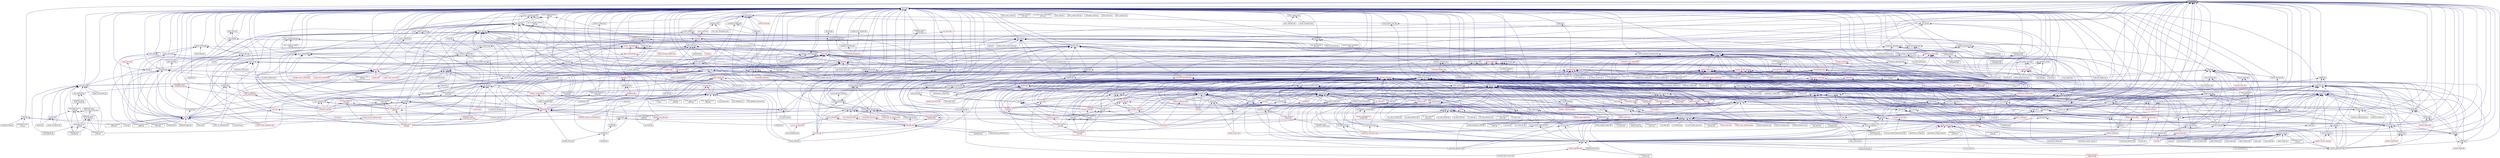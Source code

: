 digraph "concepts.hpp"
{
  edge [fontname="Helvetica",fontsize="10",labelfontname="Helvetica",labelfontsize="10"];
  node [fontname="Helvetica",fontsize="10",shape=record];
  Node4 [label="concepts.hpp",height=0.2,width=0.4,color="black", fillcolor="grey75", style="filled", fontcolor="black"];
  Node4 -> Node5 [dir="back",color="midnightblue",fontsize="10",style="solid",fontname="Helvetica"];
  Node5 [label="traits.hpp",height=0.2,width=0.4,color="black", fillcolor="white", style="filled",URL="$d7/db8/include_2traits_8hpp.html"];
  Node5 -> Node6 [dir="back",color="midnightblue",fontsize="10",style="solid",fontname="Helvetica"];
  Node6 [label="future_range_ambiguity\l_2032.cpp",height=0.2,width=0.4,color="black", fillcolor="white", style="filled",URL="$dc/d4e/future__range__ambiguity__2032_8cpp.html"];
  Node5 -> Node7 [dir="back",color="midnightblue",fontsize="10",style="solid",fontname="Helvetica"];
  Node7 [label="unordered_map.cpp",height=0.2,width=0.4,color="black", fillcolor="white", style="filled",URL="$d1/d75/unordered__map_8cpp.html"];
  Node5 -> Node8 [dir="back",color="midnightblue",fontsize="10",style="solid",fontname="Helvetica"];
  Node8 [label="async_cb_colocated.cpp",height=0.2,width=0.4,color="black", fillcolor="white", style="filled",URL="$d7/d7f/async__cb__colocated_8cpp.html"];
  Node5 -> Node9 [dir="back",color="midnightblue",fontsize="10",style="solid",fontname="Helvetica"];
  Node9 [label="partitioned_vector\l_iter.cpp",height=0.2,width=0.4,color="black", fillcolor="white", style="filled",URL="$dc/ddf/partitioned__vector__iter_8cpp.html"];
  Node4 -> Node10 [dir="back",color="midnightblue",fontsize="10",style="solid",fontname="Helvetica"];
  Node10 [label="future.hpp",height=0.2,width=0.4,color="black", fillcolor="white", style="filled",URL="$d3/d11/lcos_2future_8hpp.html"];
  Node10 -> Node11 [dir="back",color="midnightblue",fontsize="10",style="solid",fontname="Helvetica"];
  Node11 [label="heartbeat.cpp",height=0.2,width=0.4,color="black", fillcolor="white", style="filled",URL="$d8/d98/heartbeat_8cpp.html"];
  Node10 -> Node12 [dir="back",color="midnightblue",fontsize="10",style="solid",fontname="Helvetica"];
  Node12 [label="partition3d.hpp",height=0.2,width=0.4,color="black", fillcolor="white", style="filled",URL="$d1/d50/partition3d_8hpp.html"];
  Node12 -> Node13 [dir="back",color="midnightblue",fontsize="10",style="solid",fontname="Helvetica"];
  Node13 [label="interpolator.cpp",height=0.2,width=0.4,color="black", fillcolor="white", style="filled",URL="$d5/d02/interpolator_8cpp.html"];
  Node12 -> Node14 [dir="back",color="midnightblue",fontsize="10",style="solid",fontname="Helvetica"];
  Node14 [label="interpolator.hpp",height=0.2,width=0.4,color="red", fillcolor="white", style="filled",URL="$dc/d3b/interpolator_8hpp.html"];
  Node14 -> Node13 [dir="back",color="midnightblue",fontsize="10",style="solid",fontname="Helvetica"];
  Node10 -> Node18 [dir="back",color="midnightblue",fontsize="10",style="solid",fontname="Helvetica"];
  Node18 [label="throttle.hpp",height=0.2,width=0.4,color="black", fillcolor="white", style="filled",URL="$db/dc9/server_2throttle_8hpp.html"];
  Node18 -> Node19 [dir="back",color="midnightblue",fontsize="10",style="solid",fontname="Helvetica"];
  Node19 [label="throttle.cpp",height=0.2,width=0.4,color="black", fillcolor="white", style="filled",URL="$de/d56/server_2throttle_8cpp.html"];
  Node18 -> Node20 [dir="back",color="midnightblue",fontsize="10",style="solid",fontname="Helvetica"];
  Node20 [label="throttle.hpp",height=0.2,width=0.4,color="black", fillcolor="white", style="filled",URL="$d5/dec/stubs_2throttle_8hpp.html"];
  Node20 -> Node21 [dir="back",color="midnightblue",fontsize="10",style="solid",fontname="Helvetica"];
  Node21 [label="throttle.hpp",height=0.2,width=0.4,color="black", fillcolor="white", style="filled",URL="$d2/d2e/throttle_8hpp.html"];
  Node21 -> Node22 [dir="back",color="midnightblue",fontsize="10",style="solid",fontname="Helvetica"];
  Node22 [label="throttle.cpp",height=0.2,width=0.4,color="black", fillcolor="white", style="filled",URL="$db/d02/throttle_8cpp.html"];
  Node21 -> Node23 [dir="back",color="midnightblue",fontsize="10",style="solid",fontname="Helvetica"];
  Node23 [label="throttle_client.cpp",height=0.2,width=0.4,color="black", fillcolor="white", style="filled",URL="$d0/db7/throttle__client_8cpp.html"];
  Node10 -> Node20 [dir="back",color="midnightblue",fontsize="10",style="solid",fontname="Helvetica"];
  Node10 -> Node21 [dir="back",color="midnightblue",fontsize="10",style="solid",fontname="Helvetica"];
  Node10 -> Node24 [dir="back",color="midnightblue",fontsize="10",style="solid",fontname="Helvetica"];
  Node24 [label="component_storage.hpp",height=0.2,width=0.4,color="black", fillcolor="white", style="filled",URL="$d0/dd6/components_2component__storage_2component__storage_8hpp.html"];
  Node24 -> Node25 [dir="back",color="midnightblue",fontsize="10",style="solid",fontname="Helvetica"];
  Node25 [label="migrate_to_storage.hpp",height=0.2,width=0.4,color="black", fillcolor="white", style="filled",URL="$da/d18/migrate__to__storage_8hpp.html"];
  Node25 -> Node26 [dir="back",color="midnightblue",fontsize="10",style="solid",fontname="Helvetica"];
  Node26 [label="component_storage.hpp",height=0.2,width=0.4,color="red", fillcolor="white", style="filled",URL="$d4/dfe/include_2component__storage_8hpp.html"];
  Node24 -> Node26 [dir="back",color="midnightblue",fontsize="10",style="solid",fontname="Helvetica"];
  Node24 -> Node28 [dir="back",color="midnightblue",fontsize="10",style="solid",fontname="Helvetica"];
  Node28 [label="component_storage.cpp",height=0.2,width=0.4,color="black", fillcolor="white", style="filled",URL="$d4/ddf/component__storage_8cpp.html"];
  Node10 -> Node29 [dir="back",color="midnightblue",fontsize="10",style="solid",fontname="Helvetica"];
  Node29 [label="migrate_from_storage.hpp",height=0.2,width=0.4,color="black", fillcolor="white", style="filled",URL="$db/d0f/migrate__from__storage_8hpp.html"];
  Node29 -> Node26 [dir="back",color="midnightblue",fontsize="10",style="solid",fontname="Helvetica"];
  Node10 -> Node25 [dir="back",color="midnightblue",fontsize="10",style="solid",fontname="Helvetica"];
  Node10 -> Node30 [dir="back",color="midnightblue",fontsize="10",style="solid",fontname="Helvetica"];
  Node30 [label="child.hpp",height=0.2,width=0.4,color="black", fillcolor="white", style="filled",URL="$d5/dcf/child_8hpp.html"];
  Node30 -> Node31 [dir="back",color="midnightblue",fontsize="10",style="solid",fontname="Helvetica"];
  Node31 [label="process.hpp",height=0.2,width=0.4,color="red", fillcolor="white", style="filled",URL="$da/dac/components_2process_2process_8hpp.html"];
  Node30 -> Node35 [dir="back",color="midnightblue",fontsize="10",style="solid",fontname="Helvetica"];
  Node35 [label="child_component.cpp",height=0.2,width=0.4,color="black", fillcolor="white", style="filled",URL="$df/dd7/child__component_8cpp.html"];
  Node10 -> Node36 [dir="back",color="midnightblue",fontsize="10",style="solid",fontname="Helvetica"];
  Node36 [label="block_executor.hpp",height=0.2,width=0.4,color="black", fillcolor="white", style="filled",URL="$dc/d6f/block__executor_8hpp.html"];
  Node36 -> Node37 [dir="back",color="midnightblue",fontsize="10",style="solid",fontname="Helvetica"];
  Node37 [label="block_allocator.hpp",height=0.2,width=0.4,color="black", fillcolor="white", style="filled",URL="$d9/d7a/block__allocator_8hpp.html"];
  Node37 -> Node38 [dir="back",color="midnightblue",fontsize="10",style="solid",fontname="Helvetica"];
  Node38 [label="host.hpp",height=0.2,width=0.4,color="red", fillcolor="white", style="filled",URL="$dd/d78/host_8hpp.html"];
  Node36 -> Node38 [dir="back",color="midnightblue",fontsize="10",style="solid",fontname="Helvetica"];
  Node10 -> Node46 [dir="back",color="midnightblue",fontsize="10",style="solid",fontname="Helvetica"];
  Node46 [label="default_executor.hpp",height=0.2,width=0.4,color="black", fillcolor="white", style="filled",URL="$dc/db6/compute_2host_2default__executor_8hpp.html"];
  Node46 -> Node38 [dir="back",color="midnightblue",fontsize="10",style="solid",fontname="Helvetica"];
  Node10 -> Node47 [dir="back",color="midnightblue",fontsize="10",style="solid",fontname="Helvetica"];
  Node47 [label="target.hpp",height=0.2,width=0.4,color="black", fillcolor="white", style="filled",URL="$d7/dce/host_2target_8hpp.html"];
  Node47 -> Node37 [dir="back",color="midnightblue",fontsize="10",style="solid",fontname="Helvetica"];
  Node47 -> Node36 [dir="back",color="midnightblue",fontsize="10",style="solid",fontname="Helvetica"];
  Node47 -> Node46 [dir="back",color="midnightblue",fontsize="10",style="solid",fontname="Helvetica"];
  Node47 -> Node48 [dir="back",color="midnightblue",fontsize="10",style="solid",fontname="Helvetica"];
  Node48 [label="numa_domains.hpp",height=0.2,width=0.4,color="black", fillcolor="white", style="filled",URL="$df/d04/numa__domains_8hpp.html"];
  Node48 -> Node38 [dir="back",color="midnightblue",fontsize="10",style="solid",fontname="Helvetica"];
  Node48 -> Node49 [dir="back",color="midnightblue",fontsize="10",style="solid",fontname="Helvetica"];
  Node49 [label="numa_domains.cpp",height=0.2,width=0.4,color="black", fillcolor="white", style="filled",URL="$d1/d5a/numa__domains_8cpp.html"];
  Node47 -> Node50 [dir="back",color="midnightblue",fontsize="10",style="solid",fontname="Helvetica"];
  Node50 [label="target_distribution\l_policy.hpp",height=0.2,width=0.4,color="black", fillcolor="white", style="filled",URL="$d4/d4a/compute_2host_2target__distribution__policy_8hpp.html"];
  Node50 -> Node38 [dir="back",color="midnightblue",fontsize="10",style="solid",fontname="Helvetica"];
  Node47 -> Node51 [dir="back",color="midnightblue",fontsize="10",style="solid",fontname="Helvetica"];
  Node51 [label="access_target.hpp",height=0.2,width=0.4,color="black", fillcolor="white", style="filled",URL="$d6/d09/host_2traits_2access__target_8hpp.html"];
  Node51 -> Node38 [dir="back",color="midnightblue",fontsize="10",style="solid",fontname="Helvetica"];
  Node51 -> Node52 [dir="back",color="midnightblue",fontsize="10",style="solid",fontname="Helvetica"];
  Node52 [label="allocator_traits.hpp",height=0.2,width=0.4,color="red", fillcolor="white", style="filled",URL="$d2/d58/allocator__traits_8hpp.html"];
  Node47 -> Node38 [dir="back",color="midnightblue",fontsize="10",style="solid",fontname="Helvetica"];
  Node47 -> Node52 [dir="back",color="midnightblue",fontsize="10",style="solid",fontname="Helvetica"];
  Node47 -> Node57 [dir="back",color="midnightblue",fontsize="10",style="solid",fontname="Helvetica"];
  Node57 [label="get_host_targets.cpp",height=0.2,width=0.4,color="black", fillcolor="white", style="filled",URL="$d0/df4/get__host__targets_8cpp.html"];
  Node47 -> Node58 [dir="back",color="midnightblue",fontsize="10",style="solid",fontname="Helvetica"];
  Node58 [label="host_target.cpp",height=0.2,width=0.4,color="black", fillcolor="white", style="filled",URL="$d1/de7/host__target_8cpp.html"];
  Node47 -> Node49 [dir="back",color="midnightblue",fontsize="10",style="solid",fontname="Helvetica"];
  Node10 -> Node50 [dir="back",color="midnightblue",fontsize="10",style="solid",fontname="Helvetica"];
  Node10 -> Node59 [dir="back",color="midnightblue",fontsize="10",style="solid",fontname="Helvetica"];
  Node59 [label="future.hpp",height=0.2,width=0.4,color="black", fillcolor="white", style="filled",URL="$d8/dca/include_2future_8hpp.html"];
  Node59 -> Node60 [dir="back",color="midnightblue",fontsize="10",style="solid",fontname="Helvetica"];
  Node60 [label="shared_future_serialization\l_1402.cpp",height=0.2,width=0.4,color="black", fillcolor="white", style="filled",URL="$d3/d85/shared__future__serialization__1402_8cpp.html"];
  Node59 -> Node61 [dir="back",color="midnightblue",fontsize="10",style="solid",fontname="Helvetica"];
  Node61 [label="wait_all_std_array\l_2035.cpp",height=0.2,width=0.4,color="black", fillcolor="white", style="filled",URL="$d0/d5b/wait__all__std__array__2035_8cpp.html"];
  Node59 -> Node62 [dir="back",color="midnightblue",fontsize="10",style="solid",fontname="Helvetica"];
  Node62 [label="wait_all_std_array.cpp",height=0.2,width=0.4,color="black", fillcolor="white", style="filled",URL="$d2/d4c/wait__all__std__array_8cpp.html"];
  Node59 -> Node63 [dir="back",color="midnightblue",fontsize="10",style="solid",fontname="Helvetica"];
  Node63 [label="wait_any_std_array.cpp",height=0.2,width=0.4,color="black", fillcolor="white", style="filled",URL="$d8/dcf/wait__any__std__array_8cpp.html"];
  Node10 -> Node64 [dir="back",color="midnightblue",fontsize="10",style="solid",fontname="Helvetica"];
  Node64 [label="local_lcos.hpp",height=0.2,width=0.4,color="black", fillcolor="white", style="filled",URL="$db/d67/local__lcos_8hpp.html"];
  Node64 -> Node65 [dir="back",color="midnightblue",fontsize="10",style="solid",fontname="Helvetica"];
  Node65 [label="template_function_accumulator.hpp",height=0.2,width=0.4,color="red", fillcolor="white", style="filled",URL="$d7/da6/server_2template__function__accumulator_8hpp.html"];
  Node64 -> Node69 [dir="back",color="midnightblue",fontsize="10",style="solid",fontname="Helvetica"];
  Node69 [label="allgather_and_gate.hpp",height=0.2,width=0.4,color="red", fillcolor="white", style="filled",URL="$d9/dbb/allgather__and__gate_8hpp.html"];
  Node69 -> Node72 [dir="back",color="midnightblue",fontsize="10",style="solid",fontname="Helvetica"];
  Node72 [label="ag_client.cpp",height=0.2,width=0.4,color="black", fillcolor="white", style="filled",URL="$d4/d5d/ag__client_8cpp.html"];
  Node64 -> Node73 [dir="back",color="midnightblue",fontsize="10",style="solid",fontname="Helvetica"];
  Node73 [label="simple_central_tuplespace.hpp",height=0.2,width=0.4,color="red", fillcolor="white", style="filled",URL="$db/d69/server_2simple__central__tuplespace_8hpp.html"];
  Node73 -> Node75 [dir="back",color="midnightblue",fontsize="10",style="solid",fontname="Helvetica"];
  Node75 [label="simple_central_tuplespace.hpp",height=0.2,width=0.4,color="red", fillcolor="white", style="filled",URL="$d0/d4b/stubs_2simple__central__tuplespace_8hpp.html"];
  Node64 -> Node78 [dir="back",color="midnightblue",fontsize="10",style="solid",fontname="Helvetica"];
  Node78 [label="lcos.hpp",height=0.2,width=0.4,color="red", fillcolor="white", style="filled",URL="$d5/deb/lcos_8hpp.html"];
  Node78 -> Node11 [dir="back",color="midnightblue",fontsize="10",style="solid",fontname="Helvetica"];
  Node78 -> Node601 [dir="back",color="midnightblue",fontsize="10",style="solid",fontname="Helvetica"];
  Node601 [label="broadcast_unwrap_future\l_2885.cpp",height=0.2,width=0.4,color="black", fillcolor="white", style="filled",URL="$da/df6/broadcast__unwrap__future__2885_8cpp.html"];
  Node78 -> Node602 [dir="back",color="midnightblue",fontsize="10",style="solid",fontname="Helvetica"];
  Node602 [label="broadcast_wait_for\l_2822.cpp",height=0.2,width=0.4,color="black", fillcolor="white", style="filled",URL="$dd/de7/broadcast__wait__for__2822_8cpp.html"];
  Node78 -> Node6 [dir="back",color="midnightblue",fontsize="10",style="solid",fontname="Helvetica"];
  Node78 -> Node8 [dir="back",color="midnightblue",fontsize="10",style="solid",fontname="Helvetica"];
  Node78 -> Node636 [dir="back",color="midnightblue",fontsize="10",style="solid",fontname="Helvetica"];
  Node636 [label="broadcast.cpp",height=0.2,width=0.4,color="black", fillcolor="white", style="filled",URL="$d8/d8b/broadcast_8cpp.html"];
  Node78 -> Node637 [dir="back",color="midnightblue",fontsize="10",style="solid",fontname="Helvetica"];
  Node637 [label="broadcast_apply.cpp",height=0.2,width=0.4,color="black", fillcolor="white", style="filled",URL="$dd/de8/broadcast__apply_8cpp.html"];
  Node78 -> Node642 [dir="back",color="midnightblue",fontsize="10",style="solid",fontname="Helvetica"];
  Node642 [label="fold.cpp",height=0.2,width=0.4,color="black", fillcolor="white", style="filled",URL="$d8/dd8/fold_8cpp.html"];
  Node78 -> Node647 [dir="back",color="midnightblue",fontsize="10",style="solid",fontname="Helvetica"];
  Node647 [label="local_latch.cpp",height=0.2,width=0.4,color="black", fillcolor="white", style="filled",URL="$d4/db4/local__latch_8cpp.html"];
  Node78 -> Node654 [dir="back",color="midnightblue",fontsize="10",style="solid",fontname="Helvetica"];
  Node654 [label="reduce.cpp",height=0.2,width=0.4,color="black", fillcolor="white", style="filled",URL="$d5/d6d/reduce_8cpp.html"];
  Node64 -> Node285 [dir="back",color="midnightblue",fontsize="10",style="solid",fontname="Helvetica"];
  Node285 [label="ignore_while_locked\l_1485.cpp",height=0.2,width=0.4,color="black", fillcolor="white", style="filled",URL="$db/d24/ignore__while__locked__1485_8cpp.html"];
  Node64 -> Node292 [dir="back",color="midnightblue",fontsize="10",style="solid",fontname="Helvetica"];
  Node292 [label="safely_destroy_promise\l_1481.cpp",height=0.2,width=0.4,color="black", fillcolor="white", style="filled",URL="$dd/d62/safely__destroy__promise__1481_8cpp.html"];
  Node64 -> Node357 [dir="back",color="midnightblue",fontsize="10",style="solid",fontname="Helvetica"];
  Node357 [label="await.cpp",height=0.2,width=0.4,color="black", fillcolor="white", style="filled",URL="$d6/d41/await_8cpp.html"];
  Node64 -> Node365 [dir="back",color="midnightblue",fontsize="10",style="solid",fontname="Helvetica"];
  Node365 [label="local_barrier.cpp",height=0.2,width=0.4,color="black", fillcolor="white", style="filled",URL="$d2/db4/tests_2unit_2lcos_2local__barrier_8cpp.html"];
  Node64 -> Node366 [dir="back",color="midnightblue",fontsize="10",style="solid",fontname="Helvetica"];
  Node366 [label="local_dataflow.cpp",height=0.2,width=0.4,color="black", fillcolor="white", style="filled",URL="$d9/d92/local__dataflow_8cpp.html"];
  Node64 -> Node367 [dir="back",color="midnightblue",fontsize="10",style="solid",fontname="Helvetica"];
  Node367 [label="local_dataflow_executor.cpp",height=0.2,width=0.4,color="black", fillcolor="white", style="filled",URL="$d2/d73/local__dataflow__executor_8cpp.html"];
  Node64 -> Node368 [dir="back",color="midnightblue",fontsize="10",style="solid",fontname="Helvetica"];
  Node368 [label="local_dataflow_executor\l_v1.cpp",height=0.2,width=0.4,color="black", fillcolor="white", style="filled",URL="$df/d49/local__dataflow__executor__v1_8cpp.html"];
  Node64 -> Node369 [dir="back",color="midnightblue",fontsize="10",style="solid",fontname="Helvetica"];
  Node369 [label="local_dataflow_std\l_array.cpp",height=0.2,width=0.4,color="black", fillcolor="white", style="filled",URL="$db/dcb/local__dataflow__std__array_8cpp.html"];
  Node64 -> Node647 [dir="back",color="midnightblue",fontsize="10",style="solid",fontname="Helvetica"];
  Node10 -> Node676 [dir="back",color="midnightblue",fontsize="10",style="solid",fontname="Helvetica"];
  Node676 [label="async.hpp",height=0.2,width=0.4,color="black", fillcolor="white", style="filled",URL="$d1/da1/lcos_2async_8hpp.html"];
  Node676 -> Node677 [dir="back",color="midnightblue",fontsize="10",style="solid",fontname="Helvetica"];
  Node677 [label="async.hpp",height=0.2,width=0.4,color="red", fillcolor="white", style="filled",URL="$d5/d2c/async_8hpp.html"];
  Node677 -> Node94 [dir="back",color="midnightblue",fontsize="10",style="solid",fontname="Helvetica"];
  Node94 [label="stencil_iterator.cpp",height=0.2,width=0.4,color="black", fillcolor="white", style="filled",URL="$d6/de1/server_2stencil__iterator_8cpp.html"];
  Node677 -> Node678 [dir="back",color="midnightblue",fontsize="10",style="solid",fontname="Helvetica"];
  Node678 [label="apply.hpp",height=0.2,width=0.4,color="red", fillcolor="white", style="filled",URL="$d7/d4c/apply_8hpp.html"];
  Node678 -> Node680 [dir="back",color="midnightblue",fontsize="10",style="solid",fontname="Helvetica"];
  Node680 [label="ostream.hpp",height=0.2,width=0.4,color="red", fillcolor="white", style="filled",URL="$d1/d38/ostream_8hpp.html"];
  Node678 -> Node720 [dir="back",color="midnightblue",fontsize="10",style="solid",fontname="Helvetica"];
  Node720 [label="dataflow.hpp",height=0.2,width=0.4,color="black", fillcolor="white", style="filled",URL="$db/d03/lcos_2dataflow_8hpp.html"];
  Node720 -> Node721 [dir="back",color="midnightblue",fontsize="10",style="solid",fontname="Helvetica"];
  Node721 [label="dataflow.hpp",height=0.2,width=0.4,color="red", fillcolor="white", style="filled",URL="$d6/dd8/dataflow_8hpp.html"];
  Node721 -> Node50 [dir="back",color="midnightblue",fontsize="10",style="solid",fontname="Helvetica"];
  Node721 -> Node64 [dir="back",color="midnightblue",fontsize="10",style="solid",fontname="Helvetica"];
  Node721 -> Node723 [dir="back",color="midnightblue",fontsize="10",style="solid",fontname="Helvetica"];
  Node723 [label="gather.hpp",height=0.2,width=0.4,color="black", fillcolor="white", style="filled",URL="$d8/d2b/gather_8hpp.html"];
  Node723 -> Node127 [dir="back",color="midnightblue",fontsize="10",style="solid",fontname="Helvetica"];
  Node127 [label="1d_stencil_8.cpp",height=0.2,width=0.4,color="black", fillcolor="white", style="filled",URL="$df/de0/1d__stencil__8_8cpp.html"];
  Node723 -> Node78 [dir="back",color="midnightblue",fontsize="10",style="solid",fontname="Helvetica"];
  Node721 -> Node724 [dir="back",color="midnightblue",fontsize="10",style="solid",fontname="Helvetica"];
  Node724 [label="rotate.hpp",height=0.2,width=0.4,color="black", fillcolor="white", style="filled",URL="$da/df0/algorithms_2rotate_8hpp.html"];
  Node724 -> Node725 [dir="back",color="midnightblue",fontsize="10",style="solid",fontname="Helvetica"];
  Node725 [label="parallel_rotate.hpp",height=0.2,width=0.4,color="red", fillcolor="white", style="filled",URL="$db/dcd/parallel__rotate_8hpp.html"];
  Node724 -> Node726 [dir="back",color="midnightblue",fontsize="10",style="solid",fontname="Helvetica"];
  Node726 [label="algorithm.hpp",height=0.2,width=0.4,color="black", fillcolor="white", style="filled",URL="$de/d55/algorithm_8hpp.html"];
  Node726 -> Node727 [dir="back",color="midnightblue",fontsize="10",style="solid",fontname="Helvetica"];
  Node727 [label="parallel_algorithm.hpp",height=0.2,width=0.4,color="red", fillcolor="white", style="filled",URL="$d9/db1/parallel__algorithm_8hpp.html"];
  Node727 -> Node203 [dir="back",color="midnightblue",fontsize="10",style="solid",fontname="Helvetica"];
  Node203 [label="transpose_block_numa.cpp",height=0.2,width=0.4,color="black", fillcolor="white", style="filled",URL="$dd/d3b/transpose__block__numa_8cpp.html"];
  Node727 -> Node218 [dir="back",color="midnightblue",fontsize="10",style="solid",fontname="Helvetica"];
  Node218 [label="partitioned_vector\l_foreach.cpp",height=0.2,width=0.4,color="black", fillcolor="white", style="filled",URL="$df/d5f/partitioned__vector__foreach_8cpp.html"];
  Node726 -> Node730 [dir="back",color="midnightblue",fontsize="10",style="solid",fontname="Helvetica"];
  Node730 [label="parallel_container\l_algorithm.hpp",height=0.2,width=0.4,color="red", fillcolor="white", style="filled",URL="$d4/d28/parallel__container__algorithm_8hpp.html"];
  Node726 -> Node735 [dir="back",color="midnightblue",fontsize="10",style="solid",fontname="Helvetica"];
  Node735 [label="container_algorithms.hpp",height=0.2,width=0.4,color="black", fillcolor="white", style="filled",URL="$de/da1/container__algorithms_8hpp.html"];
  Node735 -> Node730 [dir="back",color="midnightblue",fontsize="10",style="solid",fontname="Helvetica"];
  Node726 -> Node736 [dir="back",color="midnightblue",fontsize="10",style="solid",fontname="Helvetica"];
  Node736 [label="segmented_algorithm.hpp",height=0.2,width=0.4,color="black", fillcolor="white", style="filled",URL="$d2/d57/segmented__algorithm_8hpp.html"];
  Node726 -> Node408 [dir="back",color="midnightblue",fontsize="10",style="solid",fontname="Helvetica"];
  Node408 [label="findfirstof_binary.cpp",height=0.2,width=0.4,color="black", fillcolor="white", style="filled",URL="$db/da2/findfirstof__binary_8cpp.html"];
  Node726 -> Node457 [dir="back",color="midnightblue",fontsize="10",style="solid",fontname="Helvetica"];
  Node457 [label="reduce_by_key.cpp",height=0.2,width=0.4,color="black", fillcolor="white", style="filled",URL="$dd/dde/reduce__by__key_8cpp.html"];
  Node726 -> Node460 [dir="back",color="midnightblue",fontsize="10",style="solid",fontname="Helvetica"];
  Node460 [label="sort_by_key.cpp",height=0.2,width=0.4,color="black", fillcolor="white", style="filled",URL="$df/daa/sort__by__key_8cpp.html"];
  Node724 -> Node737 [dir="back",color="midnightblue",fontsize="10",style="solid",fontname="Helvetica"];
  Node737 [label="rotate.hpp",height=0.2,width=0.4,color="black", fillcolor="white", style="filled",URL="$da/d1b/container__algorithms_2rotate_8hpp.html"];
  Node737 -> Node725 [dir="back",color="midnightblue",fontsize="10",style="solid",fontname="Helvetica"];
  Node737 -> Node735 [dir="back",color="midnightblue",fontsize="10",style="solid",fontname="Helvetica"];
  Node721 -> Node738 [dir="back",color="midnightblue",fontsize="10",style="solid",fontname="Helvetica"];
  Node738 [label="sort.hpp",height=0.2,width=0.4,color="black", fillcolor="white", style="filled",URL="$d3/d10/algorithms_2sort_8hpp.html"];
  Node738 -> Node739 [dir="back",color="midnightblue",fontsize="10",style="solid",fontname="Helvetica"];
  Node739 [label="parallel_sort.hpp",height=0.2,width=0.4,color="red", fillcolor="white", style="filled",URL="$d4/ddf/parallel__sort_8hpp.html"];
  Node738 -> Node726 [dir="back",color="midnightblue",fontsize="10",style="solid",fontname="Helvetica"];
  Node738 -> Node740 [dir="back",color="midnightblue",fontsize="10",style="solid",fontname="Helvetica"];
  Node740 [label="reduce_by_key.hpp",height=0.2,width=0.4,color="black", fillcolor="white", style="filled",URL="$d9/d4a/reduce__by__key_8hpp.html"];
  Node740 -> Node741 [dir="back",color="midnightblue",fontsize="10",style="solid",fontname="Helvetica"];
  Node741 [label="parallel_reduce.hpp",height=0.2,width=0.4,color="red", fillcolor="white", style="filled",URL="$d4/d04/parallel__reduce_8hpp.html"];
  Node740 -> Node457 [dir="back",color="midnightblue",fontsize="10",style="solid",fontname="Helvetica"];
  Node738 -> Node743 [dir="back",color="midnightblue",fontsize="10",style="solid",fontname="Helvetica"];
  Node743 [label="sort_by_key.hpp",height=0.2,width=0.4,color="black", fillcolor="white", style="filled",URL="$d2/da1/sort__by__key_8hpp.html"];
  Node743 -> Node739 [dir="back",color="midnightblue",fontsize="10",style="solid",fontname="Helvetica"];
  Node743 -> Node460 [dir="back",color="midnightblue",fontsize="10",style="solid",fontname="Helvetica"];
  Node738 -> Node744 [dir="back",color="midnightblue",fontsize="10",style="solid",fontname="Helvetica"];
  Node744 [label="sort.hpp",height=0.2,width=0.4,color="black", fillcolor="white", style="filled",URL="$d0/db2/container__algorithms_2sort_8hpp.html"];
  Node744 -> Node739 [dir="back",color="midnightblue",fontsize="10",style="solid",fontname="Helvetica"];
  Node744 -> Node735 [dir="back",color="midnightblue",fontsize="10",style="solid",fontname="Helvetica"];
  Node721 -> Node745 [dir="back",color="midnightblue",fontsize="10",style="solid",fontname="Helvetica"];
  Node745 [label="task_block.hpp",height=0.2,width=0.4,color="black", fillcolor="white", style="filled",URL="$de/db7/task__block_8hpp.html"];
  Node745 -> Node746 [dir="back",color="midnightblue",fontsize="10",style="solid",fontname="Helvetica"];
  Node746 [label="parallel_task_block.hpp",height=0.2,width=0.4,color="red", fillcolor="white", style="filled",URL="$d4/d99/parallel__task__block_8hpp.html"];
  Node721 -> Node747 [dir="back",color="midnightblue",fontsize="10",style="solid",fontname="Helvetica"];
  Node747 [label="foreach_partitioner.hpp",height=0.2,width=0.4,color="black", fillcolor="white", style="filled",URL="$de/deb/foreach__partitioner_8hpp.html"];
  Node747 -> Node748 [dir="back",color="midnightblue",fontsize="10",style="solid",fontname="Helvetica"];
  Node748 [label="copy.hpp",height=0.2,width=0.4,color="black", fillcolor="white", style="filled",URL="$d3/d90/algorithms_2copy_8hpp.html"];
  Node748 -> Node749 [dir="back",color="midnightblue",fontsize="10",style="solid",fontname="Helvetica"];
  Node749 [label="parallel_copy.hpp",height=0.2,width=0.4,color="black", fillcolor="white", style="filled",URL="$d8/d06/parallel__copy_8hpp.html"];
  Node749 -> Node40 [dir="back",color="midnightblue",fontsize="10",style="solid",fontname="Helvetica"];
  Node40 [label="cublas_matmul.cpp",height=0.2,width=0.4,color="black", fillcolor="white", style="filled",URL="$dd/d84/cublas__matmul_8cpp.html"];
  Node749 -> Node42 [dir="back",color="midnightblue",fontsize="10",style="solid",fontname="Helvetica"];
  Node42 [label="stream.cpp",height=0.2,width=0.4,color="black", fillcolor="white", style="filled",URL="$da/d5f/stream_8cpp.html"];
  Node749 -> Node240 [dir="back",color="midnightblue",fontsize="10",style="solid",fontname="Helvetica"];
  Node240 [label="benchmark_partition.cpp",height=0.2,width=0.4,color="black", fillcolor="white", style="filled",URL="$d9/d88/benchmark__partition_8cpp.html"];
  Node749 -> Node307 [dir="back",color="midnightblue",fontsize="10",style="solid",fontname="Helvetica"];
  Node307 [label="scan_shortlength.cpp",height=0.2,width=0.4,color="black", fillcolor="white", style="filled",URL="$de/d75/scan__shortlength_8cpp.html"];
  Node749 -> Node384 [dir="back",color="midnightblue",fontsize="10",style="solid",fontname="Helvetica"];
  Node384 [label="copy.cpp",height=0.2,width=0.4,color="black", fillcolor="white", style="filled",URL="$d9/d54/copy_8cpp.html"];
  Node749 -> Node385 [dir="back",color="midnightblue",fontsize="10",style="solid",fontname="Helvetica"];
  Node385 [label="copyif_bad_alloc.cpp",height=0.2,width=0.4,color="black", fillcolor="white", style="filled",URL="$d0/ddd/copyif__bad__alloc_8cpp.html"];
  Node749 -> Node386 [dir="back",color="midnightblue",fontsize="10",style="solid",fontname="Helvetica"];
  Node386 [label="copyif_exception.cpp",height=0.2,width=0.4,color="black", fillcolor="white", style="filled",URL="$dc/d81/copyif__exception_8cpp.html"];
  Node749 -> Node387 [dir="back",color="midnightblue",fontsize="10",style="solid",fontname="Helvetica"];
  Node387 [label="copyif_forward.cpp",height=0.2,width=0.4,color="black", fillcolor="white", style="filled",URL="$d3/d04/copyif__forward_8cpp.html"];
  Node749 -> Node388 [dir="back",color="midnightblue",fontsize="10",style="solid",fontname="Helvetica"];
  Node388 [label="copyif_input.cpp",height=0.2,width=0.4,color="black", fillcolor="white", style="filled",URL="$d5/d41/copyif__input_8cpp.html"];
  Node749 -> Node389 [dir="back",color="midnightblue",fontsize="10",style="solid",fontname="Helvetica"];
  Node389 [label="copyif_random.cpp",height=0.2,width=0.4,color="black", fillcolor="white", style="filled",URL="$dc/d22/copyif__random_8cpp.html"];
  Node749 -> Node390 [dir="back",color="midnightblue",fontsize="10",style="solid",fontname="Helvetica"];
  Node390 [label="copyn.cpp",height=0.2,width=0.4,color="black", fillcolor="white", style="filled",URL="$d3/d44/copyn_8cpp.html"];
  Node749 -> Node505 [dir="back",color="midnightblue",fontsize="10",style="solid",fontname="Helvetica"];
  Node505 [label="copy_range.cpp",height=0.2,width=0.4,color="black", fillcolor="white", style="filled",URL="$d8/d92/copy__range_8cpp.html"];
  Node749 -> Node506 [dir="back",color="midnightblue",fontsize="10",style="solid",fontname="Helvetica"];
  Node506 [label="copyif_range.cpp",height=0.2,width=0.4,color="black", fillcolor="white", style="filled",URL="$dc/dff/copyif__range_8cpp.html"];
  Node749 -> Node750 [dir="back",color="midnightblue",fontsize="10",style="solid",fontname="Helvetica"];
  Node750 [label="partitioned_vector\l_copy.cpp",height=0.2,width=0.4,color="black", fillcolor="white", style="filled",URL="$d9/d91/partitioned__vector__copy_8cpp.html"];
  Node748 -> Node726 [dir="back",color="midnightblue",fontsize="10",style="solid",fontname="Helvetica"];
  Node748 -> Node740 [dir="back",color="midnightblue",fontsize="10",style="solid",fontname="Helvetica"];
  Node748 -> Node751 [dir="back",color="midnightblue",fontsize="10",style="solid",fontname="Helvetica"];
  Node751 [label="remove_copy.hpp",height=0.2,width=0.4,color="black", fillcolor="white", style="filled",URL="$d6/db8/algorithms_2remove__copy_8hpp.html"];
  Node751 -> Node752 [dir="back",color="midnightblue",fontsize="10",style="solid",fontname="Helvetica"];
  Node752 [label="parallel_remove_copy.hpp",height=0.2,width=0.4,color="red", fillcolor="white", style="filled",URL="$d3/d53/parallel__remove__copy_8hpp.html"];
  Node752 -> Node307 [dir="back",color="midnightblue",fontsize="10",style="solid",fontname="Helvetica"];
  Node751 -> Node726 [dir="back",color="midnightblue",fontsize="10",style="solid",fontname="Helvetica"];
  Node751 -> Node753 [dir="back",color="midnightblue",fontsize="10",style="solid",fontname="Helvetica"];
  Node753 [label="remove_copy.hpp",height=0.2,width=0.4,color="black", fillcolor="white", style="filled",URL="$d5/d0b/container__algorithms_2remove__copy_8hpp.html"];
  Node753 -> Node752 [dir="back",color="midnightblue",fontsize="10",style="solid",fontname="Helvetica"];
  Node753 -> Node735 [dir="back",color="midnightblue",fontsize="10",style="solid",fontname="Helvetica"];
  Node748 -> Node754 [dir="back",color="midnightblue",fontsize="10",style="solid",fontname="Helvetica"];
  Node754 [label="reverse.hpp",height=0.2,width=0.4,color="black", fillcolor="white", style="filled",URL="$d2/df8/algorithms_2reverse_8hpp.html"];
  Node754 -> Node755 [dir="back",color="midnightblue",fontsize="10",style="solid",fontname="Helvetica"];
  Node755 [label="parallel_reverse.hpp",height=0.2,width=0.4,color="red", fillcolor="white", style="filled",URL="$d0/d25/parallel__reverse_8hpp.html"];
  Node754 -> Node726 [dir="back",color="midnightblue",fontsize="10",style="solid",fontname="Helvetica"];
  Node754 -> Node724 [dir="back",color="midnightblue",fontsize="10",style="solid",fontname="Helvetica"];
  Node754 -> Node756 [dir="back",color="midnightblue",fontsize="10",style="solid",fontname="Helvetica"];
  Node756 [label="reverse.hpp",height=0.2,width=0.4,color="black", fillcolor="white", style="filled",URL="$db/dd1/container__algorithms_2reverse_8hpp.html"];
  Node756 -> Node755 [dir="back",color="midnightblue",fontsize="10",style="solid",fontname="Helvetica"];
  Node756 -> Node735 [dir="back",color="midnightblue",fontsize="10",style="solid",fontname="Helvetica"];
  Node748 -> Node724 [dir="back",color="midnightblue",fontsize="10",style="solid",fontname="Helvetica"];
  Node748 -> Node757 [dir="back",color="midnightblue",fontsize="10",style="solid",fontname="Helvetica"];
  Node757 [label="set_difference.hpp",height=0.2,width=0.4,color="black", fillcolor="white", style="filled",URL="$d9/d20/set__difference_8hpp.html"];
  Node757 -> Node758 [dir="back",color="midnightblue",fontsize="10",style="solid",fontname="Helvetica"];
  Node758 [label="parallel_set_operations.hpp",height=0.2,width=0.4,color="red", fillcolor="white", style="filled",URL="$d6/d3c/parallel__set__operations_8hpp.html"];
  Node757 -> Node726 [dir="back",color="midnightblue",fontsize="10",style="solid",fontname="Helvetica"];
  Node748 -> Node759 [dir="back",color="midnightblue",fontsize="10",style="solid",fontname="Helvetica"];
  Node759 [label="set_intersection.hpp",height=0.2,width=0.4,color="black", fillcolor="white", style="filled",URL="$d1/dd5/set__intersection_8hpp.html"];
  Node759 -> Node758 [dir="back",color="midnightblue",fontsize="10",style="solid",fontname="Helvetica"];
  Node759 -> Node726 [dir="back",color="midnightblue",fontsize="10",style="solid",fontname="Helvetica"];
  Node748 -> Node760 [dir="back",color="midnightblue",fontsize="10",style="solid",fontname="Helvetica"];
  Node760 [label="set_symmetric_difference.hpp",height=0.2,width=0.4,color="black", fillcolor="white", style="filled",URL="$de/da4/set__symmetric__difference_8hpp.html"];
  Node760 -> Node758 [dir="back",color="midnightblue",fontsize="10",style="solid",fontname="Helvetica"];
  Node760 -> Node726 [dir="back",color="midnightblue",fontsize="10",style="solid",fontname="Helvetica"];
  Node748 -> Node761 [dir="back",color="midnightblue",fontsize="10",style="solid",fontname="Helvetica"];
  Node761 [label="set_union.hpp",height=0.2,width=0.4,color="black", fillcolor="white", style="filled",URL="$d9/d1a/set__union_8hpp.html"];
  Node761 -> Node758 [dir="back",color="midnightblue",fontsize="10",style="solid",fontname="Helvetica"];
  Node761 -> Node726 [dir="back",color="midnightblue",fontsize="10",style="solid",fontname="Helvetica"];
  Node748 -> Node762 [dir="back",color="midnightblue",fontsize="10",style="solid",fontname="Helvetica"];
  Node762 [label="copy.hpp",height=0.2,width=0.4,color="black", fillcolor="white", style="filled",URL="$dc/de5/container__algorithms_2copy_8hpp.html"];
  Node762 -> Node749 [dir="back",color="midnightblue",fontsize="10",style="solid",fontname="Helvetica"];
  Node762 -> Node735 [dir="back",color="midnightblue",fontsize="10",style="solid",fontname="Helvetica"];
  Node747 -> Node763 [dir="back",color="midnightblue",fontsize="10",style="solid",fontname="Helvetica"];
  Node763 [label="destroy.hpp",height=0.2,width=0.4,color="red", fillcolor="white", style="filled",URL="$df/dd5/destroy_8hpp.html"];
  Node763 -> Node765 [dir="back",color="midnightblue",fontsize="10",style="solid",fontname="Helvetica"];
  Node765 [label="memory.hpp",height=0.2,width=0.4,color="red", fillcolor="white", style="filled",URL="$d6/d13/parallel_2memory_8hpp.html"];
  Node747 -> Node767 [dir="back",color="midnightblue",fontsize="10",style="solid",fontname="Helvetica"];
  Node767 [label="set_operation.hpp",height=0.2,width=0.4,color="black", fillcolor="white", style="filled",URL="$dc/d52/set__operation_8hpp.html"];
  Node767 -> Node757 [dir="back",color="midnightblue",fontsize="10",style="solid",fontname="Helvetica"];
  Node767 -> Node759 [dir="back",color="midnightblue",fontsize="10",style="solid",fontname="Helvetica"];
  Node767 -> Node760 [dir="back",color="midnightblue",fontsize="10",style="solid",fontname="Helvetica"];
  Node767 -> Node761 [dir="back",color="midnightblue",fontsize="10",style="solid",fontname="Helvetica"];
  Node747 -> Node768 [dir="back",color="midnightblue",fontsize="10",style="solid",fontname="Helvetica"];
  Node768 [label="for_each.hpp",height=0.2,width=0.4,color="black", fillcolor="white", style="filled",URL="$d8/d62/algorithms_2for__each_8hpp.html"];
  Node768 -> Node37 [dir="back",color="midnightblue",fontsize="10",style="solid",fontname="Helvetica"];
  Node768 -> Node769 [dir="back",color="midnightblue",fontsize="10",style="solid",fontname="Helvetica"];
  Node769 [label="parallel_for_each.hpp",height=0.2,width=0.4,color="black", fillcolor="white", style="filled",URL="$db/df6/parallel__for__each_8hpp.html"];
  Node769 -> Node40 [dir="back",color="midnightblue",fontsize="10",style="solid",fontname="Helvetica"];
  Node769 -> Node173 [dir="back",color="midnightblue",fontsize="10",style="solid",fontname="Helvetica"];
  Node173 [label="partitioned_vector\l_spmd_foreach.cpp",height=0.2,width=0.4,color="black", fillcolor="white", style="filled",URL="$db/d7c/partitioned__vector__spmd__foreach_8cpp.html"];
  Node769 -> Node218 [dir="back",color="midnightblue",fontsize="10",style="solid",fontname="Helvetica"];
  Node769 -> Node231 [dir="back",color="midnightblue",fontsize="10",style="solid",fontname="Helvetica"];
  Node231 [label="osu_bibw.cpp",height=0.2,width=0.4,color="black", fillcolor="white", style="filled",URL="$d2/d04/osu__bibw_8cpp.html"];
  Node769 -> Node232 [dir="back",color="midnightblue",fontsize="10",style="solid",fontname="Helvetica"];
  Node232 [label="osu_bw.cpp",height=0.2,width=0.4,color="black", fillcolor="white", style="filled",URL="$d4/d20/osu__bw_8cpp.html"];
  Node769 -> Node233 [dir="back",color="midnightblue",fontsize="10",style="solid",fontname="Helvetica"];
  Node233 [label="osu_latency.cpp",height=0.2,width=0.4,color="black", fillcolor="white", style="filled",URL="$df/d58/osu__latency_8cpp.html"];
  Node769 -> Node234 [dir="back",color="midnightblue",fontsize="10",style="solid",fontname="Helvetica"];
  Node234 [label="osu_multi_lat.cpp",height=0.2,width=0.4,color="black", fillcolor="white", style="filled",URL="$d7/d91/osu__multi__lat_8cpp.html"];
  Node769 -> Node43 [dir="back",color="midnightblue",fontsize="10",style="solid",fontname="Helvetica"];
  Node43 [label="for_each_value_proxy.cpp",height=0.2,width=0.4,color="black", fillcolor="white", style="filled",URL="$d1/d78/for__each__value__proxy_8cpp.html"];
  Node769 -> Node770 [dir="back",color="midnightblue",fontsize="10",style="solid",fontname="Helvetica"];
  Node770 [label="lambda_arguments_2403.cpp",height=0.2,width=0.4,color="black", fillcolor="white", style="filled",URL="$d9/d6a/lambda__arguments__2403_8cpp.html"];
  Node769 -> Node771 [dir="back",color="midnightblue",fontsize="10",style="solid",fontname="Helvetica"];
  Node771 [label="lambda_return_type\l_2402.cpp",height=0.2,width=0.4,color="black", fillcolor="white", style="filled",URL="$dc/d13/lambda__return__type__2402_8cpp.html"];
  Node769 -> Node302 [dir="back",color="midnightblue",fontsize="10",style="solid",fontname="Helvetica"];
  Node302 [label="for_each_annotated\l_function.cpp",height=0.2,width=0.4,color="black", fillcolor="white", style="filled",URL="$d5/dbf/for__each__annotated__function_8cpp.html"];
  Node769 -> Node772 [dir="back",color="midnightblue",fontsize="10",style="solid",fontname="Helvetica"];
  Node772 [label="foreach_tests.hpp",height=0.2,width=0.4,color="red", fillcolor="white", style="filled",URL="$d4/d2c/algorithms_2foreach__tests_8hpp.html"];
  Node769 -> Node773 [dir="back",color="midnightblue",fontsize="10",style="solid",fontname="Helvetica"];
  Node773 [label="foreach_tests_prefetching.hpp",height=0.2,width=0.4,color="red", fillcolor="white", style="filled",URL="$de/d0e/foreach__tests__prefetching_8hpp.html"];
  Node769 -> Node427 [dir="back",color="midnightblue",fontsize="10",style="solid",fontname="Helvetica"];
  Node427 [label="foreachn_bad_alloc.cpp",height=0.2,width=0.4,color="black", fillcolor="white", style="filled",URL="$dc/dad/foreachn__bad__alloc_8cpp.html"];
  Node769 -> Node428 [dir="back",color="midnightblue",fontsize="10",style="solid",fontname="Helvetica"];
  Node428 [label="foreachn_exception.cpp",height=0.2,width=0.4,color="black", fillcolor="white", style="filled",URL="$d7/d9a/foreachn__exception_8cpp.html"];
  Node769 -> Node429 [dir="back",color="midnightblue",fontsize="10",style="solid",fontname="Helvetica"];
  Node429 [label="foreachn_projection.cpp",height=0.2,width=0.4,color="black", fillcolor="white", style="filled",URL="$db/deb/foreachn__projection_8cpp.html"];
  Node769 -> Node430 [dir="back",color="midnightblue",fontsize="10",style="solid",fontname="Helvetica"];
  Node430 [label="foreachn_projection\l_bad_alloc.cpp",height=0.2,width=0.4,color="black", fillcolor="white", style="filled",URL="$dc/d8d/foreachn__projection__bad__alloc_8cpp.html"];
  Node769 -> Node431 [dir="back",color="midnightblue",fontsize="10",style="solid",fontname="Helvetica"];
  Node431 [label="foreachn_projection\l_exception.cpp",height=0.2,width=0.4,color="black", fillcolor="white", style="filled",URL="$db/df7/foreachn__projection__exception_8cpp.html"];
  Node769 -> Node535 [dir="back",color="midnightblue",fontsize="10",style="solid",fontname="Helvetica"];
  Node535 [label="foreach_datapar_zipiter.cpp",height=0.2,width=0.4,color="black", fillcolor="white", style="filled",URL="$d3/de7/foreach__datapar__zipiter_8cpp.html"];
  Node769 -> Node774 [dir="back",color="midnightblue",fontsize="10",style="solid",fontname="Helvetica"];
  Node774 [label="partitioned_vector\l_for_each.cpp",height=0.2,width=0.4,color="black", fillcolor="white", style="filled",URL="$de/dc8/partitioned__vector__for__each_8cpp.html"];
  Node769 -> Node775 [dir="back",color="midnightblue",fontsize="10",style="solid",fontname="Helvetica"];
  Node775 [label="partitioned_vector\l_handle_values.cpp",height=0.2,width=0.4,color="black", fillcolor="white", style="filled",URL="$dc/dcb/partitioned__vector__handle__values_8cpp.html"];
  Node769 -> Node776 [dir="back",color="midnightblue",fontsize="10",style="solid",fontname="Helvetica"];
  Node776 [label="partitioned_vector\l_move.cpp",height=0.2,width=0.4,color="black", fillcolor="white", style="filled",URL="$d8/d25/partitioned__vector__move_8cpp.html"];
  Node769 -> Node777 [dir="back",color="midnightblue",fontsize="10",style="solid",fontname="Helvetica"];
  Node777 [label="partitioned_vector\l_transform_reduce.cpp",height=0.2,width=0.4,color="black", fillcolor="white", style="filled",URL="$d7/dab/partitioned__vector__transform__reduce_8cpp.html"];
  Node768 -> Node726 [dir="back",color="midnightblue",fontsize="10",style="solid",fontname="Helvetica"];
  Node768 -> Node778 [dir="back",color="midnightblue",fontsize="10",style="solid",fontname="Helvetica"];
  Node778 [label="fill.hpp",height=0.2,width=0.4,color="black", fillcolor="white", style="filled",URL="$d2/d63/algorithms_2fill_8hpp.html"];
  Node778 -> Node779 [dir="back",color="midnightblue",fontsize="10",style="solid",fontname="Helvetica"];
  Node779 [label="parallel_fill.hpp",height=0.2,width=0.4,color="red", fillcolor="white", style="filled",URL="$d9/d4c/parallel__fill_8hpp.html"];
  Node779 -> Node42 [dir="back",color="midnightblue",fontsize="10",style="solid",fontname="Helvetica"];
  Node778 -> Node726 [dir="back",color="midnightblue",fontsize="10",style="solid",fontname="Helvetica"];
  Node768 -> Node782 [dir="back",color="midnightblue",fontsize="10",style="solid",fontname="Helvetica"];
  Node782 [label="generate.hpp",height=0.2,width=0.4,color="black", fillcolor="white", style="filled",URL="$d5/da9/algorithms_2generate_8hpp.html"];
  Node782 -> Node783 [dir="back",color="midnightblue",fontsize="10",style="solid",fontname="Helvetica"];
  Node783 [label="parallel_generate.hpp",height=0.2,width=0.4,color="red", fillcolor="white", style="filled",URL="$da/da1/parallel__generate_8hpp.html"];
  Node783 -> Node173 [dir="back",color="midnightblue",fontsize="10",style="solid",fontname="Helvetica"];
  Node783 -> Node226 [dir="back",color="midnightblue",fontsize="10",style="solid",fontname="Helvetica"];
  Node226 [label="minmax_element_performance.cpp",height=0.2,width=0.4,color="black", fillcolor="white", style="filled",URL="$d9/d93/minmax__element__performance_8cpp.html"];
  Node783 -> Node237 [dir="back",color="midnightblue",fontsize="10",style="solid",fontname="Helvetica"];
  Node237 [label="benchmark_is_heap.cpp",height=0.2,width=0.4,color="black", fillcolor="white", style="filled",URL="$da/d4f/benchmark__is__heap_8cpp.html"];
  Node783 -> Node238 [dir="back",color="midnightblue",fontsize="10",style="solid",fontname="Helvetica"];
  Node238 [label="benchmark_is_heap_until.cpp",height=0.2,width=0.4,color="black", fillcolor="white", style="filled",URL="$dc/df5/benchmark__is__heap__until_8cpp.html"];
  Node783 -> Node239 [dir="back",color="midnightblue",fontsize="10",style="solid",fontname="Helvetica"];
  Node239 [label="benchmark_merge.cpp",height=0.2,width=0.4,color="black", fillcolor="white", style="filled",URL="$dd/d49/benchmark__merge_8cpp.html"];
  Node783 -> Node240 [dir="back",color="midnightblue",fontsize="10",style="solid",fontname="Helvetica"];
  Node783 -> Node241 [dir="back",color="midnightblue",fontsize="10",style="solid",fontname="Helvetica"];
  Node241 [label="benchmark_partition\l_copy.cpp",height=0.2,width=0.4,color="black", fillcolor="white", style="filled",URL="$d3/d0e/benchmark__partition__copy_8cpp.html"];
  Node783 -> Node242 [dir="back",color="midnightblue",fontsize="10",style="solid",fontname="Helvetica"];
  Node242 [label="benchmark_unique_copy.cpp",height=0.2,width=0.4,color="black", fillcolor="white", style="filled",URL="$d9/d53/benchmark__unique__copy_8cpp.html"];
  Node783 -> Node261 [dir="back",color="midnightblue",fontsize="10",style="solid",fontname="Helvetica"];
  Node261 [label="partitioned_vector\l_2201.cpp",height=0.2,width=0.4,color="black", fillcolor="white", style="filled",URL="$dc/d39/partitioned__vector__2201_8cpp.html"];
  Node782 -> Node726 [dir="back",color="midnightblue",fontsize="10",style="solid",fontname="Helvetica"];
  Node782 -> Node784 [dir="back",color="midnightblue",fontsize="10",style="solid",fontname="Helvetica"];
  Node784 [label="generate.hpp",height=0.2,width=0.4,color="black", fillcolor="white", style="filled",URL="$d4/d84/container__algorithms_2generate_8hpp.html"];
  Node784 -> Node783 [dir="back",color="midnightblue",fontsize="10",style="solid",fontname="Helvetica"];
  Node784 -> Node735 [dir="back",color="midnightblue",fontsize="10",style="solid",fontname="Helvetica"];
  Node782 -> Node785 [dir="back",color="midnightblue",fontsize="10",style="solid",fontname="Helvetica"];
  Node785 [label="generate.hpp",height=0.2,width=0.4,color="black", fillcolor="white", style="filled",URL="$d2/d5d/segmented__algorithms_2generate_8hpp.html"];
  Node785 -> Node783 [dir="back",color="midnightblue",fontsize="10",style="solid",fontname="Helvetica"];
  Node785 -> Node736 [dir="back",color="midnightblue",fontsize="10",style="solid",fontname="Helvetica"];
  Node782 -> Node457 [dir="back",color="midnightblue",fontsize="10",style="solid",fontname="Helvetica"];
  Node782 -> Node460 [dir="back",color="midnightblue",fontsize="10",style="solid",fontname="Helvetica"];
  Node768 -> Node786 [dir="back",color="midnightblue",fontsize="10",style="solid",fontname="Helvetica"];
  Node786 [label="lexicographical_compare.hpp",height=0.2,width=0.4,color="black", fillcolor="white", style="filled",URL="$d5/ddd/lexicographical__compare_8hpp.html"];
  Node786 -> Node787 [dir="back",color="midnightblue",fontsize="10",style="solid",fontname="Helvetica"];
  Node787 [label="parallel_lexicographical\l_compare.hpp",height=0.2,width=0.4,color="red", fillcolor="white", style="filled",URL="$d8/d1e/parallel__lexicographical__compare_8hpp.html"];
  Node786 -> Node726 [dir="back",color="midnightblue",fontsize="10",style="solid",fontname="Helvetica"];
  Node768 -> Node740 [dir="back",color="midnightblue",fontsize="10",style="solid",fontname="Helvetica"];
  Node768 -> Node788 [dir="back",color="midnightblue",fontsize="10",style="solid",fontname="Helvetica"];
  Node788 [label="replace.hpp",height=0.2,width=0.4,color="black", fillcolor="white", style="filled",URL="$d6/db6/algorithms_2replace_8hpp.html"];
  Node788 -> Node789 [dir="back",color="midnightblue",fontsize="10",style="solid",fontname="Helvetica"];
  Node789 [label="parallel_replace.hpp",height=0.2,width=0.4,color="red", fillcolor="white", style="filled",URL="$d0/d89/parallel__replace_8hpp.html"];
  Node788 -> Node726 [dir="back",color="midnightblue",fontsize="10",style="solid",fontname="Helvetica"];
  Node788 -> Node790 [dir="back",color="midnightblue",fontsize="10",style="solid",fontname="Helvetica"];
  Node790 [label="replace.hpp",height=0.2,width=0.4,color="black", fillcolor="white", style="filled",URL="$d7/d55/container__algorithms_2replace_8hpp.html"];
  Node790 -> Node789 [dir="back",color="midnightblue",fontsize="10",style="solid",fontname="Helvetica"];
  Node790 -> Node735 [dir="back",color="midnightblue",fontsize="10",style="solid",fontname="Helvetica"];
  Node768 -> Node754 [dir="back",color="midnightblue",fontsize="10",style="solid",fontname="Helvetica"];
  Node768 -> Node791 [dir="back",color="midnightblue",fontsize="10",style="solid",fontname="Helvetica"];
  Node791 [label="search.hpp",height=0.2,width=0.4,color="black", fillcolor="white", style="filled",URL="$d7/d6f/search_8hpp.html"];
  Node791 -> Node792 [dir="back",color="midnightblue",fontsize="10",style="solid",fontname="Helvetica"];
  Node792 [label="parallel_search.hpp",height=0.2,width=0.4,color="red", fillcolor="white", style="filled",URL="$d0/dc7/parallel__search_8hpp.html"];
  Node791 -> Node726 [dir="back",color="midnightblue",fontsize="10",style="solid",fontname="Helvetica"];
  Node768 -> Node793 [dir="back",color="midnightblue",fontsize="10",style="solid",fontname="Helvetica"];
  Node793 [label="swap_ranges.hpp",height=0.2,width=0.4,color="black", fillcolor="white", style="filled",URL="$df/d24/swap__ranges_8hpp.html"];
  Node793 -> Node794 [dir="back",color="midnightblue",fontsize="10",style="solid",fontname="Helvetica"];
  Node794 [label="parallel_swap_ranges.hpp",height=0.2,width=0.4,color="red", fillcolor="white", style="filled",URL="$dc/db1/parallel__swap__ranges_8hpp.html"];
  Node793 -> Node726 [dir="back",color="midnightblue",fontsize="10",style="solid",fontname="Helvetica"];
  Node768 -> Node795 [dir="back",color="midnightblue",fontsize="10",style="solid",fontname="Helvetica"];
  Node795 [label="for_each.hpp",height=0.2,width=0.4,color="black", fillcolor="white", style="filled",URL="$d8/d9a/container__algorithms_2for__each_8hpp.html"];
  Node795 -> Node769 [dir="back",color="midnightblue",fontsize="10",style="solid",fontname="Helvetica"];
  Node795 -> Node735 [dir="back",color="midnightblue",fontsize="10",style="solid",fontname="Helvetica"];
  Node768 -> Node796 [dir="back",color="midnightblue",fontsize="10",style="solid",fontname="Helvetica"];
  Node796 [label="for_each.hpp",height=0.2,width=0.4,color="black", fillcolor="white", style="filled",URL="$de/daa/segmented__algorithms_2for__each_8hpp.html"];
  Node796 -> Node769 [dir="back",color="midnightblue",fontsize="10",style="solid",fontname="Helvetica"];
  Node796 -> Node736 [dir="back",color="midnightblue",fontsize="10",style="solid",fontname="Helvetica"];
  Node796 -> Node797 [dir="back",color="midnightblue",fontsize="10",style="solid",fontname="Helvetica"];
  Node797 [label="fill.hpp",height=0.2,width=0.4,color="black", fillcolor="white", style="filled",URL="$de/d82/segmented__algorithms_2fill_8hpp.html"];
  Node797 -> Node779 [dir="back",color="midnightblue",fontsize="10",style="solid",fontname="Helvetica"];
  Node768 -> Node798 [dir="back",color="midnightblue",fontsize="10",style="solid",fontname="Helvetica"];
  Node798 [label="numa_allocator.hpp",height=0.2,width=0.4,color="black", fillcolor="white", style="filled",URL="$d7/df0/numa__allocator_8hpp.html"];
  Node798 -> Node203 [dir="back",color="midnightblue",fontsize="10",style="solid",fontname="Helvetica"];
  Node747 -> Node799 [dir="back",color="midnightblue",fontsize="10",style="solid",fontname="Helvetica"];
  Node799 [label="move.hpp",height=0.2,width=0.4,color="red", fillcolor="white", style="filled",URL="$d4/d71/move_8hpp.html"];
  Node799 -> Node726 [dir="back",color="midnightblue",fontsize="10",style="solid",fontname="Helvetica"];
  Node747 -> Node801 [dir="back",color="midnightblue",fontsize="10",style="solid",fontname="Helvetica"];
  Node801 [label="transform.hpp",height=0.2,width=0.4,color="black", fillcolor="white", style="filled",URL="$d4/d47/algorithms_2transform_8hpp.html"];
  Node801 -> Node802 [dir="back",color="midnightblue",fontsize="10",style="solid",fontname="Helvetica"];
  Node802 [label="parallel_transform.hpp",height=0.2,width=0.4,color="red", fillcolor="white", style="filled",URL="$da/ddc/parallel__transform_8hpp.html"];
  Node802 -> Node42 [dir="back",color="midnightblue",fontsize="10",style="solid",fontname="Helvetica"];
  Node801 -> Node808 [dir="back",color="midnightblue",fontsize="10",style="solid",fontname="Helvetica"];
  Node808 [label="transform.hpp",height=0.2,width=0.4,color="black", fillcolor="white", style="filled",URL="$da/dcb/container__algorithms_2transform_8hpp.html"];
  Node808 -> Node802 [dir="back",color="midnightblue",fontsize="10",style="solid",fontname="Helvetica"];
  Node808 -> Node735 [dir="back",color="midnightblue",fontsize="10",style="solid",fontname="Helvetica"];
  Node808 -> Node528 [dir="back",color="midnightblue",fontsize="10",style="solid",fontname="Helvetica"];
  Node528 [label="transform_range.cpp",height=0.2,width=0.4,color="black", fillcolor="white", style="filled",URL="$de/dba/transform__range_8cpp.html"];
  Node808 -> Node529 [dir="back",color="midnightblue",fontsize="10",style="solid",fontname="Helvetica"];
  Node529 [label="transform_range_binary.cpp",height=0.2,width=0.4,color="black", fillcolor="white", style="filled",URL="$df/d17/transform__range__binary_8cpp.html"];
  Node801 -> Node809 [dir="back",color="midnightblue",fontsize="10",style="solid",fontname="Helvetica"];
  Node809 [label="transform.hpp",height=0.2,width=0.4,color="black", fillcolor="white", style="filled",URL="$d8/d80/segmented__algorithms_2transform_8hpp.html"];
  Node809 -> Node802 [dir="back",color="midnightblue",fontsize="10",style="solid",fontname="Helvetica"];
  Node747 -> Node810 [dir="back",color="midnightblue",fontsize="10",style="solid",fontname="Helvetica"];
  Node810 [label="unique.hpp",height=0.2,width=0.4,color="black", fillcolor="white", style="filled",URL="$d8/d56/algorithms_2unique_8hpp.html"];
  Node810 -> Node811 [dir="back",color="midnightblue",fontsize="10",style="solid",fontname="Helvetica"];
  Node811 [label="parallel_unique.hpp",height=0.2,width=0.4,color="red", fillcolor="white", style="filled",URL="$d5/d3a/parallel__unique_8hpp.html"];
  Node811 -> Node242 [dir="back",color="midnightblue",fontsize="10",style="solid",fontname="Helvetica"];
  Node810 -> Node813 [dir="back",color="midnightblue",fontsize="10",style="solid",fontname="Helvetica"];
  Node813 [label="unique.hpp",height=0.2,width=0.4,color="black", fillcolor="white", style="filled",URL="$dd/da8/container__algorithms_2unique_8hpp.html"];
  Node813 -> Node811 [dir="back",color="midnightblue",fontsize="10",style="solid",fontname="Helvetica"];
  Node721 -> Node814 [dir="back",color="midnightblue",fontsize="10",style="solid",fontname="Helvetica"];
  Node814 [label="partitioner.hpp",height=0.2,width=0.4,color="black", fillcolor="white", style="filled",URL="$d6/d03/parallel_2util_2partitioner_8hpp.html"];
  Node814 -> Node815 [dir="back",color="midnightblue",fontsize="10",style="solid",fontname="Helvetica"];
  Node815 [label="adjacent_difference.hpp",height=0.2,width=0.4,color="red", fillcolor="white", style="filled",URL="$d1/d17/adjacent__difference_8hpp.html"];
  Node815 -> Node817 [dir="back",color="midnightblue",fontsize="10",style="solid",fontname="Helvetica"];
  Node817 [label="numeric.hpp",height=0.2,width=0.4,color="red", fillcolor="white", style="filled",URL="$de/dd5/numeric_8hpp.html"];
  Node814 -> Node819 [dir="back",color="midnightblue",fontsize="10",style="solid",fontname="Helvetica"];
  Node819 [label="adjacent_find.hpp",height=0.2,width=0.4,color="red", fillcolor="white", style="filled",URL="$d6/d68/adjacent__find_8hpp.html"];
  Node819 -> Node726 [dir="back",color="midnightblue",fontsize="10",style="solid",fontname="Helvetica"];
  Node814 -> Node821 [dir="back",color="midnightblue",fontsize="10",style="solid",fontname="Helvetica"];
  Node821 [label="all_any_none.hpp",height=0.2,width=0.4,color="red", fillcolor="white", style="filled",URL="$d8/ddd/all__any__none_8hpp.html"];
  Node821 -> Node726 [dir="back",color="midnightblue",fontsize="10",style="solid",fontname="Helvetica"];
  Node814 -> Node823 [dir="back",color="midnightblue",fontsize="10",style="solid",fontname="Helvetica"];
  Node823 [label="count.hpp",height=0.2,width=0.4,color="red", fillcolor="white", style="filled",URL="$d7/d8f/algorithms_2count_8hpp.html"];
  Node823 -> Node726 [dir="back",color="midnightblue",fontsize="10",style="solid",fontname="Helvetica"];
  Node823 -> Node827 [dir="back",color="midnightblue",fontsize="10",style="solid",fontname="Helvetica"];
  Node827 [label="count.hpp",height=0.2,width=0.4,color="red", fillcolor="white", style="filled",URL="$d9/dd7/segmented__algorithms_2count_8hpp.html"];
  Node827 -> Node736 [dir="back",color="midnightblue",fontsize="10",style="solid",fontname="Helvetica"];
  Node814 -> Node767 [dir="back",color="midnightblue",fontsize="10",style="solid",fontname="Helvetica"];
  Node814 -> Node828 [dir="back",color="midnightblue",fontsize="10",style="solid",fontname="Helvetica"];
  Node828 [label="equal.hpp",height=0.2,width=0.4,color="red", fillcolor="white", style="filled",URL="$dc/d0a/equal_8hpp.html"];
  Node828 -> Node726 [dir="back",color="midnightblue",fontsize="10",style="solid",fontname="Helvetica"];
  Node814 -> Node830 [dir="back",color="midnightblue",fontsize="10",style="solid",fontname="Helvetica"];
  Node830 [label="exclusive_scan.hpp",height=0.2,width=0.4,color="red", fillcolor="white", style="filled",URL="$d8/d31/algorithms_2exclusive__scan_8hpp.html"];
  Node830 -> Node817 [dir="back",color="midnightblue",fontsize="10",style="solid",fontname="Helvetica"];
  Node830 -> Node835 [dir="back",color="midnightblue",fontsize="10",style="solid",fontname="Helvetica"];
  Node835 [label="exclusive_scan.hpp",height=0.2,width=0.4,color="red", fillcolor="white", style="filled",URL="$d0/d53/segmented__algorithms_2exclusive__scan_8hpp.html"];
  Node835 -> Node836 [dir="back",color="midnightblue",fontsize="10",style="solid",fontname="Helvetica"];
  Node836 [label="transform_exclusive\l_scan.hpp",height=0.2,width=0.4,color="black", fillcolor="white", style="filled",URL="$d2/dda/segmented__algorithms_2transform__exclusive__scan_8hpp.html"];
  Node836 -> Node837 [dir="back",color="midnightblue",fontsize="10",style="solid",fontname="Helvetica"];
  Node837 [label="parallel_transform\l_scan.hpp",height=0.2,width=0.4,color="red", fillcolor="white", style="filled",URL="$da/de2/parallel__transform__scan_8hpp.html"];
  Node814 -> Node839 [dir="back",color="midnightblue",fontsize="10",style="solid",fontname="Helvetica"];
  Node839 [label="find.hpp",height=0.2,width=0.4,color="red", fillcolor="white", style="filled",URL="$d5/dc1/algorithms_2find_8hpp.html"];
  Node839 -> Node726 [dir="back",color="midnightblue",fontsize="10",style="solid",fontname="Helvetica"];
  Node839 -> Node841 [dir="back",color="midnightblue",fontsize="10",style="solid",fontname="Helvetica"];
  Node841 [label="find.hpp",height=0.2,width=0.4,color="red", fillcolor="white", style="filled",URL="$d4/d1f/segmented__algorithms_2find_8hpp.html"];
  Node814 -> Node842 [dir="back",color="midnightblue",fontsize="10",style="solid",fontname="Helvetica"];
  Node842 [label="for_loop.hpp",height=0.2,width=0.4,color="black", fillcolor="white", style="filled",URL="$de/dee/for__loop_8hpp.html"];
  Node842 -> Node188 [dir="back",color="midnightblue",fontsize="10",style="solid",fontname="Helvetica"];
  Node188 [label="oversubscribing_resource\l_partitioner.cpp",height=0.2,width=0.4,color="black", fillcolor="white", style="filled",URL="$dd/dee/oversubscribing__resource__partitioner_8cpp.html"];
  Node842 -> Node189 [dir="back",color="midnightblue",fontsize="10",style="solid",fontname="Helvetica"];
  Node189 [label="simple_resource_partitioner.cpp",height=0.2,width=0.4,color="black", fillcolor="white", style="filled",URL="$d5/df9/simple__resource__partitioner_8cpp.html"];
  Node842 -> Node843 [dir="back",color="midnightblue",fontsize="10",style="solid",fontname="Helvetica"];
  Node843 [label="parallel_for_loop.hpp",height=0.2,width=0.4,color="black", fillcolor="white", style="filled",URL="$d4/d71/parallel__for__loop_8hpp.html"];
  Node843 -> Node40 [dir="back",color="midnightblue",fontsize="10",style="solid",fontname="Helvetica"];
  Node843 -> Node303 [dir="back",color="midnightblue",fontsize="10",style="solid",fontname="Helvetica"];
  Node303 [label="for_loop_2281.cpp",height=0.2,width=0.4,color="black", fillcolor="white", style="filled",URL="$de/d36/for__loop__2281_8cpp.html"];
  Node843 -> Node413 [dir="back",color="midnightblue",fontsize="10",style="solid",fontname="Helvetica"];
  Node413 [label="for_loop.cpp",height=0.2,width=0.4,color="black", fillcolor="white", style="filled",URL="$de/d62/for__loop_8cpp.html"];
  Node843 -> Node414 [dir="back",color="midnightblue",fontsize="10",style="solid",fontname="Helvetica"];
  Node414 [label="for_loop_induction.cpp",height=0.2,width=0.4,color="black", fillcolor="white", style="filled",URL="$dc/d69/for__loop__induction_8cpp.html"];
  Node843 -> Node415 [dir="back",color="midnightblue",fontsize="10",style="solid",fontname="Helvetica"];
  Node415 [label="for_loop_induction\l_async.cpp",height=0.2,width=0.4,color="black", fillcolor="white", style="filled",URL="$d6/dc7/for__loop__induction__async_8cpp.html"];
  Node843 -> Node416 [dir="back",color="midnightblue",fontsize="10",style="solid",fontname="Helvetica"];
  Node416 [label="for_loop_n.cpp",height=0.2,width=0.4,color="black", fillcolor="white", style="filled",URL="$de/da4/for__loop__n_8cpp.html"];
  Node843 -> Node417 [dir="back",color="midnightblue",fontsize="10",style="solid",fontname="Helvetica"];
  Node417 [label="for_loop_n_strided.cpp",height=0.2,width=0.4,color="black", fillcolor="white", style="filled",URL="$d8/d8f/for__loop__n__strided_8cpp.html"];
  Node843 -> Node418 [dir="back",color="midnightblue",fontsize="10",style="solid",fontname="Helvetica"];
  Node418 [label="for_loop_reduction.cpp",height=0.2,width=0.4,color="black", fillcolor="white", style="filled",URL="$d9/dcb/for__loop__reduction_8cpp.html"];
  Node843 -> Node419 [dir="back",color="midnightblue",fontsize="10",style="solid",fontname="Helvetica"];
  Node419 [label="for_loop_reduction\l_async.cpp",height=0.2,width=0.4,color="black", fillcolor="white", style="filled",URL="$d8/dfb/for__loop__reduction__async_8cpp.html"];
  Node843 -> Node420 [dir="back",color="midnightblue",fontsize="10",style="solid",fontname="Helvetica"];
  Node420 [label="for_loop_strided.cpp",height=0.2,width=0.4,color="black", fillcolor="white", style="filled",URL="$d1/d10/for__loop__strided_8cpp.html"];
  Node842 -> Node726 [dir="back",color="midnightblue",fontsize="10",style="solid",fontname="Helvetica"];
  Node814 -> Node844 [dir="back",color="midnightblue",fontsize="10",style="solid",fontname="Helvetica"];
  Node844 [label="includes.hpp",height=0.2,width=0.4,color="black", fillcolor="white", style="filled",URL="$d5/d6e/includes_8hpp.html"];
  Node844 -> Node758 [dir="back",color="midnightblue",fontsize="10",style="solid",fontname="Helvetica"];
  Node844 -> Node726 [dir="back",color="midnightblue",fontsize="10",style="solid",fontname="Helvetica"];
  Node814 -> Node845 [dir="back",color="midnightblue",fontsize="10",style="solid",fontname="Helvetica"];
  Node845 [label="inclusive_scan.hpp",height=0.2,width=0.4,color="red", fillcolor="white", style="filled",URL="$da/dbf/algorithms_2inclusive__scan_8hpp.html"];
  Node845 -> Node830 [dir="back",color="midnightblue",fontsize="10",style="solid",fontname="Helvetica"];
  Node845 -> Node740 [dir="back",color="midnightblue",fontsize="10",style="solid",fontname="Helvetica"];
  Node845 -> Node846 [dir="back",color="midnightblue",fontsize="10",style="solid",fontname="Helvetica"];
  Node846 [label="transform_inclusive\l_scan.hpp",height=0.2,width=0.4,color="black", fillcolor="white", style="filled",URL="$d2/dc9/algorithms_2transform__inclusive__scan_8hpp.html"];
  Node846 -> Node837 [dir="back",color="midnightblue",fontsize="10",style="solid",fontname="Helvetica"];
  Node846 -> Node847 [dir="back",color="midnightblue",fontsize="10",style="solid",fontname="Helvetica"];
  Node847 [label="transform_exclusive\l_scan.hpp",height=0.2,width=0.4,color="black", fillcolor="white", style="filled",URL="$d6/d4e/algorithms_2transform__exclusive__scan_8hpp.html"];
  Node847 -> Node837 [dir="back",color="midnightblue",fontsize="10",style="solid",fontname="Helvetica"];
  Node847 -> Node817 [dir="back",color="midnightblue",fontsize="10",style="solid",fontname="Helvetica"];
  Node847 -> Node836 [dir="back",color="midnightblue",fontsize="10",style="solid",fontname="Helvetica"];
  Node846 -> Node817 [dir="back",color="midnightblue",fontsize="10",style="solid",fontname="Helvetica"];
  Node846 -> Node848 [dir="back",color="midnightblue",fontsize="10",style="solid",fontname="Helvetica"];
  Node848 [label="transform_inclusive\l_scan.hpp",height=0.2,width=0.4,color="black", fillcolor="white", style="filled",URL="$d7/d20/segmented__algorithms_2transform__inclusive__scan_8hpp.html"];
  Node848 -> Node837 [dir="back",color="midnightblue",fontsize="10",style="solid",fontname="Helvetica"];
  Node845 -> Node817 [dir="back",color="midnightblue",fontsize="10",style="solid",fontname="Helvetica"];
  Node845 -> Node849 [dir="back",color="midnightblue",fontsize="10",style="solid",fontname="Helvetica"];
  Node849 [label="inclusive_scan.hpp",height=0.2,width=0.4,color="red", fillcolor="white", style="filled",URL="$d8/de5/segmented__algorithms_2inclusive__scan_8hpp.html"];
  Node849 -> Node848 [dir="back",color="midnightblue",fontsize="10",style="solid",fontname="Helvetica"];
  Node814 -> Node850 [dir="back",color="midnightblue",fontsize="10",style="solid",fontname="Helvetica"];
  Node850 [label="is_heap.hpp",height=0.2,width=0.4,color="black", fillcolor="white", style="filled",URL="$df/d5d/algorithms_2is__heap_8hpp.html"];
  Node850 -> Node851 [dir="back",color="midnightblue",fontsize="10",style="solid",fontname="Helvetica"];
  Node851 [label="parallel_is_heap.hpp",height=0.2,width=0.4,color="red", fillcolor="white", style="filled",URL="$da/df8/parallel__is__heap_8hpp.html"];
  Node851 -> Node237 [dir="back",color="midnightblue",fontsize="10",style="solid",fontname="Helvetica"];
  Node851 -> Node238 [dir="back",color="midnightblue",fontsize="10",style="solid",fontname="Helvetica"];
  Node850 -> Node853 [dir="back",color="midnightblue",fontsize="10",style="solid",fontname="Helvetica"];
  Node853 [label="is_heap.hpp",height=0.2,width=0.4,color="black", fillcolor="white", style="filled",URL="$d1/d17/container__algorithms_2is__heap_8hpp.html"];
  Node853 -> Node851 [dir="back",color="midnightblue",fontsize="10",style="solid",fontname="Helvetica"];
  Node853 -> Node735 [dir="back",color="midnightblue",fontsize="10",style="solid",fontname="Helvetica"];
  Node814 -> Node854 [dir="back",color="midnightblue",fontsize="10",style="solid",fontname="Helvetica"];
  Node854 [label="is_partitioned.hpp",height=0.2,width=0.4,color="black", fillcolor="white", style="filled",URL="$d8/dcf/is__partitioned_8hpp.html"];
  Node854 -> Node855 [dir="back",color="midnightblue",fontsize="10",style="solid",fontname="Helvetica"];
  Node855 [label="parallel_is_partitioned.hpp",height=0.2,width=0.4,color="red", fillcolor="white", style="filled",URL="$db/d48/parallel__is__partitioned_8hpp.html"];
  Node854 -> Node726 [dir="back",color="midnightblue",fontsize="10",style="solid",fontname="Helvetica"];
  Node814 -> Node856 [dir="back",color="midnightblue",fontsize="10",style="solid",fontname="Helvetica"];
  Node856 [label="is_sorted.hpp",height=0.2,width=0.4,color="red", fillcolor="white", style="filled",URL="$d7/d12/is__sorted_8hpp.html"];
  Node856 -> Node726 [dir="back",color="midnightblue",fontsize="10",style="solid",fontname="Helvetica"];
  Node814 -> Node786 [dir="back",color="midnightblue",fontsize="10",style="solid",fontname="Helvetica"];
  Node814 -> Node858 [dir="back",color="midnightblue",fontsize="10",style="solid",fontname="Helvetica"];
  Node858 [label="minmax.hpp",height=0.2,width=0.4,color="black", fillcolor="white", style="filled",URL="$d0/d81/algorithms_2minmax_8hpp.html"];
  Node858 -> Node859 [dir="back",color="midnightblue",fontsize="10",style="solid",fontname="Helvetica"];
  Node859 [label="parallel_minmax.hpp",height=0.2,width=0.4,color="red", fillcolor="white", style="filled",URL="$d4/dc8/parallel__minmax_8hpp.html"];
  Node859 -> Node226 [dir="back",color="midnightblue",fontsize="10",style="solid",fontname="Helvetica"];
  Node858 -> Node726 [dir="back",color="midnightblue",fontsize="10",style="solid",fontname="Helvetica"];
  Node858 -> Node860 [dir="back",color="midnightblue",fontsize="10",style="solid",fontname="Helvetica"];
  Node860 [label="minmax.hpp",height=0.2,width=0.4,color="black", fillcolor="white", style="filled",URL="$d6/de7/container__algorithms_2minmax_8hpp.html"];
  Node860 -> Node859 [dir="back",color="midnightblue",fontsize="10",style="solid",fontname="Helvetica"];
  Node860 -> Node735 [dir="back",color="midnightblue",fontsize="10",style="solid",fontname="Helvetica"];
  Node858 -> Node861 [dir="back",color="midnightblue",fontsize="10",style="solid",fontname="Helvetica"];
  Node861 [label="minmax.hpp",height=0.2,width=0.4,color="black", fillcolor="white", style="filled",URL="$db/d7e/segmented__algorithms_2minmax_8hpp.html"];
  Node861 -> Node859 [dir="back",color="midnightblue",fontsize="10",style="solid",fontname="Helvetica"];
  Node861 -> Node736 [dir="back",color="midnightblue",fontsize="10",style="solid",fontname="Helvetica"];
  Node814 -> Node862 [dir="back",color="midnightblue",fontsize="10",style="solid",fontname="Helvetica"];
  Node862 [label="mismatch.hpp",height=0.2,width=0.4,color="red", fillcolor="white", style="filled",URL="$d8/d5c/mismatch_8hpp.html"];
  Node862 -> Node726 [dir="back",color="midnightblue",fontsize="10",style="solid",fontname="Helvetica"];
  Node862 -> Node786 [dir="back",color="midnightblue",fontsize="10",style="solid",fontname="Helvetica"];
  Node814 -> Node864 [dir="back",color="midnightblue",fontsize="10",style="solid",fontname="Helvetica"];
  Node864 [label="reduce.hpp",height=0.2,width=0.4,color="black", fillcolor="white", style="filled",URL="$d1/da8/parallel_2algorithms_2reduce_8hpp.html"];
  Node864 -> Node741 [dir="back",color="midnightblue",fontsize="10",style="solid",fontname="Helvetica"];
  Node864 -> Node817 [dir="back",color="midnightblue",fontsize="10",style="solid",fontname="Helvetica"];
  Node864 -> Node865 [dir="back",color="midnightblue",fontsize="10",style="solid",fontname="Helvetica"];
  Node865 [label="reduce.hpp",height=0.2,width=0.4,color="black", fillcolor="white", style="filled",URL="$d8/d1a/parallel_2segmented__algorithms_2reduce_8hpp.html"];
  Node865 -> Node741 [dir="back",color="midnightblue",fontsize="10",style="solid",fontname="Helvetica"];
  Node814 -> Node791 [dir="back",color="midnightblue",fontsize="10",style="solid",fontname="Helvetica"];
  Node814 -> Node847 [dir="back",color="midnightblue",fontsize="10",style="solid",fontname="Helvetica"];
  Node814 -> Node846 [dir="back",color="midnightblue",fontsize="10",style="solid",fontname="Helvetica"];
  Node814 -> Node866 [dir="back",color="midnightblue",fontsize="10",style="solid",fontname="Helvetica"];
  Node866 [label="transform_reduce.hpp",height=0.2,width=0.4,color="black", fillcolor="white", style="filled",URL="$d1/da3/algorithms_2transform__reduce_8hpp.html"];
  Node866 -> Node867 [dir="back",color="midnightblue",fontsize="10",style="solid",fontname="Helvetica"];
  Node867 [label="parallel_transform\l_reduce.hpp",height=0.2,width=0.4,color="red", fillcolor="white", style="filled",URL="$d9/d59/parallel__transform__reduce_8hpp.html"];
  Node867 -> Node777 [dir="back",color="midnightblue",fontsize="10",style="solid",fontname="Helvetica"];
  Node866 -> Node817 [dir="back",color="midnightblue",fontsize="10",style="solid",fontname="Helvetica"];
  Node866 -> Node869 [dir="back",color="midnightblue",fontsize="10",style="solid",fontname="Helvetica"];
  Node869 [label="transform_reduce.hpp",height=0.2,width=0.4,color="black", fillcolor="white", style="filled",URL="$d5/da7/segmented__algorithms_2transform__reduce_8hpp.html"];
  Node869 -> Node867 [dir="back",color="midnightblue",fontsize="10",style="solid",fontname="Helvetica"];
  Node869 -> Node736 [dir="back",color="midnightblue",fontsize="10",style="solid",fontname="Helvetica"];
  Node814 -> Node870 [dir="back",color="midnightblue",fontsize="10",style="solid",fontname="Helvetica"];
  Node870 [label="transform_reduce_binary.hpp",height=0.2,width=0.4,color="black", fillcolor="white", style="filled",URL="$d9/d0f/transform__reduce__binary_8hpp.html"];
  Node870 -> Node867 [dir="back",color="midnightblue",fontsize="10",style="solid",fontname="Helvetica"];
  Node870 -> Node817 [dir="back",color="midnightblue",fontsize="10",style="solid",fontname="Helvetica"];
  Node721 -> Node871 [dir="back",color="midnightblue",fontsize="10",style="solid",fontname="Helvetica"];
  Node871 [label="partitioner_with_cleanup.hpp",height=0.2,width=0.4,color="black", fillcolor="white", style="filled",URL="$d5/ded/partitioner__with__cleanup_8hpp.html"];
  Node871 -> Node37 [dir="back",color="midnightblue",fontsize="10",style="solid",fontname="Helvetica"];
  Node871 -> Node872 [dir="back",color="midnightblue",fontsize="10",style="solid",fontname="Helvetica"];
  Node872 [label="uninitialized_copy.hpp",height=0.2,width=0.4,color="red", fillcolor="white", style="filled",URL="$dd/d85/uninitialized__copy_8hpp.html"];
  Node872 -> Node765 [dir="back",color="midnightblue",fontsize="10",style="solid",fontname="Helvetica"];
  Node871 -> Node874 [dir="back",color="midnightblue",fontsize="10",style="solid",fontname="Helvetica"];
  Node874 [label="uninitialized_default\l_construct.hpp",height=0.2,width=0.4,color="red", fillcolor="white", style="filled",URL="$db/d72/uninitialized__default__construct_8hpp.html"];
  Node874 -> Node765 [dir="back",color="midnightblue",fontsize="10",style="solid",fontname="Helvetica"];
  Node871 -> Node876 [dir="back",color="midnightblue",fontsize="10",style="solid",fontname="Helvetica"];
  Node876 [label="uninitialized_fill.hpp",height=0.2,width=0.4,color="red", fillcolor="white", style="filled",URL="$dc/d5a/uninitialized__fill_8hpp.html"];
  Node876 -> Node765 [dir="back",color="midnightblue",fontsize="10",style="solid",fontname="Helvetica"];
  Node871 -> Node878 [dir="back",color="midnightblue",fontsize="10",style="solid",fontname="Helvetica"];
  Node878 [label="uninitialized_move.hpp",height=0.2,width=0.4,color="black", fillcolor="white", style="filled",URL="$d5/d93/uninitialized__move_8hpp.html"];
  Node878 -> Node879 [dir="back",color="midnightblue",fontsize="10",style="solid",fontname="Helvetica"];
  Node879 [label="parallel_uninitialized\l_move.hpp",height=0.2,width=0.4,color="red", fillcolor="white", style="filled",URL="$dd/d29/parallel__uninitialized__move_8hpp.html"];
  Node878 -> Node765 [dir="back",color="midnightblue",fontsize="10",style="solid",fontname="Helvetica"];
  Node871 -> Node880 [dir="back",color="midnightblue",fontsize="10",style="solid",fontname="Helvetica"];
  Node880 [label="uninitialized_value\l_construct.hpp",height=0.2,width=0.4,color="red", fillcolor="white", style="filled",URL="$d5/dcf/uninitialized__value__construct_8hpp.html"];
  Node880 -> Node765 [dir="back",color="midnightblue",fontsize="10",style="solid",fontname="Helvetica"];
  Node721 -> Node882 [dir="back",color="midnightblue",fontsize="10",style="solid",fontname="Helvetica"];
  Node882 [label="scan_partitioner.hpp",height=0.2,width=0.4,color="black", fillcolor="white", style="filled",URL="$dd/d59/scan__partitioner_8hpp.html"];
  Node882 -> Node748 [dir="back",color="midnightblue",fontsize="10",style="solid",fontname="Helvetica"];
  Node882 -> Node830 [dir="back",color="midnightblue",fontsize="10",style="solid",fontname="Helvetica"];
  Node882 -> Node845 [dir="back",color="midnightblue",fontsize="10",style="solid",fontname="Helvetica"];
  Node882 -> Node883 [dir="back",color="midnightblue",fontsize="10",style="solid",fontname="Helvetica"];
  Node883 [label="partition.hpp",height=0.2,width=0.4,color="black", fillcolor="white", style="filled",URL="$db/d01/hpx_2parallel_2algorithms_2partition_8hpp.html"];
  Node883 -> Node884 [dir="back",color="midnightblue",fontsize="10",style="solid",fontname="Helvetica"];
  Node884 [label="parallel_partition.hpp",height=0.2,width=0.4,color="red", fillcolor="white", style="filled",URL="$d5/d82/parallel__partition_8hpp.html"];
  Node884 -> Node240 [dir="back",color="midnightblue",fontsize="10",style="solid",fontname="Helvetica"];
  Node884 -> Node241 [dir="back",color="midnightblue",fontsize="10",style="solid",fontname="Helvetica"];
  Node883 -> Node888 [dir="back",color="midnightblue",fontsize="10",style="solid",fontname="Helvetica"];
  Node888 [label="partition.hpp",height=0.2,width=0.4,color="black", fillcolor="white", style="filled",URL="$d2/d20/hpx_2parallel_2container__algorithms_2partition_8hpp.html"];
  Node888 -> Node884 [dir="back",color="midnightblue",fontsize="10",style="solid",fontname="Helvetica"];
  Node888 -> Node735 [dir="back",color="midnightblue",fontsize="10",style="solid",fontname="Helvetica"];
  Node882 -> Node847 [dir="back",color="midnightblue",fontsize="10",style="solid",fontname="Helvetica"];
  Node882 -> Node846 [dir="back",color="midnightblue",fontsize="10",style="solid",fontname="Helvetica"];
  Node882 -> Node810 [dir="back",color="midnightblue",fontsize="10",style="solid",fontname="Helvetica"];
  Node721 -> Node889 [dir="back",color="midnightblue",fontsize="10",style="solid",fontname="Helvetica"];
  Node889 [label="binpacking_distribution\l_policy.hpp",height=0.2,width=0.4,color="black", fillcolor="white", style="filled",URL="$d8/d02/binpacking__distribution__policy_8hpp.html"];
  Node889 -> Node890 [dir="back",color="midnightblue",fontsize="10",style="solid",fontname="Helvetica"];
  Node890 [label="components.hpp",height=0.2,width=0.4,color="red", fillcolor="white", style="filled",URL="$d2/d8d/components_8hpp.html"];
  Node890 -> Node65 [dir="back",color="midnightblue",fontsize="10",style="solid",fontname="Helvetica"];
  Node890 -> Node69 [dir="back",color="midnightblue",fontsize="10",style="solid",fontname="Helvetica"];
  Node890 -> Node89 [dir="back",color="midnightblue",fontsize="10",style="solid",fontname="Helvetica"];
  Node89 [label="solver.hpp",height=0.2,width=0.4,color="red", fillcolor="white", style="filled",URL="$db/d9a/server_2solver_8hpp.html"];
  Node890 -> Node158 [dir="back",color="midnightblue",fontsize="10",style="solid",fontname="Helvetica"];
  Node158 [label="sine.cpp",height=0.2,width=0.4,color="black", fillcolor="white", style="filled",URL="$d3/d0d/server_2sine_8cpp.html"];
  Node890 -> Node18 [dir="back",color="midnightblue",fontsize="10",style="solid",fontname="Helvetica"];
  Node890 -> Node23 [dir="back",color="midnightblue",fontsize="10",style="solid",fontname="Helvetica"];
  Node890 -> Node73 [dir="back",color="midnightblue",fontsize="10",style="solid",fontname="Helvetica"];
  Node890 -> Node925 [dir="back",color="midnightblue",fontsize="10",style="solid",fontname="Helvetica"];
  Node925 [label="future_serialization\l_1898.cpp",height=0.2,width=0.4,color="black", fillcolor="white", style="filled",URL="$da/dde/future__serialization__1898_8cpp.html"];
  Node890 -> Node8 [dir="back",color="midnightblue",fontsize="10",style="solid",fontname="Helvetica"];
  Node721 -> Node937 [dir="back",color="midnightblue",fontsize="10",style="solid",fontname="Helvetica"];
  Node937 [label="default_distribution\l_policy.hpp",height=0.2,width=0.4,color="black", fillcolor="white", style="filled",URL="$dd/d99/default__distribution__policy_8hpp.html"];
  Node937 -> Node938 [dir="back",color="midnightblue",fontsize="10",style="solid",fontname="Helvetica"];
  Node938 [label="container_distribution\l_policy.hpp",height=0.2,width=0.4,color="red", fillcolor="white", style="filled",URL="$dd/d5c/container__distribution__policy_8hpp.html"];
  Node938 -> Node939 [dir="back",color="midnightblue",fontsize="10",style="solid",fontname="Helvetica"];
  Node939 [label="partitioned_vector\l_decl.hpp",height=0.2,width=0.4,color="red", fillcolor="white", style="filled",URL="$d2/d77/partitioned__vector__decl_8hpp.html"];
  Node939 -> Node956 [dir="back",color="midnightblue",fontsize="10",style="solid",fontname="Helvetica"];
  Node956 [label="partitioned_vector\l_component_impl.hpp",height=0.2,width=0.4,color="red", fillcolor="white", style="filled",URL="$d1/d79/partitioned__vector__component__impl_8hpp.html"];
  Node956 -> Node958 [dir="back",color="midnightblue",fontsize="10",style="solid",fontname="Helvetica"];
  Node958 [label="partitioned_vector\l_impl.hpp",height=0.2,width=0.4,color="red", fillcolor="white", style="filled",URL="$d0/db1/partitioned__vector__impl_8hpp.html"];
  Node939 -> Node958 [dir="back",color="midnightblue",fontsize="10",style="solid",fontname="Helvetica"];
  Node938 -> Node958 [dir="back",color="midnightblue",fontsize="10",style="solid",fontname="Helvetica"];
  Node938 -> Node962 [dir="back",color="midnightblue",fontsize="10",style="solid",fontname="Helvetica"];
  Node962 [label="unordered_map.hpp",height=0.2,width=0.4,color="red", fillcolor="white", style="filled",URL="$d9/ddf/hpx_2components_2containers_2unordered_2unordered__map_8hpp.html"];
  Node937 -> Node890 [dir="back",color="midnightblue",fontsize="10",style="solid",fontname="Helvetica"];
  Node937 -> Node970 [dir="back",color="midnightblue",fontsize="10",style="solid",fontname="Helvetica"];
  Node970 [label="new.hpp",height=0.2,width=0.4,color="black", fillcolor="white", style="filled",URL="$df/d64/runtime_2components_2new_8hpp.html"];
  Node970 -> Node939 [dir="back",color="midnightblue",fontsize="10",style="solid",fontname="Helvetica"];
  Node970 -> Node958 [dir="back",color="midnightblue",fontsize="10",style="solid",fontname="Helvetica"];
  Node970 -> Node962 [dir="back",color="midnightblue",fontsize="10",style="solid",fontname="Helvetica"];
  Node970 -> Node31 [dir="back",color="midnightblue",fontsize="10",style="solid",fontname="Helvetica"];
  Node970 -> Node890 [dir="back",color="midnightblue",fontsize="10",style="solid",fontname="Helvetica"];
  Node970 -> Node971 [dir="back",color="midnightblue",fontsize="10",style="solid",fontname="Helvetica"];
  Node971 [label="channel.hpp",height=0.2,width=0.4,color="black", fillcolor="white", style="filled",URL="$db/d20/channel_8hpp.html"];
  Node971 -> Node78 [dir="back",color="midnightblue",fontsize="10",style="solid",fontname="Helvetica"];
  Node970 -> Node723 [dir="back",color="midnightblue",fontsize="10",style="solid",fontname="Helvetica"];
  Node970 -> Node972 [dir="back",color="midnightblue",fontsize="10",style="solid",fontname="Helvetica"];
  Node972 [label="latch.hpp",height=0.2,width=0.4,color="red", fillcolor="white", style="filled",URL="$dc/d93/latch_8hpp.html"];
  Node972 -> Node78 [dir="back",color="midnightblue",fontsize="10",style="solid",fontname="Helvetica"];
  Node972 -> Node976 [dir="back",color="midnightblue",fontsize="10",style="solid",fontname="Helvetica"];
  Node976 [label="runtime_impl.cpp",height=0.2,width=0.4,color="black", fillcolor="white", style="filled",URL="$d2/d28/runtime__impl_8cpp.html"];
  Node970 -> Node28 [dir="back",color="midnightblue",fontsize="10",style="solid",fontname="Helvetica"];
  Node721 -> Node977 [dir="back",color="midnightblue",fontsize="10",style="solid",fontname="Helvetica"];
  Node977 [label="target_distribution\l_policy.hpp",height=0.2,width=0.4,color="black", fillcolor="white", style="filled",URL="$d3/dec/runtime_2components_2target__distribution__policy_8hpp.html"];
  Node977 -> Node978 [dir="back",color="midnightblue",fontsize="10",style="solid",fontname="Helvetica"];
  Node978 [label="migrate_component.hpp",height=0.2,width=0.4,color="black", fillcolor="white", style="filled",URL="$d2/dd9/migrate__component_8hpp.html"];
  Node978 -> Node890 [dir="back",color="midnightblue",fontsize="10",style="solid",fontname="Helvetica"];
  Node720 -> Node979 [dir="back",color="midnightblue",fontsize="10",style="solid",fontname="Helvetica"];
  Node979 [label="dataflow.hpp",height=0.2,width=0.4,color="black", fillcolor="white", style="filled",URL="$d8/de2/lcos_2local_2dataflow_8hpp.html"];
  Node979 -> Node721 [dir="back",color="midnightblue",fontsize="10",style="solid",fontname="Helvetica"];
  Node979 -> Node980 [dir="back",color="midnightblue",fontsize="10",style="solid",fontname="Helvetica"];
  Node980 [label="scan.hpp",height=0.2,width=0.4,color="black", fillcolor="white", style="filled",URL="$de/dc0/scan_8hpp.html"];
  Node980 -> Node835 [dir="back",color="midnightblue",fontsize="10",style="solid",fontname="Helvetica"];
  Node980 -> Node849 [dir="back",color="midnightblue",fontsize="10",style="solid",fontname="Helvetica"];
  Node980 -> Node836 [dir="back",color="midnightblue",fontsize="10",style="solid",fontname="Helvetica"];
  Node980 -> Node848 [dir="back",color="midnightblue",fontsize="10",style="solid",fontname="Helvetica"];
  Node979 -> Node981 [dir="back",color="midnightblue",fontsize="10",style="solid",fontname="Helvetica"];
  Node981 [label="transfer.hpp",height=0.2,width=0.4,color="black", fillcolor="white", style="filled",URL="$da/d37/parallel_2segmented__algorithms_2detail_2transfer_8hpp.html"];
  Node981 -> Node982 [dir="back",color="midnightblue",fontsize="10",style="solid",fontname="Helvetica"];
  Node982 [label="transfer.hpp",height=0.2,width=0.4,color="black", fillcolor="white", style="filled",URL="$d2/d1f/parallel_2algorithms_2detail_2transfer_8hpp.html"];
  Node982 -> Node748 [dir="back",color="midnightblue",fontsize="10",style="solid",fontname="Helvetica"];
  Node982 -> Node983 [dir="back",color="midnightblue",fontsize="10",style="solid",fontname="Helvetica"];
  Node983 [label="merge.hpp",height=0.2,width=0.4,color="black", fillcolor="white", style="filled",URL="$d6/dc7/algorithms_2merge_8hpp.html"];
  Node983 -> Node984 [dir="back",color="midnightblue",fontsize="10",style="solid",fontname="Helvetica"];
  Node984 [label="parallel_merge.hpp",height=0.2,width=0.4,color="red", fillcolor="white", style="filled",URL="$da/d52/parallel__merge_8hpp.html"];
  Node984 -> Node239 [dir="back",color="midnightblue",fontsize="10",style="solid",fontname="Helvetica"];
  Node983 -> Node986 [dir="back",color="midnightblue",fontsize="10",style="solid",fontname="Helvetica"];
  Node986 [label="merge.hpp",height=0.2,width=0.4,color="black", fillcolor="white", style="filled",URL="$d1/d93/container__algorithms_2merge_8hpp.html"];
  Node986 -> Node984 [dir="back",color="midnightblue",fontsize="10",style="solid",fontname="Helvetica"];
  Node982 -> Node799 [dir="back",color="midnightblue",fontsize="10",style="solid",fontname="Helvetica"];
  Node982 -> Node810 [dir="back",color="midnightblue",fontsize="10",style="solid",fontname="Helvetica"];
  Node720 -> Node883 [dir="back",color="midnightblue",fontsize="10",style="solid",fontname="Helvetica"];
  Node720 -> Node987 [dir="back",color="midnightblue",fontsize="10",style="solid",fontname="Helvetica"];
  Node987 [label="performance_counter\l_set.hpp",height=0.2,width=0.4,color="black", fillcolor="white", style="filled",URL="$db/d5c/performance__counter__set_8hpp.html"];
  Node987 -> Node988 [dir="back",color="midnightblue",fontsize="10",style="solid",fontname="Helvetica"];
  Node988 [label="performance_counters.hpp",height=0.2,width=0.4,color="red", fillcolor="white", style="filled",URL="$d6/dac/performance__counters_8hpp.html"];
  Node988 -> Node11 [dir="back",color="midnightblue",fontsize="10",style="solid",fontname="Helvetica"];
  Node987 -> Node992 [dir="back",color="midnightblue",fontsize="10",style="solid",fontname="Helvetica"];
  Node992 [label="arithmetics_counter.hpp",height=0.2,width=0.4,color="red", fillcolor="white", style="filled",URL="$d1/d64/arithmetics__counter_8hpp.html"];
  Node992 -> Node994 [dir="back",color="midnightblue",fontsize="10",style="solid",fontname="Helvetica"];
  Node994 [label="arithmetics_counter.cpp",height=0.2,width=0.4,color="black", fillcolor="white", style="filled",URL="$d8/daf/arithmetics__counter_8cpp.html"];
  Node987 -> Node995 [dir="back",color="midnightblue",fontsize="10",style="solid",fontname="Helvetica"];
  Node995 [label="arithmetics_counter\l_extended.hpp",height=0.2,width=0.4,color="red", fillcolor="white", style="filled",URL="$d1/d32/arithmetics__counter__extended_8hpp.html"];
  Node995 -> Node996 [dir="back",color="midnightblue",fontsize="10",style="solid",fontname="Helvetica"];
  Node996 [label="arithmetics_counter\l_extended.cpp",height=0.2,width=0.4,color="black", fillcolor="white", style="filled",URL="$d2/d43/arithmetics__counter__extended_8cpp.html"];
  Node987 -> Node997 [dir="back",color="midnightblue",fontsize="10",style="solid",fontname="Helvetica"];
  Node997 [label="query_counters.hpp",height=0.2,width=0.4,color="black", fillcolor="white", style="filled",URL="$d2/dc4/query__counters_8hpp.html"];
  Node997 -> Node998 [dir="back",color="midnightblue",fontsize="10",style="solid",fontname="Helvetica"];
  Node998 [label="hpx_init.cpp",height=0.2,width=0.4,color="black", fillcolor="white", style="filled",URL="$d6/dfa/hpx__init_8cpp.html"];
  Node997 -> Node999 [dir="back",color="midnightblue",fontsize="10",style="solid",fontname="Helvetica"];
  Node999 [label="runtime.cpp",height=0.2,width=0.4,color="black", fillcolor="white", style="filled",URL="$d3/dc3/runtime_8cpp.html"];
  Node997 -> Node1000 [dir="back",color="midnightblue",fontsize="10",style="solid",fontname="Helvetica"];
  Node1000 [label="query_counters.cpp",height=0.2,width=0.4,color="black", fillcolor="white", style="filled",URL="$dc/d8d/query__counters_8cpp.html"];
  Node987 -> Node1001 [dir="back",color="midnightblue",fontsize="10",style="solid",fontname="Helvetica"];
  Node1001 [label="performance_counter\l_set.cpp",height=0.2,width=0.4,color="black", fillcolor="white", style="filled",URL="$dd/dcb/performance__counter__set_8cpp.html"];
  Node678 -> Node1002 [dir="back",color="midnightblue",fontsize="10",style="solid",fontname="Helvetica"];
  Node1002 [label="parallel_executor.hpp",height=0.2,width=0.4,color="black", fillcolor="white", style="filled",URL="$d8/d39/parallel__executor_8hpp.html"];
  Node1002 -> Node1003 [dir="back",color="midnightblue",fontsize="10",style="solid",fontname="Helvetica"];
  Node1003 [label="execution_policy.hpp",height=0.2,width=0.4,color="red", fillcolor="white", style="filled",URL="$d4/d36/execution__policy_8hpp.html"];
  Node1003 -> Node37 [dir="back",color="midnightblue",fontsize="10",style="solid",fontname="Helvetica"];
  Node1003 -> Node1008 [dir="back",color="midnightblue",fontsize="10",style="solid",fontname="Helvetica"];
  Node1008 [label="spmd_block.hpp",height=0.2,width=0.4,color="black", fillcolor="white", style="filled",URL="$d7/d72/lcos_2local_2spmd__block_8hpp.html"];
  Node1008 -> Node1009 [dir="back",color="midnightblue",fontsize="10",style="solid",fontname="Helvetica"];
  Node1009 [label="spmd_block.hpp",height=0.2,width=0.4,color="black", fillcolor="white", style="filled",URL="$d0/d37/parallel_2spmd__block_8hpp.html"];
  Node1009 -> Node579 [dir="back",color="midnightblue",fontsize="10",style="solid",fontname="Helvetica"];
  Node579 [label="spmd_block.cpp",height=0.2,width=0.4,color="black", fillcolor="white", style="filled",URL="$d7/dbf/spmd__block_8cpp.html"];
  Node1003 -> Node1010 [dir="back",color="midnightblue",fontsize="10",style="solid",fontname="Helvetica"];
  Node1010 [label="spmd_block.hpp",height=0.2,width=0.4,color="black", fillcolor="white", style="filled",URL="$d3/d34/lcos_2spmd__block_8hpp.html"];
  Node1010 -> Node941 [dir="back",color="midnightblue",fontsize="10",style="solid",fontname="Helvetica"];
  Node941 [label="coarray.hpp",height=0.2,width=0.4,color="black", fillcolor="white", style="filled",URL="$d0/da7/coarray_8hpp.html"];
  Node941 -> Node942 [dir="back",color="midnightblue",fontsize="10",style="solid",fontname="Helvetica"];
  Node942 [label="coarray.cpp",height=0.2,width=0.4,color="black", fillcolor="white", style="filled",URL="$d8/d2c/coarray_8cpp.html"];
  Node941 -> Node943 [dir="back",color="midnightblue",fontsize="10",style="solid",fontname="Helvetica"];
  Node943 [label="coarray_all_reduce.cpp",height=0.2,width=0.4,color="black", fillcolor="white", style="filled",URL="$da/ddb/coarray__all__reduce_8cpp.html"];
  Node1010 -> Node1011 [dir="back",color="midnightblue",fontsize="10",style="solid",fontname="Helvetica"];
  Node1011 [label="view_element.hpp",height=0.2,width=0.4,color="black", fillcolor="white", style="filled",URL="$de/d49/view__element_8hpp.html"];
  Node1011 -> Node1012 [dir="back",color="midnightblue",fontsize="10",style="solid",fontname="Helvetica"];
  Node1012 [label="partitioned_vector\l_local_view_iterator.hpp",height=0.2,width=0.4,color="black", fillcolor="white", style="filled",URL="$d2/dd5/partitioned__vector__local__view__iterator_8hpp.html"];
  Node1012 -> Node945 [dir="back",color="midnightblue",fontsize="10",style="solid",fontname="Helvetica"];
  Node945 [label="partitioned_vector\l_local_view.hpp",height=0.2,width=0.4,color="black", fillcolor="white", style="filled",URL="$d3/de6/partitioned__vector__local__view_8hpp.html"];
  Node945 -> Node946 [dir="back",color="midnightblue",fontsize="10",style="solid",fontname="Helvetica"];
  Node946 [label="partitioned_vector\l_view.hpp",height=0.2,width=0.4,color="black", fillcolor="white", style="filled",URL="$d9/db2/include_2partitioned__vector__view_8hpp.html"];
  Node946 -> Node947 [dir="back",color="midnightblue",fontsize="10",style="solid",fontname="Helvetica"];
  Node947 [label="partitioned_vector\l_subview.cpp",height=0.2,width=0.4,color="black", fillcolor="white", style="filled",URL="$dc/d09/partitioned__vector__subview_8cpp.html"];
  Node946 -> Node948 [dir="back",color="midnightblue",fontsize="10",style="solid",fontname="Helvetica"];
  Node948 [label="partitioned_vector\l_view.cpp",height=0.2,width=0.4,color="black", fillcolor="white", style="filled",URL="$d9/dcf/partitioned__vector__view_8cpp.html"];
  Node946 -> Node949 [dir="back",color="midnightblue",fontsize="10",style="solid",fontname="Helvetica"];
  Node949 [label="partitioned_vector\l_view_iterator.cpp",height=0.2,width=0.4,color="black", fillcolor="white", style="filled",URL="$d6/d94/partitioned__vector__view__iterator_8cpp.html"];
  Node945 -> Node947 [dir="back",color="midnightblue",fontsize="10",style="solid",fontname="Helvetica"];
  Node945 -> Node948 [dir="back",color="midnightblue",fontsize="10",style="solid",fontname="Helvetica"];
  Node1011 -> Node1013 [dir="back",color="midnightblue",fontsize="10",style="solid",fontname="Helvetica"];
  Node1013 [label="partitioned_vector\l_view_iterator.hpp",height=0.2,width=0.4,color="black", fillcolor="white", style="filled",URL="$df/d4b/partitioned__vector__view__iterator_8hpp.html"];
  Node1013 -> Node944 [dir="back",color="midnightblue",fontsize="10",style="solid",fontname="Helvetica"];
  Node944 [label="partitioned_vector\l_view.hpp",height=0.2,width=0.4,color="black", fillcolor="white", style="filled",URL="$da/dc2/components_2containers_2partitioned__vector_2partitioned__vector__view_8hpp.html"];
  Node944 -> Node941 [dir="back",color="midnightblue",fontsize="10",style="solid",fontname="Helvetica"];
  Node944 -> Node945 [dir="back",color="midnightblue",fontsize="10",style="solid",fontname="Helvetica"];
  Node944 -> Node946 [dir="back",color="midnightblue",fontsize="10",style="solid",fontname="Helvetica"];
  Node944 -> Node947 [dir="back",color="midnightblue",fontsize="10",style="solid",fontname="Helvetica"];
  Node944 -> Node948 [dir="back",color="midnightblue",fontsize="10",style="solid",fontname="Helvetica"];
  Node1010 -> Node944 [dir="back",color="midnightblue",fontsize="10",style="solid",fontname="Helvetica"];
  Node1010 -> Node942 [dir="back",color="midnightblue",fontsize="10",style="solid",fontname="Helvetica"];
  Node1010 -> Node943 [dir="back",color="midnightblue",fontsize="10",style="solid",fontname="Helvetica"];
  Node1010 -> Node947 [dir="back",color="midnightblue",fontsize="10",style="solid",fontname="Helvetica"];
  Node1010 -> Node948 [dir="back",color="midnightblue",fontsize="10",style="solid",fontname="Helvetica"];
  Node1010 -> Node949 [dir="back",color="midnightblue",fontsize="10",style="solid",fontname="Helvetica"];
  Node1010 -> Node364 [dir="back",color="midnightblue",fontsize="10",style="solid",fontname="Helvetica"];
  Node364 [label="global_spmd_block.cpp",height=0.2,width=0.4,color="black", fillcolor="white", style="filled",URL="$da/d4f/global__spmd__block_8cpp.html"];
  Node1003 -> Node815 [dir="back",color="midnightblue",fontsize="10",style="solid",fontname="Helvetica"];
  Node1003 -> Node819 [dir="back",color="midnightblue",fontsize="10",style="solid",fontname="Helvetica"];
  Node1003 -> Node821 [dir="back",color="midnightblue",fontsize="10",style="solid",fontname="Helvetica"];
  Node1003 -> Node748 [dir="back",color="midnightblue",fontsize="10",style="solid",fontname="Helvetica"];
  Node1003 -> Node823 [dir="back",color="midnightblue",fontsize="10",style="solid",fontname="Helvetica"];
  Node1003 -> Node763 [dir="back",color="midnightblue",fontsize="10",style="solid",fontname="Helvetica"];
  Node1003 -> Node1014 [dir="back",color="midnightblue",fontsize="10",style="solid",fontname="Helvetica"];
  Node1014 [label="dispatch.hpp",height=0.2,width=0.4,color="black", fillcolor="white", style="filled",URL="$dd/dd9/algorithms_2detail_2dispatch_8hpp.html"];
  Node1014 -> Node815 [dir="back",color="midnightblue",fontsize="10",style="solid",fontname="Helvetica"];
  Node1014 -> Node819 [dir="back",color="midnightblue",fontsize="10",style="solid",fontname="Helvetica"];
  Node1014 -> Node821 [dir="back",color="midnightblue",fontsize="10",style="solid",fontname="Helvetica"];
  Node1014 -> Node748 [dir="back",color="midnightblue",fontsize="10",style="solid",fontname="Helvetica"];
  Node1014 -> Node823 [dir="back",color="midnightblue",fontsize="10",style="solid",fontname="Helvetica"];
  Node1014 -> Node763 [dir="back",color="midnightblue",fontsize="10",style="solid",fontname="Helvetica"];
  Node1014 -> Node828 [dir="back",color="midnightblue",fontsize="10",style="solid",fontname="Helvetica"];
  Node1014 -> Node830 [dir="back",color="midnightblue",fontsize="10",style="solid",fontname="Helvetica"];
  Node1014 -> Node778 [dir="back",color="midnightblue",fontsize="10",style="solid",fontname="Helvetica"];
  Node1014 -> Node839 [dir="back",color="midnightblue",fontsize="10",style="solid",fontname="Helvetica"];
  Node1014 -> Node768 [dir="back",color="midnightblue",fontsize="10",style="solid",fontname="Helvetica"];
  Node1014 -> Node842 [dir="back",color="midnightblue",fontsize="10",style="solid",fontname="Helvetica"];
  Node1014 -> Node782 [dir="back",color="midnightblue",fontsize="10",style="solid",fontname="Helvetica"];
  Node1014 -> Node844 [dir="back",color="midnightblue",fontsize="10",style="solid",fontname="Helvetica"];
  Node1014 -> Node845 [dir="back",color="midnightblue",fontsize="10",style="solid",fontname="Helvetica"];
  Node1014 -> Node850 [dir="back",color="midnightblue",fontsize="10",style="solid",fontname="Helvetica"];
  Node1014 -> Node854 [dir="back",color="midnightblue",fontsize="10",style="solid",fontname="Helvetica"];
  Node1014 -> Node856 [dir="back",color="midnightblue",fontsize="10",style="solid",fontname="Helvetica"];
  Node1014 -> Node786 [dir="back",color="midnightblue",fontsize="10",style="solid",fontname="Helvetica"];
  Node1014 -> Node983 [dir="back",color="midnightblue",fontsize="10",style="solid",fontname="Helvetica"];
  Node1014 -> Node858 [dir="back",color="midnightblue",fontsize="10",style="solid",fontname="Helvetica"];
  Node1014 -> Node862 [dir="back",color="midnightblue",fontsize="10",style="solid",fontname="Helvetica"];
  Node1014 -> Node799 [dir="back",color="midnightblue",fontsize="10",style="solid",fontname="Helvetica"];
  Node1014 -> Node883 [dir="back",color="midnightblue",fontsize="10",style="solid",fontname="Helvetica"];
  Node1014 -> Node864 [dir="back",color="midnightblue",fontsize="10",style="solid",fontname="Helvetica"];
  Node1014 -> Node751 [dir="back",color="midnightblue",fontsize="10",style="solid",fontname="Helvetica"];
  Node1014 -> Node788 [dir="back",color="midnightblue",fontsize="10",style="solid",fontname="Helvetica"];
  Node1014 -> Node754 [dir="back",color="midnightblue",fontsize="10",style="solid",fontname="Helvetica"];
  Node1014 -> Node724 [dir="back",color="midnightblue",fontsize="10",style="solid",fontname="Helvetica"];
  Node1014 -> Node791 [dir="back",color="midnightblue",fontsize="10",style="solid",fontname="Helvetica"];
  Node1014 -> Node757 [dir="back",color="midnightblue",fontsize="10",style="solid",fontname="Helvetica"];
  Node1014 -> Node759 [dir="back",color="midnightblue",fontsize="10",style="solid",fontname="Helvetica"];
  Node1014 -> Node760 [dir="back",color="midnightblue",fontsize="10",style="solid",fontname="Helvetica"];
  Node1014 -> Node761 [dir="back",color="midnightblue",fontsize="10",style="solid",fontname="Helvetica"];
  Node1014 -> Node738 [dir="back",color="midnightblue",fontsize="10",style="solid",fontname="Helvetica"];
  Node1014 -> Node793 [dir="back",color="midnightblue",fontsize="10",style="solid",fontname="Helvetica"];
  Node1014 -> Node801 [dir="back",color="midnightblue",fontsize="10",style="solid",fontname="Helvetica"];
  Node1014 -> Node847 [dir="back",color="midnightblue",fontsize="10",style="solid",fontname="Helvetica"];
  Node1014 -> Node846 [dir="back",color="midnightblue",fontsize="10",style="solid",fontname="Helvetica"];
  Node1014 -> Node866 [dir="back",color="midnightblue",fontsize="10",style="solid",fontname="Helvetica"];
  Node1014 -> Node870 [dir="back",color="midnightblue",fontsize="10",style="solid",fontname="Helvetica"];
  Node1014 -> Node872 [dir="back",color="midnightblue",fontsize="10",style="solid",fontname="Helvetica"];
  Node1014 -> Node874 [dir="back",color="midnightblue",fontsize="10",style="solid",fontname="Helvetica"];
  Node1014 -> Node876 [dir="back",color="midnightblue",fontsize="10",style="solid",fontname="Helvetica"];
  Node1014 -> Node878 [dir="back",color="midnightblue",fontsize="10",style="solid",fontname="Helvetica"];
  Node1014 -> Node880 [dir="back",color="midnightblue",fontsize="10",style="solid",fontname="Helvetica"];
  Node1014 -> Node810 [dir="back",color="midnightblue",fontsize="10",style="solid",fontname="Helvetica"];
  Node1014 -> Node827 [dir="back",color="midnightblue",fontsize="10",style="solid",fontname="Helvetica"];
  Node1014 -> Node1015 [dir="back",color="midnightblue",fontsize="10",style="solid",fontname="Helvetica"];
  Node1015 [label="dispatch.hpp",height=0.2,width=0.4,color="black", fillcolor="white", style="filled",URL="$d6/dc5/segmented__algorithms_2detail_2dispatch_8hpp.html"];
  Node1015 -> Node827 [dir="back",color="midnightblue",fontsize="10",style="solid",fontname="Helvetica"];
  Node1015 -> Node1016 [dir="back",color="midnightblue",fontsize="10",style="solid",fontname="Helvetica"];
  Node1016 [label="reduce.hpp",height=0.2,width=0.4,color="black", fillcolor="white", style="filled",URL="$d9/d26/parallel_2segmented__algorithms_2detail_2reduce_8hpp.html"];
  Node1016 -> Node865 [dir="back",color="midnightblue",fontsize="10",style="solid",fontname="Helvetica"];
  Node1016 -> Node869 [dir="back",color="midnightblue",fontsize="10",style="solid",fontname="Helvetica"];
  Node1015 -> Node980 [dir="back",color="midnightblue",fontsize="10",style="solid",fontname="Helvetica"];
  Node1015 -> Node981 [dir="back",color="midnightblue",fontsize="10",style="solid",fontname="Helvetica"];
  Node1015 -> Node835 [dir="back",color="midnightblue",fontsize="10",style="solid",fontname="Helvetica"];
  Node1015 -> Node841 [dir="back",color="midnightblue",fontsize="10",style="solid",fontname="Helvetica"];
  Node1015 -> Node796 [dir="back",color="midnightblue",fontsize="10",style="solid",fontname="Helvetica"];
  Node1015 -> Node785 [dir="back",color="midnightblue",fontsize="10",style="solid",fontname="Helvetica"];
  Node1015 -> Node849 [dir="back",color="midnightblue",fontsize="10",style="solid",fontname="Helvetica"];
  Node1015 -> Node861 [dir="back",color="midnightblue",fontsize="10",style="solid",fontname="Helvetica"];
  Node1015 -> Node865 [dir="back",color="midnightblue",fontsize="10",style="solid",fontname="Helvetica"];
  Node1015 -> Node809 [dir="back",color="midnightblue",fontsize="10",style="solid",fontname="Helvetica"];
  Node1015 -> Node836 [dir="back",color="midnightblue",fontsize="10",style="solid",fontname="Helvetica"];
  Node1015 -> Node848 [dir="back",color="midnightblue",fontsize="10",style="solid",fontname="Helvetica"];
  Node1015 -> Node869 [dir="back",color="midnightblue",fontsize="10",style="solid",fontname="Helvetica"];
  Node1014 -> Node1016 [dir="back",color="midnightblue",fontsize="10",style="solid",fontname="Helvetica"];
  Node1014 -> Node980 [dir="back",color="midnightblue",fontsize="10",style="solid",fontname="Helvetica"];
  Node1014 -> Node981 [dir="back",color="midnightblue",fontsize="10",style="solid",fontname="Helvetica"];
  Node1014 -> Node835 [dir="back",color="midnightblue",fontsize="10",style="solid",fontname="Helvetica"];
  Node1014 -> Node797 [dir="back",color="midnightblue",fontsize="10",style="solid",fontname="Helvetica"];
  Node1014 -> Node841 [dir="back",color="midnightblue",fontsize="10",style="solid",fontname="Helvetica"];
  Node1014 -> Node796 [dir="back",color="midnightblue",fontsize="10",style="solid",fontname="Helvetica"];
  Node1014 -> Node785 [dir="back",color="midnightblue",fontsize="10",style="solid",fontname="Helvetica"];
  Node1014 -> Node849 [dir="back",color="midnightblue",fontsize="10",style="solid",fontname="Helvetica"];
  Node1014 -> Node861 [dir="back",color="midnightblue",fontsize="10",style="solid",fontname="Helvetica"];
  Node1014 -> Node865 [dir="back",color="midnightblue",fontsize="10",style="solid",fontname="Helvetica"];
  Node1014 -> Node809 [dir="back",color="midnightblue",fontsize="10",style="solid",fontname="Helvetica"];
  Node1014 -> Node836 [dir="back",color="midnightblue",fontsize="10",style="solid",fontname="Helvetica"];
  Node1014 -> Node848 [dir="back",color="midnightblue",fontsize="10",style="solid",fontname="Helvetica"];
  Node1014 -> Node869 [dir="back",color="midnightblue",fontsize="10",style="solid",fontname="Helvetica"];
  Node1003 -> Node767 [dir="back",color="midnightblue",fontsize="10",style="solid",fontname="Helvetica"];
  Node1003 -> Node828 [dir="back",color="midnightblue",fontsize="10",style="solid",fontname="Helvetica"];
  Node1003 -> Node830 [dir="back",color="midnightblue",fontsize="10",style="solid",fontname="Helvetica"];
  Node1003 -> Node778 [dir="back",color="midnightblue",fontsize="10",style="solid",fontname="Helvetica"];
  Node1003 -> Node839 [dir="back",color="midnightblue",fontsize="10",style="solid",fontname="Helvetica"];
  Node1003 -> Node768 [dir="back",color="midnightblue",fontsize="10",style="solid",fontname="Helvetica"];
  Node1003 -> Node842 [dir="back",color="midnightblue",fontsize="10",style="solid",fontname="Helvetica"];
  Node1003 -> Node782 [dir="back",color="midnightblue",fontsize="10",style="solid",fontname="Helvetica"];
  Node1003 -> Node844 [dir="back",color="midnightblue",fontsize="10",style="solid",fontname="Helvetica"];
  Node1003 -> Node845 [dir="back",color="midnightblue",fontsize="10",style="solid",fontname="Helvetica"];
  Node1003 -> Node850 [dir="back",color="midnightblue",fontsize="10",style="solid",fontname="Helvetica"];
  Node1003 -> Node854 [dir="back",color="midnightblue",fontsize="10",style="solid",fontname="Helvetica"];
  Node1003 -> Node856 [dir="back",color="midnightblue",fontsize="10",style="solid",fontname="Helvetica"];
  Node1003 -> Node786 [dir="back",color="midnightblue",fontsize="10",style="solid",fontname="Helvetica"];
  Node1003 -> Node983 [dir="back",color="midnightblue",fontsize="10",style="solid",fontname="Helvetica"];
  Node1003 -> Node858 [dir="back",color="midnightblue",fontsize="10",style="solid",fontname="Helvetica"];
  Node1003 -> Node862 [dir="back",color="midnightblue",fontsize="10",style="solid",fontname="Helvetica"];
  Node1003 -> Node799 [dir="back",color="midnightblue",fontsize="10",style="solid",fontname="Helvetica"];
  Node1003 -> Node883 [dir="back",color="midnightblue",fontsize="10",style="solid",fontname="Helvetica"];
  Node1003 -> Node864 [dir="back",color="midnightblue",fontsize="10",style="solid",fontname="Helvetica"];
  Node1003 -> Node751 [dir="back",color="midnightblue",fontsize="10",style="solid",fontname="Helvetica"];
  Node1003 -> Node788 [dir="back",color="midnightblue",fontsize="10",style="solid",fontname="Helvetica"];
  Node1003 -> Node754 [dir="back",color="midnightblue",fontsize="10",style="solid",fontname="Helvetica"];
  Node1003 -> Node724 [dir="back",color="midnightblue",fontsize="10",style="solid",fontname="Helvetica"];
  Node1003 -> Node791 [dir="back",color="midnightblue",fontsize="10",style="solid",fontname="Helvetica"];
  Node1003 -> Node757 [dir="back",color="midnightblue",fontsize="10",style="solid",fontname="Helvetica"];
  Node1003 -> Node759 [dir="back",color="midnightblue",fontsize="10",style="solid",fontname="Helvetica"];
  Node1003 -> Node760 [dir="back",color="midnightblue",fontsize="10",style="solid",fontname="Helvetica"];
  Node1003 -> Node761 [dir="back",color="midnightblue",fontsize="10",style="solid",fontname="Helvetica"];
  Node1003 -> Node738 [dir="back",color="midnightblue",fontsize="10",style="solid",fontname="Helvetica"];
  Node1003 -> Node793 [dir="back",color="midnightblue",fontsize="10",style="solid",fontname="Helvetica"];
  Node1003 -> Node801 [dir="back",color="midnightblue",fontsize="10",style="solid",fontname="Helvetica"];
  Node1003 -> Node847 [dir="back",color="midnightblue",fontsize="10",style="solid",fontname="Helvetica"];
  Node1003 -> Node846 [dir="back",color="midnightblue",fontsize="10",style="solid",fontname="Helvetica"];
  Node1003 -> Node866 [dir="back",color="midnightblue",fontsize="10",style="solid",fontname="Helvetica"];
  Node1003 -> Node870 [dir="back",color="midnightblue",fontsize="10",style="solid",fontname="Helvetica"];
  Node1003 -> Node872 [dir="back",color="midnightblue",fontsize="10",style="solid",fontname="Helvetica"];
  Node1003 -> Node874 [dir="back",color="midnightblue",fontsize="10",style="solid",fontname="Helvetica"];
  Node1003 -> Node876 [dir="back",color="midnightblue",fontsize="10",style="solid",fontname="Helvetica"];
  Node1003 -> Node878 [dir="back",color="midnightblue",fontsize="10",style="solid",fontname="Helvetica"];
  Node1003 -> Node880 [dir="back",color="midnightblue",fontsize="10",style="solid",fontname="Helvetica"];
  Node1003 -> Node810 [dir="back",color="midnightblue",fontsize="10",style="solid",fontname="Helvetica"];
  Node1003 -> Node1017 [dir="back",color="midnightblue",fontsize="10",style="solid",fontname="Helvetica"];
  Node1017 [label="timed_executors.hpp",height=0.2,width=0.4,color="black", fillcolor="white", style="filled",URL="$da/d91/timed__executors_8hpp.html"];
  Node1017 -> Node1018 [dir="back",color="midnightblue",fontsize="10",style="solid",fontname="Helvetica"];
  Node1018 [label="timed_execution.hpp",height=0.2,width=0.4,color="black", fillcolor="white", style="filled",URL="$da/dc1/timed__execution_8hpp.html"];
  Node1018 -> Node1019 [dir="back",color="midnightblue",fontsize="10",style="solid",fontname="Helvetica"];
  Node1019 [label="execution.hpp",height=0.2,width=0.4,color="red", fillcolor="white", style="filled",URL="$d7/d7f/execution_8hpp.html"];
  Node1019 -> Node269 [dir="back",color="midnightblue",fontsize="10",style="solid",fontname="Helvetica"];
  Node269 [label="barrier_hang.cpp",height=0.2,width=0.4,color="black", fillcolor="white", style="filled",URL="$dd/d8b/barrier__hang_8cpp.html"];
  Node1018 -> Node1022 [dir="back",color="midnightblue",fontsize="10",style="solid",fontname="Helvetica"];
  Node1022 [label="thread_timed_execution.hpp",height=0.2,width=0.4,color="black", fillcolor="white", style="filled",URL="$dd/dd0/thread__timed__execution_8hpp.html"];
  Node1022 -> Node1019 [dir="back",color="midnightblue",fontsize="10",style="solid",fontname="Helvetica"];
  Node1022 -> Node1023 [dir="back",color="midnightblue",fontsize="10",style="solid",fontname="Helvetica"];
  Node1023 [label="default_executor.hpp",height=0.2,width=0.4,color="black", fillcolor="white", style="filled",URL="$dc/df1/parallel_2executors_2default__executor_8hpp.html"];
  Node1023 -> Node1024 [dir="back",color="midnightblue",fontsize="10",style="solid",fontname="Helvetica"];
  Node1024 [label="executors.hpp",height=0.2,width=0.4,color="red", fillcolor="white", style="filled",URL="$d6/d4e/parallel_2executors_8hpp.html"];
  Node1024 -> Node188 [dir="back",color="midnightblue",fontsize="10",style="solid",fontname="Helvetica"];
  Node1024 -> Node189 [dir="back",color="midnightblue",fontsize="10",style="solid",fontname="Helvetica"];
  Node1024 -> Node1019 [dir="back",color="midnightblue",fontsize="10",style="solid",fontname="Helvetica"];
  Node1022 -> Node1026 [dir="back",color="midnightblue",fontsize="10",style="solid",fontname="Helvetica"];
  Node1026 [label="this_thread_executors.hpp",height=0.2,width=0.4,color="red", fillcolor="white", style="filled",URL="$da/d68/parallel_2executors_2this__thread__executors_8hpp.html"];
  Node1026 -> Node1024 [dir="back",color="midnightblue",fontsize="10",style="solid",fontname="Helvetica"];
  Node1022 -> Node1027 [dir="back",color="midnightblue",fontsize="10",style="solid",fontname="Helvetica"];
  Node1027 [label="thread_pool_attached\l_executors.hpp",height=0.2,width=0.4,color="red", fillcolor="white", style="filled",URL="$d8/d41/parallel_2executors_2thread__pool__attached__executors_8hpp.html"];
  Node1027 -> Node36 [dir="back",color="midnightblue",fontsize="10",style="solid",fontname="Helvetica"];
  Node1027 -> Node1024 [dir="back",color="midnightblue",fontsize="10",style="solid",fontname="Helvetica"];
  Node1022 -> Node1028 [dir="back",color="midnightblue",fontsize="10",style="solid",fontname="Helvetica"];
  Node1028 [label="thread_pool_executors.hpp",height=0.2,width=0.4,color="red", fillcolor="white", style="filled",URL="$d7/dc4/parallel_2executors_2thread__pool__executors_8hpp.html"];
  Node1028 -> Node1024 [dir="back",color="midnightblue",fontsize="10",style="solid",fontname="Helvetica"];
  Node1022 -> Node1029 [dir="back",color="midnightblue",fontsize="10",style="solid",fontname="Helvetica"];
  Node1029 [label="thread_pool_os_executors.hpp",height=0.2,width=0.4,color="red", fillcolor="white", style="filled",URL="$d7/dab/parallel_2executors_2thread__pool__os__executors_8hpp.html"];
  Node1029 -> Node1024 [dir="back",color="midnightblue",fontsize="10",style="solid",fontname="Helvetica"];
  Node1022 -> Node1017 [dir="back",color="midnightblue",fontsize="10",style="solid",fontname="Helvetica"];
  Node1018 -> Node1017 [dir="back",color="midnightblue",fontsize="10",style="solid",fontname="Helvetica"];
  Node1017 -> Node1030 [dir="back",color="midnightblue",fontsize="10",style="solid",fontname="Helvetica"];
  Node1030 [label="timed_execution_fwd.hpp",height=0.2,width=0.4,color="black", fillcolor="white", style="filled",URL="$df/d4e/timed__execution__fwd_8hpp.html"];
  Node1030 -> Node1018 [dir="back",color="midnightblue",fontsize="10",style="solid",fontname="Helvetica"];
  Node1017 -> Node1024 [dir="back",color="midnightblue",fontsize="10",style="solid",fontname="Helvetica"];
  Node1003 -> Node827 [dir="back",color="midnightblue",fontsize="10",style="solid",fontname="Helvetica"];
  Node1003 -> Node1015 [dir="back",color="midnightblue",fontsize="10",style="solid",fontname="Helvetica"];
  Node1003 -> Node1016 [dir="back",color="midnightblue",fontsize="10",style="solid",fontname="Helvetica"];
  Node1003 -> Node980 [dir="back",color="midnightblue",fontsize="10",style="solid",fontname="Helvetica"];
  Node1003 -> Node981 [dir="back",color="midnightblue",fontsize="10",style="solid",fontname="Helvetica"];
  Node1003 -> Node835 [dir="back",color="midnightblue",fontsize="10",style="solid",fontname="Helvetica"];
  Node1003 -> Node797 [dir="back",color="midnightblue",fontsize="10",style="solid",fontname="Helvetica"];
  Node1003 -> Node841 [dir="back",color="midnightblue",fontsize="10",style="solid",fontname="Helvetica"];
  Node1003 -> Node796 [dir="back",color="midnightblue",fontsize="10",style="solid",fontname="Helvetica"];
  Node1003 -> Node785 [dir="back",color="midnightblue",fontsize="10",style="solid",fontname="Helvetica"];
  Node1003 -> Node849 [dir="back",color="midnightblue",fontsize="10",style="solid",fontname="Helvetica"];
  Node1003 -> Node861 [dir="back",color="midnightblue",fontsize="10",style="solid",fontname="Helvetica"];
  Node1003 -> Node865 [dir="back",color="midnightblue",fontsize="10",style="solid",fontname="Helvetica"];
  Node1003 -> Node809 [dir="back",color="midnightblue",fontsize="10",style="solid",fontname="Helvetica"];
  Node1003 -> Node836 [dir="back",color="midnightblue",fontsize="10",style="solid",fontname="Helvetica"];
  Node1003 -> Node848 [dir="back",color="midnightblue",fontsize="10",style="solid",fontname="Helvetica"];
  Node1003 -> Node869 [dir="back",color="midnightblue",fontsize="10",style="solid",fontname="Helvetica"];
  Node1003 -> Node1009 [dir="back",color="midnightblue",fontsize="10",style="solid",fontname="Helvetica"];
  Node1003 -> Node745 [dir="back",color="midnightblue",fontsize="10",style="solid",fontname="Helvetica"];
  Node1003 -> Node1032 [dir="back",color="midnightblue",fontsize="10",style="solid",fontname="Helvetica"];
  Node1032 [label="handle_remote_exceptions.hpp",height=0.2,width=0.4,color="black", fillcolor="white", style="filled",URL="$d2/d13/handle__remote__exceptions_8hpp.html"];
  Node1032 -> Node827 [dir="back",color="midnightblue",fontsize="10",style="solid",fontname="Helvetica"];
  Node1032 -> Node1015 [dir="back",color="midnightblue",fontsize="10",style="solid",fontname="Helvetica"];
  Node1032 -> Node981 [dir="back",color="midnightblue",fontsize="10",style="solid",fontname="Helvetica"];
  Node1032 -> Node841 [dir="back",color="midnightblue",fontsize="10",style="solid",fontname="Helvetica"];
  Node1032 -> Node796 [dir="back",color="midnightblue",fontsize="10",style="solid",fontname="Helvetica"];
  Node1032 -> Node785 [dir="back",color="midnightblue",fontsize="10",style="solid",fontname="Helvetica"];
  Node1032 -> Node861 [dir="back",color="midnightblue",fontsize="10",style="solid",fontname="Helvetica"];
  Node1032 -> Node865 [dir="back",color="midnightblue",fontsize="10",style="solid",fontname="Helvetica"];
  Node1032 -> Node809 [dir="back",color="midnightblue",fontsize="10",style="solid",fontname="Helvetica"];
  Node1032 -> Node869 [dir="back",color="midnightblue",fontsize="10",style="solid",fontname="Helvetica"];
  Node1003 -> Node747 [dir="back",color="midnightblue",fontsize="10",style="solid",fontname="Helvetica"];
  Node1003 -> Node798 [dir="back",color="midnightblue",fontsize="10",style="solid",fontname="Helvetica"];
  Node1003 -> Node814 [dir="back",color="midnightblue",fontsize="10",style="solid",fontname="Helvetica"];
  Node1003 -> Node871 [dir="back",color="midnightblue",fontsize="10",style="solid",fontname="Helvetica"];
  Node1003 -> Node882 [dir="back",color="midnightblue",fontsize="10",style="solid",fontname="Helvetica"];
  Node1003 -> Node269 [dir="back",color="midnightblue",fontsize="10",style="solid",fontname="Helvetica"];
  Node1003 -> Node948 [dir="back",color="midnightblue",fontsize="10",style="solid",fontname="Helvetica"];
  Node1003 -> Node579 [dir="back",color="midnightblue",fontsize="10",style="solid",fontname="Helvetica"];
  Node1002 -> Node1017 [dir="back",color="midnightblue",fontsize="10",style="solid",fontname="Helvetica"];
  Node1002 -> Node1024 [dir="back",color="midnightblue",fontsize="10",style="solid",fontname="Helvetica"];
  Node678 -> Node1033 [dir="back",color="midnightblue",fontsize="10",style="solid",fontname="Helvetica"];
  Node1033 [label="sequenced_executor.hpp",height=0.2,width=0.4,color="black", fillcolor="white", style="filled",URL="$d2/dea/sequenced__executor_8hpp.html"];
  Node1033 -> Node1003 [dir="back",color="midnightblue",fontsize="10",style="solid",fontname="Helvetica"];
  Node1033 -> Node1017 [dir="back",color="midnightblue",fontsize="10",style="solid",fontname="Helvetica"];
  Node1033 -> Node1024 [dir="back",color="midnightblue",fontsize="10",style="solid",fontname="Helvetica"];
  Node678 -> Node1034 [dir="back",color="midnightblue",fontsize="10",style="solid",fontname="Helvetica"];
  Node1034 [label="thread_execution.hpp",height=0.2,width=0.4,color="black", fillcolor="white", style="filled",URL="$da/d8f/thread__execution_8hpp.html"];
  Node1034 -> Node1019 [dir="back",color="midnightblue",fontsize="10",style="solid",fontname="Helvetica"];
  Node1034 -> Node1023 [dir="back",color="midnightblue",fontsize="10",style="solid",fontname="Helvetica"];
  Node1034 -> Node1035 [dir="back",color="midnightblue",fontsize="10",style="solid",fontname="Helvetica"];
  Node1035 [label="service_executors.hpp",height=0.2,width=0.4,color="red", fillcolor="white", style="filled",URL="$db/d5e/parallel_2executors_2service__executors_8hpp.html"];
  Node1035 -> Node1024 [dir="back",color="midnightblue",fontsize="10",style="solid",fontname="Helvetica"];
  Node1035 -> Node1036 [dir="back",color="midnightblue",fontsize="10",style="solid",fontname="Helvetica"];
  Node1036 [label="run_as_os_thread.hpp",height=0.2,width=0.4,color="red", fillcolor="white", style="filled",URL="$dc/d43/run__as__os__thread_8hpp.html"];
  Node1036 -> Node35 [dir="back",color="midnightblue",fontsize="10",style="solid",fontname="Helvetica"];
  Node1034 -> Node1026 [dir="back",color="midnightblue",fontsize="10",style="solid",fontname="Helvetica"];
  Node1034 -> Node1027 [dir="back",color="midnightblue",fontsize="10",style="solid",fontname="Helvetica"];
  Node1034 -> Node1028 [dir="back",color="midnightblue",fontsize="10",style="solid",fontname="Helvetica"];
  Node1034 -> Node1029 [dir="back",color="midnightblue",fontsize="10",style="solid",fontname="Helvetica"];
  Node678 -> Node998 [dir="back",color="midnightblue",fontsize="10",style="solid",fontname="Helvetica"];
  Node678 -> Node1048 [dir="back",color="midnightblue",fontsize="10",style="solid",fontname="Helvetica"];
  Node1048 [label="addressing_service.cpp",height=0.2,width=0.4,color="black", fillcolor="white", style="filled",URL="$d7/d38/addressing__service_8cpp.html"];
  Node678 -> Node1050 [dir="back",color="midnightblue",fontsize="10",style="solid",fontname="Helvetica"];
  Node1050 [label="runtime_support_server.cpp",height=0.2,width=0.4,color="black", fillcolor="white", style="filled",URL="$de/d5c/runtime__support__server_8cpp.html"];
  Node678 -> Node1052 [dir="back",color="midnightblue",fontsize="10",style="solid",fontname="Helvetica"];
  Node1052 [label="memory_stub.cpp",height=0.2,width=0.4,color="black", fillcolor="white", style="filled",URL="$de/ddf/memory__stub_8cpp.html"];
  Node678 -> Node1053 [dir="back",color="midnightblue",fontsize="10",style="solid",fontname="Helvetica"];
  Node1053 [label="runtime_support_stubs.cpp",height=0.2,width=0.4,color="black", fillcolor="white", style="filled",URL="$d8/d9f/runtime__support__stubs_8cpp.html"];
  Node678 -> Node1054 [dir="back",color="midnightblue",fontsize="10",style="solid",fontname="Helvetica"];
  Node1054 [label="get_locality_name.cpp",height=0.2,width=0.4,color="black", fillcolor="white", style="filled",URL="$da/d6f/get__locality__name_8cpp.html"];
  Node677 -> Node958 [dir="back",color="midnightblue",fontsize="10",style="solid",fontname="Helvetica"];
  Node677 -> Node680 [dir="back",color="midnightblue",fontsize="10",style="solid",fontname="Helvetica"];
  Node677 -> Node30 [dir="back",color="midnightblue",fontsize="10",style="solid",fontname="Helvetica"];
  Node677 -> Node1056 [dir="back",color="midnightblue",fontsize="10",style="solid",fontname="Helvetica"];
  Node1056 [label="async.hpp",height=0.2,width=0.4,color="red", fillcolor="white", style="filled",URL="$d4/d59/include_2async_8hpp.html"];
  Node1056 -> Node155 [dir="back",color="midnightblue",fontsize="10",style="solid",fontname="Helvetica"];
  Node155 [label="nqueen.hpp",height=0.2,width=0.4,color="red", fillcolor="white", style="filled",URL="$da/dfd/stubs_2nqueen_8hpp.html"];
  Node1056 -> Node690 [dir="back",color="midnightblue",fontsize="10",style="solid",fontname="Helvetica"];
  Node690 [label="1d_wave_equation.cpp",height=0.2,width=0.4,color="black", fillcolor="white", style="filled",URL="$da/dab/1d__wave__equation_8cpp.html"];
  Node1056 -> Node185 [dir="back",color="midnightblue",fontsize="10",style="solid",fontname="Helvetica"];
  Node185 [label="random_mem_access.hpp",height=0.2,width=0.4,color="red", fillcolor="white", style="filled",URL="$d3/d32/stubs_2random__mem__access_8hpp.html"];
  Node1056 -> Node13 [dir="back",color="midnightblue",fontsize="10",style="solid",fontname="Helvetica"];
  Node1056 -> Node75 [dir="back",color="midnightblue",fontsize="10",style="solid",fontname="Helvetica"];
  Node1056 -> Node78 [dir="back",color="midnightblue",fontsize="10",style="solid",fontname="Helvetica"];
  Node1056 -> Node902 [dir="back",color="midnightblue",fontsize="10",style="solid",fontname="Helvetica"];
  Node902 [label="future_hang_on_then\l_629.cpp",height=0.2,width=0.4,color="black", fillcolor="white", style="filled",URL="$d1/ddc/future__hang__on__then__629_8cpp.html"];
  Node1056 -> Node345 [dir="back",color="midnightblue",fontsize="10",style="solid",fontname="Helvetica"];
  Node345 [label="managed_refcnt_checker.hpp",height=0.2,width=0.4,color="red", fillcolor="white", style="filled",URL="$d3/d77/stubs_2managed__refcnt__checker_8hpp.html"];
  Node1056 -> Node349 [dir="back",color="midnightblue",fontsize="10",style="solid",fontname="Helvetica"];
  Node349 [label="simple_refcnt_checker.hpp",height=0.2,width=0.4,color="red", fillcolor="white", style="filled",URL="$da/d8e/stubs_2simple__refcnt__checker_8hpp.html"];
  Node1056 -> Node8 [dir="back",color="midnightblue",fontsize="10",style="solid",fontname="Helvetica"];
  Node1056 -> Node357 [dir="back",color="midnightblue",fontsize="10",style="solid",fontname="Helvetica"];
  Node1056 -> Node1044 [dir="back",color="midnightblue",fontsize="10",style="solid",fontname="Helvetica"];
  Node1044 [label="unwrap.cpp",height=0.2,width=0.4,color="black", fillcolor="white", style="filled",URL="$df/d62/unwrap_8cpp.html"];
  Node677 -> Node850 [dir="back",color="midnightblue",fontsize="10",style="solid",fontname="Helvetica"];
  Node677 -> Node883 [dir="back",color="midnightblue",fontsize="10",style="solid",fontname="Helvetica"];
  Node677 -> Node1002 [dir="back",color="midnightblue",fontsize="10",style="solid",fontname="Helvetica"];
  Node677 -> Node1033 [dir="back",color="midnightblue",fontsize="10",style="solid",fontname="Helvetica"];
  Node677 -> Node1034 [dir="back",color="midnightblue",fontsize="10",style="solid",fontname="Helvetica"];
  Node677 -> Node745 [dir="back",color="midnightblue",fontsize="10",style="solid",fontname="Helvetica"];
  Node677 -> Node1064 [dir="back",color="midnightblue",fontsize="10",style="solid",fontname="Helvetica"];
  Node1064 [label="memory_block.hpp",height=0.2,width=0.4,color="red", fillcolor="white", style="filled",URL="$d2/d7e/stubs_2memory__block_8hpp.html"];
  Node1064 -> Node1065 [dir="back",color="midnightblue",fontsize="10",style="solid",fontname="Helvetica"];
  Node1065 [label="memory_block.hpp",height=0.2,width=0.4,color="black", fillcolor="white", style="filled",URL="$d6/d1f/memory__block_8hpp.html"];
  Node1065 -> Node890 [dir="back",color="midnightblue",fontsize="10",style="solid",fontname="Helvetica"];
  Node677 -> Node1066 [dir="back",color="midnightblue",fontsize="10",style="solid",fontname="Helvetica"];
  Node1066 [label="runtime_support.hpp",height=0.2,width=0.4,color="black", fillcolor="white", style="filled",URL="$da/d56/stubs_2runtime__support_8hpp.html"];
  Node1066 -> Node155 [dir="back",color="midnightblue",fontsize="10",style="solid",fontname="Helvetica"];
  Node1066 -> Node185 [dir="back",color="midnightblue",fontsize="10",style="solid",fontname="Helvetica"];
  Node1066 -> Node1067 [dir="back",color="midnightblue",fontsize="10",style="solid",fontname="Helvetica"];
  Node1067 [label="client.hpp",height=0.2,width=0.4,color="red", fillcolor="white", style="filled",URL="$de/da5/include_2client_8hpp.html"];
  Node1067 -> Node12 [dir="back",color="midnightblue",fontsize="10",style="solid",fontname="Helvetica"];
  Node1067 -> Node21 [dir="back",color="midnightblue",fontsize="10",style="solid",fontname="Helvetica"];
  Node1066 -> Node890 [dir="back",color="midnightblue",fontsize="10",style="solid",fontname="Helvetica"];
  Node1066 -> Node1069 [dir="back",color="midnightblue",fontsize="10",style="solid",fontname="Helvetica"];
  Node1069 [label="runtime_support.hpp",height=0.2,width=0.4,color="red", fillcolor="white", style="filled",URL="$d0/d0d/runtime__support_8hpp.html"];
  Node1069 -> Node890 [dir="back",color="midnightblue",fontsize="10",style="solid",fontname="Helvetica"];
  Node1069 -> Node998 [dir="back",color="midnightblue",fontsize="10",style="solid",fontname="Helvetica"];
  Node1069 -> Node1071 [dir="back",color="midnightblue",fontsize="10",style="solid",fontname="Helvetica"];
  Node1071 [label="action_invocation_counter.cpp",height=0.2,width=0.4,color="black", fillcolor="white", style="filled",URL="$de/dea/action__invocation__counter_8cpp.html"];
  Node1069 -> Node1072 [dir="back",color="midnightblue",fontsize="10",style="solid",fontname="Helvetica"];
  Node1072 [label="component_instance\l_counter.cpp",height=0.2,width=0.4,color="black", fillcolor="white", style="filled",URL="$d7/d0f/component__instance__counter_8cpp.html"];
  Node1069 -> Node1073 [dir="back",color="midnightblue",fontsize="10",style="solid",fontname="Helvetica"];
  Node1073 [label="pre_main.cpp",height=0.2,width=0.4,color="black", fillcolor="white", style="filled",URL="$d8/d4e/pre__main_8cpp.html"];
  Node1069 -> Node999 [dir="back",color="midnightblue",fontsize="10",style="solid",fontname="Helvetica"];
  Node1069 -> Node976 [dir="back",color="midnightblue",fontsize="10",style="solid",fontname="Helvetica"];
  Node1066 -> Node1076 [dir="back",color="midnightblue",fontsize="10",style="solid",fontname="Helvetica"];
  Node1076 [label="copy_component.hpp",height=0.2,width=0.4,color="black", fillcolor="white", style="filled",URL="$d7/d13/server_2copy__component_8hpp.html"];
  Node1076 -> Node1077 [dir="back",color="midnightblue",fontsize="10",style="solid",fontname="Helvetica"];
  Node1077 [label="copy_component.hpp",height=0.2,width=0.4,color="black", fillcolor="white", style="filled",URL="$d4/ddd/copy__component_8hpp.html"];
  Node1077 -> Node939 [dir="back",color="midnightblue",fontsize="10",style="solid",fontname="Helvetica"];
  Node1077 -> Node958 [dir="back",color="midnightblue",fontsize="10",style="solid",fontname="Helvetica"];
  Node1077 -> Node962 [dir="back",color="midnightblue",fontsize="10",style="solid",fontname="Helvetica"];
  Node1077 -> Node890 [dir="back",color="midnightblue",fontsize="10",style="solid",fontname="Helvetica"];
  Node1066 -> Node1078 [dir="back",color="midnightblue",fontsize="10",style="solid",fontname="Helvetica"];
  Node1078 [label="migrate_component.hpp",height=0.2,width=0.4,color="red", fillcolor="white", style="filled",URL="$db/dae/server_2migrate__component_8hpp.html"];
  Node1078 -> Node978 [dir="back",color="midnightblue",fontsize="10",style="solid",fontname="Helvetica"];
  Node1066 -> Node1079 [dir="back",color="midnightblue",fontsize="10",style="solid",fontname="Helvetica"];
  Node1079 [label="get_ptr.hpp",height=0.2,width=0.4,color="black", fillcolor="white", style="filled",URL="$d0/d2c/get__ptr_8hpp.html"];
  Node1079 -> Node956 [dir="back",color="midnightblue",fontsize="10",style="solid",fontname="Helvetica"];
  Node1079 -> Node939 [dir="back",color="midnightblue",fontsize="10",style="solid",fontname="Helvetica"];
  Node1079 -> Node958 [dir="back",color="midnightblue",fontsize="10",style="solid",fontname="Helvetica"];
  Node1079 -> Node1080 [dir="back",color="midnightblue",fontsize="10",style="solid",fontname="Helvetica"];
  Node1080 [label="partition_unordered\l_map_component.hpp",height=0.2,width=0.4,color="red", fillcolor="white", style="filled",URL="$d8/df3/partition__unordered__map__component_8hpp.html"];
  Node1080 -> Node962 [dir="back",color="midnightblue",fontsize="10",style="solid",fontname="Helvetica"];
  Node1079 -> Node962 [dir="back",color="midnightblue",fontsize="10",style="solid",fontname="Helvetica"];
  Node1079 -> Node890 [dir="back",color="midnightblue",fontsize="10",style="solid",fontname="Helvetica"];
  Node1079 -> Node1076 [dir="back",color="midnightblue",fontsize="10",style="solid",fontname="Helvetica"];
  Node1079 -> Node1078 [dir="back",color="midnightblue",fontsize="10",style="solid",fontname="Helvetica"];
  Node1066 -> Node1082 [dir="back",color="midnightblue",fontsize="10",style="solid",fontname="Helvetica"];
  Node1082 [label="counters.cpp",height=0.2,width=0.4,color="black", fillcolor="white", style="filled",URL="$d5/d4d/counters_8cpp.html"];
  Node1066 -> Node1083 [dir="back",color="midnightblue",fontsize="10",style="solid",fontname="Helvetica"];
  Node1083 [label="interface.cpp",height=0.2,width=0.4,color="black", fillcolor="white", style="filled",URL="$db/db7/interface_8cpp.html"];
  Node1066 -> Node1084 [dir="back",color="midnightblue",fontsize="10",style="solid",fontname="Helvetica"];
  Node1084 [label="locality_namespace\l_server.cpp",height=0.2,width=0.4,color="black", fillcolor="white", style="filled",URL="$d5/d0d/locality__namespace__server_8cpp.html"];
  Node1066 -> Node1085 [dir="back",color="midnightblue",fontsize="10",style="solid",fontname="Helvetica"];
  Node1085 [label="route.cpp",height=0.2,width=0.4,color="black", fillcolor="white", style="filled",URL="$df/d54/route_8cpp.html"];
  Node1066 -> Node1086 [dir="back",color="midnightblue",fontsize="10",style="solid",fontname="Helvetica"];
  Node1086 [label="destroy_component.cpp",height=0.2,width=0.4,color="black", fillcolor="white", style="filled",URL="$da/dc0/destroy__component_8cpp.html"];
  Node1066 -> Node1050 [dir="back",color="midnightblue",fontsize="10",style="solid",fontname="Helvetica"];
  Node1066 -> Node1053 [dir="back",color="midnightblue",fontsize="10",style="solid",fontname="Helvetica"];
  Node1066 -> Node1087 [dir="back",color="midnightblue",fontsize="10",style="solid",fontname="Helvetica"];
  Node1087 [label="name.cpp",height=0.2,width=0.4,color="black", fillcolor="white", style="filled",URL="$d3/d43/name_8cpp.html"];
  Node677 -> Node28 [dir="back",color="midnightblue",fontsize="10",style="solid",fontname="Helvetica"];
  Node677 -> Node57 [dir="back",color="midnightblue",fontsize="10",style="solid",fontname="Helvetica"];
  Node677 -> Node998 [dir="back",color="midnightblue",fontsize="10",style="solid",fontname="Helvetica"];
  Node677 -> Node1088 [dir="back",color="midnightblue",fontsize="10",style="solid",fontname="Helvetica"];
  Node1088 [label="barrier_node.cpp",height=0.2,width=0.4,color="black", fillcolor="white", style="filled",URL="$d7/da8/barrier__node_8cpp.html"];
  Node677 -> Node1089 [dir="back",color="midnightblue",fontsize="10",style="solid",fontname="Helvetica"];
  Node1089 [label="hosted_component_namespace.cpp",height=0.2,width=0.4,color="black", fillcolor="white", style="filled",URL="$da/d68/hosted__component__namespace_8cpp.html"];
  Node677 -> Node1090 [dir="back",color="midnightblue",fontsize="10",style="solid",fontname="Helvetica"];
  Node1090 [label="hosted_locality_namespace.cpp",height=0.2,width=0.4,color="black", fillcolor="white", style="filled",URL="$d4/d5f/hosted__locality__namespace_8cpp.html"];
  Node677 -> Node1091 [dir="back",color="midnightblue",fontsize="10",style="solid",fontname="Helvetica"];
  Node1091 [label="primary_namespace_server.cpp",height=0.2,width=0.4,color="black", fillcolor="white", style="filled",URL="$dd/de5/primary__namespace__server_8cpp.html"];
  Node677 -> Node1092 [dir="back",color="midnightblue",fontsize="10",style="solid",fontname="Helvetica"];
  Node1092 [label="symbol_namespace.cpp",height=0.2,width=0.4,color="black", fillcolor="white", style="filled",URL="$dc/d91/symbol__namespace_8cpp.html"];
  Node677 -> Node1052 [dir="back",color="midnightblue",fontsize="10",style="solid",fontname="Helvetica"];
  Node677 -> Node1053 [dir="back",color="midnightblue",fontsize="10",style="solid",fontname="Helvetica"];
  Node677 -> Node1054 [dir="back",color="midnightblue",fontsize="10",style="solid",fontname="Helvetica"];
  Node677 -> Node268 [dir="back",color="midnightblue",fontsize="10",style="solid",fontname="Helvetica"];
  Node268 [label="async_unwrap_1037.cpp",height=0.2,width=0.4,color="black", fillcolor="white", style="filled",URL="$d4/d13/async__unwrap__1037_8cpp.html"];
  Node676 -> Node1077 [dir="back",color="midnightblue",fontsize="10",style="solid",fontname="Helvetica"];
  Node676 -> Node978 [dir="back",color="midnightblue",fontsize="10",style="solid",fontname="Helvetica"];
  Node676 -> Node1094 [dir="back",color="midnightblue",fontsize="10",style="solid",fontname="Helvetica"];
  Node1094 [label="counter_creators.cpp",height=0.2,width=0.4,color="black", fillcolor="white", style="filled",URL="$d5/d1b/counter__creators_8cpp.html"];
  Node10 -> Node1095 [dir="back",color="midnightblue",fontsize="10",style="solid",fontname="Helvetica"];
  Node1095 [label="async_callback.hpp",height=0.2,width=0.4,color="black", fillcolor="white", style="filled",URL="$de/d47/async__callback_8hpp.html"];
  Node1095 -> Node1056 [dir="back",color="midnightblue",fontsize="10",style="solid",fontname="Helvetica"];
  Node10 -> Node1096 [dir="back",color="midnightblue",fontsize="10",style="solid",fontname="Helvetica"];
  Node1096 [label="async_callback_fwd.hpp",height=0.2,width=0.4,color="black", fillcolor="white", style="filled",URL="$d2/da2/async__callback__fwd_8hpp.html"];
  Node1096 -> Node1097 [dir="back",color="midnightblue",fontsize="10",style="solid",fontname="Helvetica"];
  Node1097 [label="hpx_fwd.hpp",height=0.2,width=0.4,color="black", fillcolor="white", style="filled",URL="$d5/d46/hpx__fwd_8hpp.html"];
  Node1096 -> Node1095 [dir="back",color="midnightblue",fontsize="10",style="solid",fontname="Helvetica"];
  Node1096 -> Node1098 [dir="back",color="midnightblue",fontsize="10",style="solid",fontname="Helvetica"];
  Node1098 [label="async_continue_callback.hpp",height=0.2,width=0.4,color="black", fillcolor="white", style="filled",URL="$d1/dff/async__continue__callback_8hpp.html"];
  Node1098 -> Node1056 [dir="back",color="midnightblue",fontsize="10",style="solid",fontname="Helvetica"];
  Node1098 -> Node1099 [dir="back",color="midnightblue",fontsize="10",style="solid",fontname="Helvetica"];
  Node1099 [label="async_colocated_callback.hpp",height=0.2,width=0.4,color="black", fillcolor="white", style="filled",URL="$d7/df0/async__colocated__callback_8hpp.html"];
  Node1099 -> Node1056 [dir="back",color="midnightblue",fontsize="10",style="solid",fontname="Helvetica"];
  Node1099 -> Node1100 [dir="back",color="midnightblue",fontsize="10",style="solid",fontname="Helvetica"];
  Node1100 [label="colocating_distribution\l_policy.hpp",height=0.2,width=0.4,color="black", fillcolor="white", style="filled",URL="$d2/db5/colocating__distribution__policy_8hpp.html"];
  Node1100 -> Node890 [dir="back",color="midnightblue",fontsize="10",style="solid",fontname="Helvetica"];
  Node1100 -> Node1015 [dir="back",color="midnightblue",fontsize="10",style="solid",fontname="Helvetica"];
  Node10 -> Node1101 [dir="back",color="midnightblue",fontsize="10",style="solid",fontname="Helvetica"];
  Node1101 [label="async_continue.hpp",height=0.2,width=0.4,color="black", fillcolor="white", style="filled",URL="$d9/d8b/async__continue_8hpp.html"];
  Node1101 -> Node677 [dir="back",color="midnightblue",fontsize="10",style="solid",fontname="Helvetica"];
  Node1101 -> Node1098 [dir="back",color="midnightblue",fontsize="10",style="solid",fontname="Helvetica"];
  Node10 -> Node1102 [dir="back",color="midnightblue",fontsize="10",style="solid",fontname="Helvetica"];
  Node1102 [label="async_continue_fwd.hpp",height=0.2,width=0.4,color="black", fillcolor="white", style="filled",URL="$de/d53/async__continue__fwd_8hpp.html"];
  Node1102 -> Node1101 [dir="back",color="midnightblue",fontsize="10",style="solid",fontname="Helvetica"];
  Node1102 -> Node1103 [dir="back",color="midnightblue",fontsize="10",style="solid",fontname="Helvetica"];
  Node1103 [label="async_continue_callback\l_fwd.hpp",height=0.2,width=0.4,color="black", fillcolor="white", style="filled",URL="$d2/d8e/async__continue__callback__fwd_8hpp.html"];
  Node1102 -> Node1104 [dir="back",color="midnightblue",fontsize="10",style="solid",fontname="Helvetica"];
  Node1104 [label="async_colocated.hpp",height=0.2,width=0.4,color="black", fillcolor="white", style="filled",URL="$d3/d0f/async__colocated_8hpp.html"];
  Node1104 -> Node1056 [dir="back",color="midnightblue",fontsize="10",style="solid",fontname="Helvetica"];
  Node1104 -> Node1105 [dir="back",color="midnightblue",fontsize="10",style="solid",fontname="Helvetica"];
  Node1105 [label="broadcast.hpp",height=0.2,width=0.4,color="black", fillcolor="white", style="filled",URL="$d8/d93/hpx_2lcos_2broadcast_8hpp.html"];
  Node1105 -> Node1010 [dir="back",color="midnightblue",fontsize="10",style="solid",fontname="Helvetica"];
  Node1105 -> Node1048 [dir="back",color="midnightblue",fontsize="10",style="solid",fontname="Helvetica"];
  Node1105 -> Node1050 [dir="back",color="midnightblue",fontsize="10",style="solid",fontname="Helvetica"];
  Node1105 -> Node269 [dir="back",color="midnightblue",fontsize="10",style="solid",fontname="Helvetica"];
  Node1105 -> Node601 [dir="back",color="midnightblue",fontsize="10",style="solid",fontname="Helvetica"];
  Node1105 -> Node602 [dir="back",color="midnightblue",fontsize="10",style="solid",fontname="Helvetica"];
  Node1105 -> Node636 [dir="back",color="midnightblue",fontsize="10",style="solid",fontname="Helvetica"];
  Node1105 -> Node637 [dir="back",color="midnightblue",fontsize="10",style="solid",fontname="Helvetica"];
  Node1104 -> Node1099 [dir="back",color="midnightblue",fontsize="10",style="solid",fontname="Helvetica"];
  Node1104 -> Node1106 [dir="back",color="midnightblue",fontsize="10",style="solid",fontname="Helvetica"];
  Node1106 [label="fold.hpp",height=0.2,width=0.4,color="black", fillcolor="white", style="filled",URL="$d2/d95/fold_8hpp.html"];
  Node1106 -> Node642 [dir="back",color="midnightblue",fontsize="10",style="solid",fontname="Helvetica"];
  Node1104 -> Node1107 [dir="back",color="midnightblue",fontsize="10",style="solid",fontname="Helvetica"];
  Node1107 [label="reduce.hpp",height=0.2,width=0.4,color="black", fillcolor="white", style="filled",URL="$d6/d4e/lcos_2reduce_8hpp.html"];
  Node1107 -> Node1080 [dir="back",color="midnightblue",fontsize="10",style="solid",fontname="Helvetica"];
  Node1107 -> Node78 [dir="back",color="midnightblue",fontsize="10",style="solid",fontname="Helvetica"];
  Node1107 -> Node654 [dir="back",color="midnightblue",fontsize="10",style="solid",fontname="Helvetica"];
  Node1104 -> Node1100 [dir="back",color="midnightblue",fontsize="10",style="solid",fontname="Helvetica"];
  Node1104 -> Node1077 [dir="back",color="midnightblue",fontsize="10",style="solid",fontname="Helvetica"];
  Node1104 -> Node978 [dir="back",color="midnightblue",fontsize="10",style="solid",fontname="Helvetica"];
  Node10 -> Node1108 [dir="back",color="midnightblue",fontsize="10",style="solid",fontname="Helvetica"];
  Node1108 [label="barrier.hpp",height=0.2,width=0.4,color="black", fillcolor="white", style="filled",URL="$dc/de2/lcos_2barrier_8hpp.html"];
  Node1108 -> Node78 [dir="back",color="midnightblue",fontsize="10",style="solid",fontname="Helvetica"];
  Node1108 -> Node1010 [dir="back",color="midnightblue",fontsize="10",style="solid",fontname="Helvetica"];
  Node1108 -> Node1109 [dir="back",color="midnightblue",fontsize="10",style="solid",fontname="Helvetica"];
  Node1109 [label="barrier.cpp",height=0.2,width=0.4,color="black", fillcolor="white", style="filled",URL="$d3/dd6/src_2lcos_2barrier_8cpp.html"];
  Node1108 -> Node1073 [dir="back",color="midnightblue",fontsize="10",style="solid",fontname="Helvetica"];
  Node1108 -> Node1050 [dir="back",color="midnightblue",fontsize="10",style="solid",fontname="Helvetica"];
  Node1108 -> Node976 [dir="back",color="midnightblue",fontsize="10",style="solid",fontname="Helvetica"];
  Node1108 -> Node227 [dir="back",color="midnightblue",fontsize="10",style="solid",fontname="Helvetica"];
  Node227 [label="barrier_performance.cpp",height=0.2,width=0.4,color="black", fillcolor="white", style="filled",URL="$d6/d6c/barrier__performance_8cpp.html"];
  Node1108 -> Node269 [dir="back",color="midnightblue",fontsize="10",style="solid",fontname="Helvetica"];
  Node10 -> Node1105 [dir="back",color="midnightblue",fontsize="10",style="solid",fontname="Helvetica"];
  Node10 -> Node971 [dir="back",color="midnightblue",fontsize="10",style="solid",fontname="Helvetica"];
  Node10 -> Node720 [dir="back",color="midnightblue",fontsize="10",style="solid",fontname="Helvetica"];
  Node10 -> Node1104 [dir="back",color="midnightblue",fontsize="10",style="solid",fontname="Helvetica"];
  Node10 -> Node1110 [dir="back",color="midnightblue",fontsize="10",style="solid",fontname="Helvetica"];
  Node1110 [label="async_colocated_fwd.hpp",height=0.2,width=0.4,color="black", fillcolor="white", style="filled",URL="$d5/de4/async__colocated__fwd_8hpp.html"];
  Node1110 -> Node1104 [dir="back",color="midnightblue",fontsize="10",style="solid",fontname="Helvetica"];
  Node1110 -> Node1111 [dir="back",color="midnightblue",fontsize="10",style="solid",fontname="Helvetica"];
  Node1111 [label="async_colocated_callback\l_fwd.hpp",height=0.2,width=0.4,color="black", fillcolor="white", style="filled",URL="$dd/d6f/async__colocated__callback__fwd_8hpp.html"];
  Node1111 -> Node1099 [dir="back",color="midnightblue",fontsize="10",style="solid",fontname="Helvetica"];
  Node1110 -> Node1066 [dir="back",color="midnightblue",fontsize="10",style="solid",fontname="Helvetica"];
  Node1110 -> Node1112 [dir="back",color="midnightblue",fontsize="10",style="solid",fontname="Helvetica"];
  Node1112 [label="stub_base.hpp",height=0.2,width=0.4,color="black", fillcolor="white", style="filled",URL="$d5/d92/stub__base_8hpp.html"];
  Node1112 -> Node155 [dir="back",color="midnightblue",fontsize="10",style="solid",fontname="Helvetica"];
  Node1112 -> Node185 [dir="back",color="midnightblue",fontsize="10",style="solid",fontname="Helvetica"];
  Node1112 -> Node20 [dir="back",color="midnightblue",fontsize="10",style="solid",fontname="Helvetica"];
  Node1112 -> Node75 [dir="back",color="midnightblue",fontsize="10",style="solid",fontname="Helvetica"];
  Node1112 -> Node50 [dir="back",color="midnightblue",fontsize="10",style="solid",fontname="Helvetica"];
  Node1112 -> Node1113 [dir="back",color="midnightblue",fontsize="10",style="solid",fontname="Helvetica"];
  Node1113 [label="performance_counter.hpp",height=0.2,width=0.4,color="red", fillcolor="white", style="filled",URL="$dd/d68/hpx_2performance__counters_2stubs_2performance__counter_8hpp.html"];
  Node1113 -> Node1114 [dir="back",color="midnightblue",fontsize="10",style="solid",fontname="Helvetica"];
  Node1114 [label="performance_counter.hpp",height=0.2,width=0.4,color="black", fillcolor="white", style="filled",URL="$d9/d4a/hpx_2performance__counters_2performance__counter_8hpp.html"];
  Node1114 -> Node988 [dir="back",color="midnightblue",fontsize="10",style="solid",fontname="Helvetica"];
  Node1114 -> Node889 [dir="back",color="midnightblue",fontsize="10",style="solid",fontname="Helvetica"];
  Node1114 -> Node1115 [dir="back",color="midnightblue",fontsize="10",style="solid",fontname="Helvetica"];
  Node1115 [label="performance_counter.cpp",height=0.2,width=0.4,color="black", fillcolor="white", style="filled",URL="$d6/d49/performance__counter_8cpp.html"];
  Node1113 -> Node1001 [dir="back",color="midnightblue",fontsize="10",style="solid",fontname="Helvetica"];
  Node1113 -> Node994 [dir="back",color="midnightblue",fontsize="10",style="solid",fontname="Helvetica"];
  Node1113 -> Node996 [dir="back",color="midnightblue",fontsize="10",style="solid",fontname="Helvetica"];
  Node1113 -> Node1116 [dir="back",color="midnightblue",fontsize="10",style="solid",fontname="Helvetica"];
  Node1116 [label="statistics_counter.cpp",height=0.2,width=0.4,color="black", fillcolor="white", style="filled",URL="$d1/d91/statistics__counter_8cpp.html"];
  Node1113 -> Node1117 [dir="back",color="midnightblue",fontsize="10",style="solid",fontname="Helvetica"];
  Node1117 [label="activate_counters.cpp",height=0.2,width=0.4,color="black", fillcolor="white", style="filled",URL="$df/d90/activate__counters_8cpp.html"];
  Node1113 -> Node1000 [dir="back",color="midnightblue",fontsize="10",style="solid",fontname="Helvetica"];
  Node1112 -> Node889 [dir="back",color="midnightblue",fontsize="10",style="solid",fontname="Helvetica"];
  Node1112 -> Node1118 [dir="back",color="midnightblue",fontsize="10",style="solid",fontname="Helvetica"];
  Node1118 [label="client_base.hpp",height=0.2,width=0.4,color="black", fillcolor="white", style="filled",URL="$dc/d95/client__base_8hpp.html"];
  Node1118 -> Node24 [dir="back",color="midnightblue",fontsize="10",style="solid",fontname="Helvetica"];
  Node1118 -> Node25 [dir="back",color="midnightblue",fontsize="10",style="solid",fontname="Helvetica"];
  Node1118 -> Node1119 [dir="back",color="midnightblue",fontsize="10",style="solid",fontname="Helvetica"];
  Node1119 [label="partitioned_vector\l_component_decl.hpp",height=0.2,width=0.4,color="red", fillcolor="white", style="filled",URL="$dd/d10/partitioned__vector__component__decl_8hpp.html"];
  Node1119 -> Node1011 [dir="back",color="midnightblue",fontsize="10",style="solid",fontname="Helvetica"];
  Node1119 -> Node939 [dir="back",color="midnightblue",fontsize="10",style="solid",fontname="Helvetica"];
  Node1118 -> Node956 [dir="back",color="midnightblue",fontsize="10",style="solid",fontname="Helvetica"];
  Node1118 -> Node939 [dir="back",color="midnightblue",fontsize="10",style="solid",fontname="Helvetica"];
  Node1118 -> Node958 [dir="back",color="midnightblue",fontsize="10",style="solid",fontname="Helvetica"];
  Node1118 -> Node1080 [dir="back",color="midnightblue",fontsize="10",style="solid",fontname="Helvetica"];
  Node1118 -> Node962 [dir="back",color="midnightblue",fontsize="10",style="solid",fontname="Helvetica"];
  Node1118 -> Node680 [dir="back",color="midnightblue",fontsize="10",style="solid",fontname="Helvetica"];
  Node1118 -> Node30 [dir="back",color="midnightblue",fontsize="10",style="solid",fontname="Helvetica"];
  Node1118 -> Node1067 [dir="back",color="midnightblue",fontsize="10",style="solid",fontname="Helvetica"];
  Node1118 -> Node890 [dir="back",color="midnightblue",fontsize="10",style="solid",fontname="Helvetica"];
  Node1118 -> Node676 [dir="back",color="midnightblue",fontsize="10",style="solid",fontname="Helvetica"];
  Node1118 -> Node1095 [dir="back",color="midnightblue",fontsize="10",style="solid",fontname="Helvetica"];
  Node1118 -> Node971 [dir="back",color="midnightblue",fontsize="10",style="solid",fontname="Helvetica"];
  Node1118 -> Node972 [dir="back",color="midnightblue",fontsize="10",style="solid",fontname="Helvetica"];
  Node1118 -> Node1121 [dir="back",color="midnightblue",fontsize="10",style="solid",fontname="Helvetica"];
  Node1121 [label="object_semaphore.hpp",height=0.2,width=0.4,color="black", fillcolor="white", style="filled",URL="$d7/d3d/object__semaphore_8hpp.html"];
  Node1118 -> Node1114 [dir="back",color="midnightblue",fontsize="10",style="solid",fontname="Helvetica"];
  Node1118 -> Node1122 [dir="back",color="midnightblue",fontsize="10",style="solid",fontname="Helvetica"];
  Node1122 [label="primary_namespace.hpp",height=0.2,width=0.4,color="red", fillcolor="white", style="filled",URL="$d2/dff/primary__namespace_8hpp.html"];
  Node1122 -> Node1104 [dir="back",color="midnightblue",fontsize="10",style="solid",fontname="Helvetica"];
  Node1122 -> Node1099 [dir="back",color="midnightblue",fontsize="10",style="solid",fontname="Helvetica"];
  Node1122 -> Node1123 [dir="back",color="midnightblue",fontsize="10",style="solid",fontname="Helvetica"];
  Node1123 [label="addressing_service.hpp",height=0.2,width=0.4,color="red", fillcolor="white", style="filled",URL="$d1/dd7/addressing__service_8hpp.html"];
  Node1123 -> Node1146 [dir="back",color="midnightblue",fontsize="10",style="solid",fontname="Helvetica"];
  Node1146 [label="libfabric_controller.hpp",height=0.2,width=0.4,color="black", fillcolor="white", style="filled",URL="$d7/d78/libfabric__controller_8hpp.html"];
  Node1146 -> Node1136 [dir="back",color="midnightblue",fontsize="10",style="solid",fontname="Helvetica"];
  Node1136 [label="parcelport_libfabric.cpp",height=0.2,width=0.4,color="black", fillcolor="white", style="filled",URL="$de/d4f/parcelport__libfabric_8cpp.html"];
  Node1146 -> Node1147 [dir="back",color="midnightblue",fontsize="10",style="solid",fontname="Helvetica"];
  Node1147 [label="parcelport_libfabric.hpp",height=0.2,width=0.4,color="red", fillcolor="white", style="filled",URL="$d2/da5/parcelport__libfabric_8hpp.html"];
  Node1147 -> Node1136 [dir="back",color="midnightblue",fontsize="10",style="solid",fontname="Helvetica"];
  Node1123 -> Node998 [dir="back",color="midnightblue",fontsize="10",style="solid",fontname="Helvetica"];
  Node1123 -> Node1072 [dir="back",color="midnightblue",fontsize="10",style="solid",fontname="Helvetica"];
  Node1123 -> Node1048 [dir="back",color="midnightblue",fontsize="10",style="solid",fontname="Helvetica"];
  Node1123 -> Node1140 [dir="back",color="midnightblue",fontsize="10",style="solid",fontname="Helvetica"];
  Node1140 [label="big_boot_barrier.cpp",height=0.2,width=0.4,color="black", fillcolor="white", style="filled",URL="$d9/d5e/big__boot__barrier_8cpp.html"];
  Node1123 -> Node1087 [dir="back",color="midnightblue",fontsize="10",style="solid",fontname="Helvetica"];
  Node1123 -> Node999 [dir="back",color="midnightblue",fontsize="10",style="solid",fontname="Helvetica"];
  Node1122 -> Node1150 [dir="back",color="midnightblue",fontsize="10",style="solid",fontname="Helvetica"];
  Node1150 [label="apply_colocated.hpp",height=0.2,width=0.4,color="red", fillcolor="white", style="filled",URL="$d1/d23/apply__colocated_8hpp.html"];
  Node1150 -> Node1105 [dir="back",color="midnightblue",fontsize="10",style="solid",fontname="Helvetica"];
  Node1150 -> Node1053 [dir="back",color="midnightblue",fontsize="10",style="solid",fontname="Helvetica"];
  Node1122 -> Node1152 [dir="back",color="midnightblue",fontsize="10",style="solid",fontname="Helvetica"];
  Node1152 [label="apply_colocated_callback.hpp",height=0.2,width=0.4,color="red", fillcolor="white", style="filled",URL="$d4/d64/apply__colocated__callback_8hpp.html"];
  Node1122 -> Node1048 [dir="back",color="midnightblue",fontsize="10",style="solid",fontname="Helvetica"];
  Node1118 -> Node1153 [dir="back",color="midnightblue",fontsize="10",style="solid",fontname="Helvetica"];
  Node1153 [label="apply.hpp",height=0.2,width=0.4,color="red", fillcolor="white", style="filled",URL="$de/d93/runtime_2applier_2apply_8hpp.html"];
  Node1153 -> Node75 [dir="back",color="midnightblue",fontsize="10",style="solid",fontname="Helvetica"];
  Node1153 -> Node678 [dir="back",color="midnightblue",fontsize="10",style="solid",fontname="Helvetica"];
  Node1153 -> Node937 [dir="back",color="midnightblue",fontsize="10",style="solid",fontname="Helvetica"];
  Node1153 -> Node1166 [dir="back",color="midnightblue",fontsize="10",style="solid",fontname="Helvetica"];
  Node1166 [label="bind_action.hpp",height=0.2,width=0.4,color="black", fillcolor="white", style="filled",URL="$d3/d3a/bind__action_8hpp.html"];
  Node1166 -> Node678 [dir="back",color="midnightblue",fontsize="10",style="solid",fontname="Helvetica"];
  Node1166 -> Node677 [dir="back",color="midnightblue",fontsize="10",style="solid",fontname="Helvetica"];
  Node1166 -> Node1167 [dir="back",color="midnightblue",fontsize="10",style="solid",fontname="Helvetica"];
  Node1167 [label="bind.hpp",height=0.2,width=0.4,color="red", fillcolor="white", style="filled",URL="$db/df6/include_2bind_8hpp.html"];
  Node1166 -> Node1104 [dir="back",color="midnightblue",fontsize="10",style="solid",fontname="Helvetica"];
  Node1166 -> Node1150 [dir="back",color="midnightblue",fontsize="10",style="solid",fontname="Helvetica"];
  Node1166 -> Node1152 [dir="back",color="midnightblue",fontsize="10",style="solid",fontname="Helvetica"];
  Node1166 -> Node998 [dir="back",color="midnightblue",fontsize="10",style="solid",fontname="Helvetica"];
  Node1166 -> Node1168 [dir="back",color="midnightblue",fontsize="10",style="solid",fontname="Helvetica"];
  Node1168 [label="broadcast.hpp",height=0.2,width=0.4,color="black", fillcolor="white", style="filled",URL="$d8/da9/tests_2performance_2network_2osu_2broadcast_8hpp.html"];
  Node1153 -> Node1091 [dir="back",color="midnightblue",fontsize="10",style="solid",fontname="Helvetica"];
  Node1118 -> Node1174 [dir="back",color="midnightblue",fontsize="10",style="solid",fontname="Helvetica"];
  Node1174 [label="client.hpp",height=0.2,width=0.4,color="black", fillcolor="white", style="filled",URL="$d8/d9b/runtime_2components_2client_8hpp.html"];
  Node1174 -> Node890 [dir="back",color="midnightblue",fontsize="10",style="solid",fontname="Helvetica"];
  Node1118 -> Node1100 [dir="back",color="midnightblue",fontsize="10",style="solid",fontname="Helvetica"];
  Node1118 -> Node1065 [dir="back",color="midnightblue",fontsize="10",style="solid",fontname="Helvetica"];
  Node1118 -> Node978 [dir="back",color="midnightblue",fontsize="10",style="solid",fontname="Helvetica"];
  Node1118 -> Node970 [dir="back",color="midnightblue",fontsize="10",style="solid",fontname="Helvetica"];
  Node1118 -> Node1079 [dir="back",color="midnightblue",fontsize="10",style="solid",fontname="Helvetica"];
  Node1112 -> Node1100 [dir="back",color="midnightblue",fontsize="10",style="solid",fontname="Helvetica"];
  Node1112 -> Node937 [dir="back",color="midnightblue",fontsize="10",style="solid",fontname="Helvetica"];
  Node1112 -> Node970 [dir="back",color="midnightblue",fontsize="10",style="solid",fontname="Helvetica"];
  Node1112 -> Node1064 [dir="back",color="midnightblue",fontsize="10",style="solid",fontname="Helvetica"];
  Node1112 -> Node977 [dir="back",color="midnightblue",fontsize="10",style="solid",fontname="Helvetica"];
  Node1112 -> Node345 [dir="back",color="midnightblue",fontsize="10",style="solid",fontname="Helvetica"];
  Node1112 -> Node349 [dir="back",color="midnightblue",fontsize="10",style="solid",fontname="Helvetica"];
  Node10 -> Node1175 [dir="back",color="midnightblue",fontsize="10",style="solid",fontname="Helvetica"];
  Node1175 [label="async_implementations\l_fwd.hpp",height=0.2,width=0.4,color="black", fillcolor="white", style="filled",URL="$d1/d00/async__implementations__fwd_8hpp.html"];
  Node1175 -> Node1095 [dir="back",color="midnightblue",fontsize="10",style="solid",fontname="Helvetica"];
  Node1175 -> Node1155 [dir="back",color="midnightblue",fontsize="10",style="solid",fontname="Helvetica"];
  Node1155 [label="async_implementations.hpp",height=0.2,width=0.4,color="black", fillcolor="white", style="filled",URL="$d8/df1/async__implementations_8hpp.html"];
  Node1155 -> Node676 [dir="back",color="midnightblue",fontsize="10",style="solid",fontname="Helvetica"];
  Node1155 -> Node1100 [dir="back",color="midnightblue",fontsize="10",style="solid",fontname="Helvetica"];
  Node1175 -> Node1112 [dir="back",color="midnightblue",fontsize="10",style="solid",fontname="Helvetica"];
  Node1175 -> Node977 [dir="back",color="midnightblue",fontsize="10",style="solid",fontname="Helvetica"];
  Node10 -> Node1176 [dir="back",color="midnightblue",fontsize="10",style="solid",fontname="Helvetica"];
  Node1176 [label="barrier_node.hpp",height=0.2,width=0.4,color="black", fillcolor="white", style="filled",URL="$d9/dbf/barrier__node_8hpp.html"];
  Node1176 -> Node1109 [dir="back",color="midnightblue",fontsize="10",style="solid",fontname="Helvetica"];
  Node1176 -> Node1088 [dir="back",color="midnightblue",fontsize="10",style="solid",fontname="Helvetica"];
  Node1176 -> Node1073 [dir="back",color="midnightblue",fontsize="10",style="solid",fontname="Helvetica"];
  Node1176 -> Node1050 [dir="back",color="midnightblue",fontsize="10",style="solid",fontname="Helvetica"];
  Node10 -> Node1106 [dir="back",color="midnightblue",fontsize="10",style="solid",fontname="Helvetica"];
  Node10 -> Node1177 [dir="back",color="midnightblue",fontsize="10",style="solid",fontname="Helvetica"];
  Node1177 [label="future_wait.hpp",height=0.2,width=0.4,color="black", fillcolor="white", style="filled",URL="$d2/dc6/future__wait_8hpp.html"];
  Node1177 -> Node89 [dir="back",color="midnightblue",fontsize="10",style="solid",fontname="Helvetica"];
  Node1177 -> Node162 [dir="back",color="midnightblue",fontsize="10",style="solid",fontname="Helvetica"];
  Node162 [label="qt.cpp",height=0.2,width=0.4,color="black", fillcolor="white", style="filled",URL="$df/d90/qt_8cpp.html"];
  Node1177 -> Node690 [dir="back",color="midnightblue",fontsize="10",style="solid",fontname="Helvetica"];
  Node10 -> Node723 [dir="back",color="midnightblue",fontsize="10",style="solid",fontname="Helvetica"];
  Node10 -> Node1178 [dir="back",color="midnightblue",fontsize="10",style="solid",fontname="Helvetica"];
  Node1178 [label="channel.hpp",height=0.2,width=0.4,color="black", fillcolor="white", style="filled",URL="$dd/dc4/local_2channel_8hpp.html"];
  Node1178 -> Node64 [dir="back",color="midnightblue",fontsize="10",style="solid",fontname="Helvetica"];
  Node1178 -> Node1179 [dir="back",color="midnightblue",fontsize="10",style="solid",fontname="Helvetica"];
  Node1179 [label="channel.hpp",height=0.2,width=0.4,color="black", fillcolor="white", style="filled",URL="$d8/d9a/server_2channel_8hpp.html"];
  Node1179 -> Node971 [dir="back",color="midnightblue",fontsize="10",style="solid",fontname="Helvetica"];
  Node10 -> Node1180 [dir="back",color="midnightblue",fontsize="10",style="solid",fontname="Helvetica"];
  Node1180 [label="conditional_trigger.hpp",height=0.2,width=0.4,color="black", fillcolor="white", style="filled",URL="$db/d7a/conditional__trigger_8hpp.html"];
  Node1180 -> Node1181 [dir="back",color="midnightblue",fontsize="10",style="solid",fontname="Helvetica"];
  Node1181 [label="and_gate.hpp",height=0.2,width=0.4,color="red", fillcolor="white", style="filled",URL="$d3/d63/and__gate_8hpp.html"];
  Node1181 -> Node64 [dir="back",color="midnightblue",fontsize="10",style="solid",fontname="Helvetica"];
  Node1181 -> Node723 [dir="back",color="midnightblue",fontsize="10",style="solid",fontname="Helvetica"];
  Node1180 -> Node1182 [dir="back",color="midnightblue",fontsize="10",style="solid",fontname="Helvetica"];
  Node1182 [label="trigger.hpp",height=0.2,width=0.4,color="black", fillcolor="white", style="filled",URL="$d3/dd8/lcos_2local_2trigger_8hpp.html"];
  Node1182 -> Node64 [dir="back",color="midnightblue",fontsize="10",style="solid",fontname="Helvetica"];
  Node10 -> Node979 [dir="back",color="midnightblue",fontsize="10",style="solid",fontname="Helvetica"];
  Node10 -> Node1183 [dir="back",color="midnightblue",fontsize="10",style="solid",fontname="Helvetica"];
  Node1183 [label="futures_factory.hpp",height=0.2,width=0.4,color="black", fillcolor="white", style="filled",URL="$d1/d67/futures__factory_8hpp.html"];
  Node1183 -> Node677 [dir="back",color="midnightblue",fontsize="10",style="solid",fontname="Helvetica"];
  Node1183 -> Node1177 [dir="back",color="midnightblue",fontsize="10",style="solid",fontname="Helvetica"];
  Node1183 -> Node1184 [dir="back",color="midnightblue",fontsize="10",style="solid",fontname="Helvetica"];
  Node1184 [label="when_any.hpp",height=0.2,width=0.4,color="black", fillcolor="white", style="filled",URL="$dc/dff/when__any_8hpp.html"];
  Node1184 -> Node78 [dir="back",color="midnightblue",fontsize="10",style="solid",fontname="Helvetica"];
  Node1184 -> Node1184 [dir="back",color="midnightblue",fontsize="10",style="solid",fontname="Helvetica"];
  Node1183 -> Node1185 [dir="back",color="midnightblue",fontsize="10",style="solid",fontname="Helvetica"];
  Node1185 [label="when_some.hpp",height=0.2,width=0.4,color="black", fillcolor="white", style="filled",URL="$de/dc8/when__some_8hpp.html"];
  Node1185 -> Node78 [dir="back",color="midnightblue",fontsize="10",style="solid",fontname="Helvetica"];
  Node1185 -> Node1186 [dir="back",color="midnightblue",fontsize="10",style="solid",fontname="Helvetica"];
  Node1186 [label="when_all.hpp",height=0.2,width=0.4,color="black", fillcolor="white", style="filled",URL="$d5/d43/when__all_8hpp.html"];
  Node1186 -> Node687 [dir="back",color="midnightblue",fontsize="10",style="solid",fontname="Helvetica"];
  Node687 [label="rnd_future_reduce.cpp",height=0.2,width=0.4,color="black", fillcolor="white", style="filled",URL="$d1/db5/rnd__future__reduce_8cpp.html"];
  Node1186 -> Node939 [dir="back",color="midnightblue",fontsize="10",style="solid",fontname="Helvetica"];
  Node1186 -> Node958 [dir="back",color="midnightblue",fontsize="10",style="solid",fontname="Helvetica"];
  Node1186 -> Node36 [dir="back",color="midnightblue",fontsize="10",style="solid",fontname="Helvetica"];
  Node1186 -> Node78 [dir="back",color="midnightblue",fontsize="10",style="solid",fontname="Helvetica"];
  Node1186 -> Node1105 [dir="back",color="midnightblue",fontsize="10",style="solid",fontname="Helvetica"];
  Node1186 -> Node1106 [dir="back",color="midnightblue",fontsize="10",style="solid",fontname="Helvetica"];
  Node1186 -> Node1107 [dir="back",color="midnightblue",fontsize="10",style="solid",fontname="Helvetica"];
  Node1186 -> Node1002 [dir="back",color="midnightblue",fontsize="10",style="solid",fontname="Helvetica"];
  Node1186 -> Node745 [dir="back",color="midnightblue",fontsize="10",style="solid",fontname="Helvetica"];
  Node1186 -> Node1109 [dir="back",color="midnightblue",fontsize="10",style="solid",fontname="Helvetica"];
  Node1186 -> Node1088 [dir="back",color="midnightblue",fontsize="10",style="solid",fontname="Helvetica"];
  Node1185 -> Node1187 [dir="back",color="midnightblue",fontsize="10",style="solid",fontname="Helvetica"];
  Node1187 [label="when_each.hpp",height=0.2,width=0.4,color="red", fillcolor="white", style="filled",URL="$d8/d04/when__each_8hpp.html"];
  Node1187 -> Node78 [dir="back",color="midnightblue",fontsize="10",style="solid",fontname="Helvetica"];
  Node1183 -> Node1189 [dir="back",color="midnightblue",fontsize="10",style="solid",fontname="Helvetica"];
  Node1189 [label="future_data.cpp",height=0.2,width=0.4,color="black", fillcolor="white", style="filled",URL="$d6/d62/future__data_8cpp.html"];
  Node10 -> Node1190 [dir="back",color="midnightblue",fontsize="10",style="solid",fontname="Helvetica"];
  Node1190 [label="packaged_continuation.hpp",height=0.2,width=0.4,color="black", fillcolor="white", style="filled",URL="$de/d69/packaged__continuation_8hpp.html"];
  Node1190 -> Node94 [dir="back",color="midnightblue",fontsize="10",style="solid",fontname="Helvetica"];
  Node1190 -> Node64 [dir="back",color="midnightblue",fontsize="10",style="solid",fontname="Helvetica"];
  Node1190 -> Node10 [dir="back",color="midnightblue",fontsize="10",style="solid",fontname="Helvetica"];
  Node1190 -> Node1191 [dir="back",color="midnightblue",fontsize="10",style="solid",fontname="Helvetica"];
  Node1191 [label="split_future.hpp",height=0.2,width=0.4,color="black", fillcolor="white", style="filled",URL="$dc/d45/split__future_8hpp.html"];
  Node1191 -> Node78 [dir="back",color="midnightblue",fontsize="10",style="solid",fontname="Helvetica"];
  Node1190 -> Node1082 [dir="back",color="midnightblue",fontsize="10",style="solid",fontname="Helvetica"];
  Node10 -> Node1192 [dir="back",color="midnightblue",fontsize="10",style="solid",fontname="Helvetica"];
  Node1192 [label="packaged_task.hpp",height=0.2,width=0.4,color="black", fillcolor="white", style="filled",URL="$d2/d15/packaged__task_8hpp.html"];
  Node1192 -> Node13 [dir="back",color="midnightblue",fontsize="10",style="solid",fontname="Helvetica"];
  Node1192 -> Node64 [dir="back",color="midnightblue",fontsize="10",style="solid",fontname="Helvetica"];
  Node1192 -> Node1178 [dir="back",color="midnightblue",fontsize="10",style="solid",fontname="Helvetica"];
  Node1192 -> Node1193 [dir="back",color="midnightblue",fontsize="10",style="solid",fontname="Helvetica"];
  Node1193 [label="composable_guard.hpp",height=0.2,width=0.4,color="red", fillcolor="white", style="filled",URL="$d0/d5c/composable__guard_8hpp.html"];
  Node1192 -> Node1022 [dir="back",color="midnightblue",fontsize="10",style="solid",fontname="Helvetica"];
  Node1192 -> Node1050 [dir="back",color="midnightblue",fontsize="10",style="solid",fontname="Helvetica"];
  Node10 -> Node1195 [dir="back",color="midnightblue",fontsize="10",style="solid",fontname="Helvetica"];
  Node1195 [label="promise.hpp",height=0.2,width=0.4,color="black", fillcolor="white", style="filled",URL="$d6/dd5/local_2promise_8hpp.html"];
  Node1195 -> Node64 [dir="back",color="midnightblue",fontsize="10",style="solid",fontname="Helvetica"];
  Node1195 -> Node1176 [dir="back",color="midnightblue",fontsize="10",style="solid",fontname="Helvetica"];
  Node1195 -> Node1196 [dir="back",color="midnightblue",fontsize="10",style="solid",fontname="Helvetica"];
  Node1196 [label="promise_base.hpp",height=0.2,width=0.4,color="red", fillcolor="white", style="filled",URL="$d0/d70/promise__base_8hpp.html"];
  Node1195 -> Node1180 [dir="back",color="midnightblue",fontsize="10",style="solid",fontname="Helvetica"];
  Node1195 -> Node1192 [dir="back",color="midnightblue",fontsize="10",style="solid",fontname="Helvetica"];
  Node1195 -> Node1201 [dir="back",color="midnightblue",fontsize="10",style="solid",fontname="Helvetica"];
  Node1201 [label="receive_buffer.hpp",height=0.2,width=0.4,color="black", fillcolor="white", style="filled",URL="$d3/dfa/receive__buffer_8hpp.html"];
  Node1201 -> Node64 [dir="back",color="midnightblue",fontsize="10",style="solid",fontname="Helvetica"];
  Node1201 -> Node1178 [dir="back",color="midnightblue",fontsize="10",style="solid",fontname="Helvetica"];
  Node1195 -> Node1182 [dir="back",color="midnightblue",fontsize="10",style="solid",fontname="Helvetica"];
  Node1195 -> Node1202 [dir="back",color="midnightblue",fontsize="10",style="solid",fontname="Helvetica"];
  Node1202 [label="migration_support.hpp",height=0.2,width=0.4,color="black", fillcolor="white", style="filled",URL="$dc/d7a/migration__support_8hpp.html"];
  Node1202 -> Node890 [dir="back",color="midnightblue",fontsize="10",style="solid",fontname="Helvetica"];
  Node1195 -> Node1203 [dir="back",color="midnightblue",fontsize="10",style="solid",fontname="Helvetica"];
  Node1203 [label="preprocess.hpp",height=0.2,width=0.4,color="black", fillcolor="white", style="filled",URL="$d1/d55/preprocess_8hpp.html"];
  Node1203 -> Node1204 [dir="back",color="midnightblue",fontsize="10",style="solid",fontname="Helvetica"];
  Node1204 [label="parcel_await.hpp",height=0.2,width=0.4,color="red", fillcolor="white", style="filled",URL="$de/dde/parcel__await_8hpp.html"];
  Node1204 -> Node1153 [dir="back",color="midnightblue",fontsize="10",style="solid",fontname="Helvetica"];
  Node1203 -> Node719 [dir="back",color="midnightblue",fontsize="10",style="solid",fontname="Helvetica"];
  Node719 [label="zero_copy_serialization.cpp",height=0.2,width=0.4,color="black", fillcolor="white", style="filled",URL="$d4/dea/zero__copy__serialization_8cpp.html"];
  Node1195 -> Node1210 [dir="back",color="midnightblue",fontsize="10",style="solid",fontname="Helvetica"];
  Node1210 [label="thread_aware_timer.hpp",height=0.2,width=0.4,color="black", fillcolor="white", style="filled",URL="$d7/dc8/thread__aware__timer_8hpp.html"];
  Node1210 -> Node1211 [dir="back",color="midnightblue",fontsize="10",style="solid",fontname="Helvetica"];
  Node1211 [label="util.hpp",height=0.2,width=0.4,color="red", fillcolor="white", style="filled",URL="$df/d72/include_2util_8hpp.html"];
  Node1211 -> Node69 [dir="back",color="midnightblue",fontsize="10",style="solid",fontname="Helvetica"];
  Node1211 -> Node232 [dir="back",color="midnightblue",fontsize="10",style="solid",fontname="Helvetica"];
  Node1211 -> Node234 [dir="back",color="midnightblue",fontsize="10",style="solid",fontname="Helvetica"];
  Node1211 -> Node770 [dir="back",color="midnightblue",fontsize="10",style="solid",fontname="Helvetica"];
  Node1211 -> Node771 [dir="back",color="midnightblue",fontsize="10",style="solid",fontname="Helvetica"];
  Node1210 -> Node1222 [dir="back",color="midnightblue",fontsize="10",style="solid",fontname="Helvetica"];
  Node1222 [label="thread_aware_timer.cpp",height=0.2,width=0.4,color="black", fillcolor="white", style="filled",URL="$db/d46/src_2util_2thread__aware__timer_8cpp.html"];
  Node1195 -> Node1144 [dir="back",color="midnightblue",fontsize="10",style="solid",fontname="Helvetica"];
  Node1144 [label="parcelhandler.cpp",height=0.2,width=0.4,color="black", fillcolor="white", style="filled",URL="$da/d2d/parcelhandler_8cpp.html"];
  Node10 -> Node1201 [dir="back",color="midnightblue",fontsize="10",style="solid",fontname="Helvetica"];
  Node10 -> Node1008 [dir="back",color="midnightblue",fontsize="10",style="solid",fontname="Helvetica"];
  Node10 -> Node1107 [dir="back",color="midnightblue",fontsize="10",style="solid",fontname="Helvetica"];
  Node10 -> Node1191 [dir="back",color="midnightblue",fontsize="10",style="solid",fontname="Helvetica"];
  Node10 -> Node1010 [dir="back",color="midnightblue",fontsize="10",style="solid",fontname="Helvetica"];
  Node10 -> Node1223 [dir="back",color="midnightblue",fontsize="10",style="solid",fontname="Helvetica"];
  Node1223 [label="wait_all.hpp",height=0.2,width=0.4,color="black", fillcolor="white", style="filled",URL="$d4/d69/wait__all_8hpp.html"];
  Node1223 -> Node72 [dir="back",color="midnightblue",fontsize="10",style="solid",fontname="Helvetica"];
  Node1223 -> Node92 [dir="back",color="midnightblue",fontsize="10",style="solid",fontname="Helvetica"];
  Node92 [label="grid.cpp",height=0.2,width=0.4,color="black", fillcolor="white", style="filled",URL="$d6/d1b/jacobi__component_2grid_8cpp.html"];
  Node1223 -> Node187 [dir="back",color="midnightblue",fontsize="10",style="solid",fontname="Helvetica"];
  Node187 [label="random_mem_access_client.cpp",height=0.2,width=0.4,color="black", fillcolor="white", style="filled",URL="$df/d1b/random__mem__access__client_8cpp.html"];
  Node1223 -> Node939 [dir="back",color="midnightblue",fontsize="10",style="solid",fontname="Helvetica"];
  Node1223 -> Node958 [dir="back",color="midnightblue",fontsize="10",style="solid",fontname="Helvetica"];
  Node1223 -> Node962 [dir="back",color="midnightblue",fontsize="10",style="solid",fontname="Helvetica"];
  Node1223 -> Node78 [dir="back",color="midnightblue",fontsize="10",style="solid",fontname="Helvetica"];
  Node1223 -> Node1177 [dir="back",color="midnightblue",fontsize="10",style="solid",fontname="Helvetica"];
  Node1223 -> Node1224 [dir="back",color="midnightblue",fontsize="10",style="solid",fontname="Helvetica"];
  Node1224 [label="execution.hpp",height=0.2,width=0.4,color="black", fillcolor="white", style="filled",URL="$dd/da9/executors_2execution_8hpp.html"];
  Node1224 -> Node678 [dir="back",color="midnightblue",fontsize="10",style="solid",fontname="Helvetica"];
  Node1224 -> Node677 [dir="back",color="midnightblue",fontsize="10",style="solid",fontname="Helvetica"];
  Node1224 -> Node36 [dir="back",color="midnightblue",fontsize="10",style="solid",fontname="Helvetica"];
  Node1224 -> Node720 [dir="back",color="midnightblue",fontsize="10",style="solid",fontname="Helvetica"];
  Node1224 -> Node1190 [dir="back",color="midnightblue",fontsize="10",style="solid",fontname="Helvetica"];
  Node1224 -> Node1014 [dir="back",color="midnightblue",fontsize="10",style="solid",fontname="Helvetica"];
  Node1224 -> Node850 [dir="back",color="midnightblue",fontsize="10",style="solid",fontname="Helvetica"];
  Node1224 -> Node883 [dir="back",color="midnightblue",fontsize="10",style="solid",fontname="Helvetica"];
  Node1224 -> Node740 [dir="back",color="midnightblue",fontsize="10",style="solid",fontname="Helvetica"];
  Node1224 -> Node738 [dir="back",color="midnightblue",fontsize="10",style="solid",fontname="Helvetica"];
  Node1224 -> Node1019 [dir="back",color="midnightblue",fontsize="10",style="solid",fontname="Helvetica"];
  Node1224 -> Node1003 [dir="back",color="midnightblue",fontsize="10",style="solid",fontname="Helvetica"];
  Node1224 -> Node1225 [dir="back",color="midnightblue",fontsize="10",style="solid",fontname="Helvetica"];
  Node1225 [label="execution_information.hpp",height=0.2,width=0.4,color="red", fillcolor="white", style="filled",URL="$db/dbf/execution__information_8hpp.html"];
  Node1225 -> Node767 [dir="back",color="midnightblue",fontsize="10",style="solid",fontname="Helvetica"];
  Node1225 -> Node883 [dir="back",color="midnightblue",fontsize="10",style="solid",fontname="Helvetica"];
  Node1225 -> Node1019 [dir="back",color="midnightblue",fontsize="10",style="solid",fontname="Helvetica"];
  Node1225 -> Node1228 [dir="back",color="midnightblue",fontsize="10",style="solid",fontname="Helvetica"];
  Node1228 [label="chunk_size.hpp",height=0.2,width=0.4,color="black", fillcolor="white", style="filled",URL="$dc/d37/chunk__size_8hpp.html"];
  Node1228 -> Node747 [dir="back",color="midnightblue",fontsize="10",style="solid",fontname="Helvetica"];
  Node1228 -> Node814 [dir="back",color="midnightblue",fontsize="10",style="solid",fontname="Helvetica"];
  Node1228 -> Node871 [dir="back",color="midnightblue",fontsize="10",style="solid",fontname="Helvetica"];
  Node1228 -> Node882 [dir="back",color="midnightblue",fontsize="10",style="solid",fontname="Helvetica"];
  Node1225 -> Node798 [dir="back",color="midnightblue",fontsize="10",style="solid",fontname="Helvetica"];
  Node1224 -> Node1034 [dir="back",color="midnightblue",fontsize="10",style="solid",fontname="Helvetica"];
  Node1224 -> Node1018 [dir="back",color="midnightblue",fontsize="10",style="solid",fontname="Helvetica"];
  Node1224 -> Node1017 [dir="back",color="midnightblue",fontsize="10",style="solid",fontname="Helvetica"];
  Node1224 -> Node980 [dir="back",color="midnightblue",fontsize="10",style="solid",fontname="Helvetica"];
  Node1224 -> Node745 [dir="back",color="midnightblue",fontsize="10",style="solid",fontname="Helvetica"];
  Node1224 -> Node747 [dir="back",color="midnightblue",fontsize="10",style="solid",fontname="Helvetica"];
  Node1224 -> Node814 [dir="back",color="midnightblue",fontsize="10",style="solid",fontname="Helvetica"];
  Node1224 -> Node871 [dir="back",color="midnightblue",fontsize="10",style="solid",fontname="Helvetica"];
  Node1224 -> Node882 [dir="back",color="midnightblue",fontsize="10",style="solid",fontname="Helvetica"];
  Node1224 -> Node1036 [dir="back",color="midnightblue",fontsize="10",style="solid",fontname="Helvetica"];
  Node1223 -> Node747 [dir="back",color="midnightblue",fontsize="10",style="solid",fontname="Helvetica"];
  Node1223 -> Node798 [dir="back",color="midnightblue",fontsize="10",style="solid",fontname="Helvetica"];
  Node1223 -> Node814 [dir="back",color="midnightblue",fontsize="10",style="solid",fontname="Helvetica"];
  Node1223 -> Node871 [dir="back",color="midnightblue",fontsize="10",style="solid",fontname="Helvetica"];
  Node1223 -> Node882 [dir="back",color="midnightblue",fontsize="10",style="solid",fontname="Helvetica"];
  Node1223 -> Node1048 [dir="back",color="midnightblue",fontsize="10",style="solid",fontname="Helvetica"];
  Node1223 -> Node1091 [dir="back",color="midnightblue",fontsize="10",style="solid",fontname="Helvetica"];
  Node1223 -> Node1050 [dir="back",color="midnightblue",fontsize="10",style="solid",fontname="Helvetica"];
  Node1223 -> Node1117 [dir="back",color="midnightblue",fontsize="10",style="solid",fontname="Helvetica"];
  Node1223 -> Node1000 [dir="back",color="midnightblue",fontsize="10",style="solid",fontname="Helvetica"];
  Node1223 -> Node902 [dir="back",color="midnightblue",fontsize="10",style="solid",fontname="Helvetica"];
  Node1223 -> Node61 [dir="back",color="midnightblue",fontsize="10",style="solid",fontname="Helvetica"];
  Node1223 -> Node62 [dir="back",color="midnightblue",fontsize="10",style="solid",fontname="Helvetica"];
  Node10 -> Node1229 [dir="back",color="midnightblue",fontsize="10",style="solid",fontname="Helvetica"];
  Node1229 [label="wait_any.hpp",height=0.2,width=0.4,color="black", fillcolor="white", style="filled",URL="$d2/d1c/wait__any_8hpp.html"];
  Node1229 -> Node78 [dir="back",color="midnightblue",fontsize="10",style="solid",fontname="Helvetica"];
  Node1229 -> Node63 [dir="back",color="midnightblue",fontsize="10",style="solid",fontname="Helvetica"];
  Node10 -> Node1230 [dir="back",color="midnightblue",fontsize="10",style="solid",fontname="Helvetica"];
  Node1230 [label="wait_some.hpp",height=0.2,width=0.4,color="black", fillcolor="white", style="filled",URL="$d7/de3/wait__some_8hpp.html"];
  Node1230 -> Node78 [dir="back",color="midnightblue",fontsize="10",style="solid",fontname="Helvetica"];
  Node1230 -> Node1229 [dir="back",color="midnightblue",fontsize="10",style="solid",fontname="Helvetica"];
  Node10 -> Node1186 [dir="back",color="midnightblue",fontsize="10",style="solid",fontname="Helvetica"];
  Node10 -> Node1184 [dir="back",color="midnightblue",fontsize="10",style="solid",fontname="Helvetica"];
  Node10 -> Node1185 [dir="back",color="midnightblue",fontsize="10",style="solid",fontname="Helvetica"];
  Node10 -> Node1014 [dir="back",color="midnightblue",fontsize="10",style="solid",fontname="Helvetica"];
  Node10 -> Node850 [dir="back",color="midnightblue",fontsize="10",style="solid",fontname="Helvetica"];
  Node10 -> Node854 [dir="back",color="midnightblue",fontsize="10",style="solid",fontname="Helvetica"];
  Node10 -> Node883 [dir="back",color="midnightblue",fontsize="10",style="solid",fontname="Helvetica"];
  Node10 -> Node1231 [dir="back",color="midnightblue",fontsize="10",style="solid",fontname="Helvetica"];
  Node1231 [label="exception_list.hpp",height=0.2,width=0.4,color="black", fillcolor="white", style="filled",URL="$d8/da4/parallel_2exception__list_8hpp.html"];
  Node1231 -> Node1232 [dir="back",color="midnightblue",fontsize="10",style="solid",fontname="Helvetica"];
  Node1232 [label="parallel_exception\l_list.hpp",height=0.2,width=0.4,color="black", fillcolor="white", style="filled",URL="$d1/d0f/parallel__exception__list_8hpp.html"];
  Node1231 -> Node1014 [dir="back",color="midnightblue",fontsize="10",style="solid",fontname="Helvetica"];
  Node1231 -> Node883 [dir="back",color="midnightblue",fontsize="10",style="solid",fontname="Helvetica"];
  Node1231 -> Node738 [dir="back",color="midnightblue",fontsize="10",style="solid",fontname="Helvetica"];
  Node1231 -> Node1033 [dir="back",color="midnightblue",fontsize="10",style="solid",fontname="Helvetica"];
  Node1231 -> Node745 [dir="back",color="midnightblue",fontsize="10",style="solid",fontname="Helvetica"];
  Node10 -> Node1233 [dir="back",color="midnightblue",fontsize="10",style="solid",fontname="Helvetica"];
  Node1233 [label="distribution_policy\l_executor.hpp",height=0.2,width=0.4,color="black", fillcolor="white", style="filled",URL="$dd/d52/distribution__policy__executor_8hpp.html"];
  Node1233 -> Node1024 [dir="back",color="midnightblue",fontsize="10",style="solid",fontname="Helvetica"];
  Node10 -> Node1224 [dir="back",color="midnightblue",fontsize="10",style="solid",fontname="Helvetica"];
  Node10 -> Node1002 [dir="back",color="midnightblue",fontsize="10",style="solid",fontname="Helvetica"];
  Node10 -> Node1033 [dir="back",color="midnightblue",fontsize="10",style="solid",fontname="Helvetica"];
  Node10 -> Node1034 [dir="back",color="midnightblue",fontsize="10",style="solid",fontname="Helvetica"];
  Node10 -> Node1022 [dir="back",color="midnightblue",fontsize="10",style="solid",fontname="Helvetica"];
  Node10 -> Node1018 [dir="back",color="midnightblue",fontsize="10",style="solid",fontname="Helvetica"];
  Node10 -> Node1017 [dir="back",color="midnightblue",fontsize="10",style="solid",fontname="Helvetica"];
  Node10 -> Node980 [dir="back",color="midnightblue",fontsize="10",style="solid",fontname="Helvetica"];
  Node10 -> Node1009 [dir="back",color="midnightblue",fontsize="10",style="solid",fontname="Helvetica"];
  Node10 -> Node745 [dir="back",color="midnightblue",fontsize="10",style="solid",fontname="Helvetica"];
  Node10 -> Node1234 [dir="back",color="midnightblue",fontsize="10",style="solid",fontname="Helvetica"];
  Node1234 [label="algorithm_result.hpp",height=0.2,width=0.4,color="black", fillcolor="white", style="filled",URL="$d2/d36/algorithm__result_8hpp.html"];
  Node1234 -> Node815 [dir="back",color="midnightblue",fontsize="10",style="solid",fontname="Helvetica"];
  Node1234 -> Node819 [dir="back",color="midnightblue",fontsize="10",style="solid",fontname="Helvetica"];
  Node1234 -> Node821 [dir="back",color="midnightblue",fontsize="10",style="solid",fontname="Helvetica"];
  Node1234 -> Node748 [dir="back",color="midnightblue",fontsize="10",style="solid",fontname="Helvetica"];
  Node1234 -> Node823 [dir="back",color="midnightblue",fontsize="10",style="solid",fontname="Helvetica"];
  Node1234 -> Node763 [dir="back",color="midnightblue",fontsize="10",style="solid",fontname="Helvetica"];
  Node1234 -> Node1014 [dir="back",color="midnightblue",fontsize="10",style="solid",fontname="Helvetica"];
  Node1234 -> Node767 [dir="back",color="midnightblue",fontsize="10",style="solid",fontname="Helvetica"];
  Node1234 -> Node982 [dir="back",color="midnightblue",fontsize="10",style="solid",fontname="Helvetica"];
  Node1234 -> Node828 [dir="back",color="midnightblue",fontsize="10",style="solid",fontname="Helvetica"];
  Node1234 -> Node830 [dir="back",color="midnightblue",fontsize="10",style="solid",fontname="Helvetica"];
  Node1234 -> Node778 [dir="back",color="midnightblue",fontsize="10",style="solid",fontname="Helvetica"];
  Node1234 -> Node839 [dir="back",color="midnightblue",fontsize="10",style="solid",fontname="Helvetica"];
  Node1234 -> Node768 [dir="back",color="midnightblue",fontsize="10",style="solid",fontname="Helvetica"];
  Node1234 -> Node842 [dir="back",color="midnightblue",fontsize="10",style="solid",fontname="Helvetica"];
  Node1234 -> Node782 [dir="back",color="midnightblue",fontsize="10",style="solid",fontname="Helvetica"];
  Node1234 -> Node844 [dir="back",color="midnightblue",fontsize="10",style="solid",fontname="Helvetica"];
  Node1234 -> Node845 [dir="back",color="midnightblue",fontsize="10",style="solid",fontname="Helvetica"];
  Node1234 -> Node850 [dir="back",color="midnightblue",fontsize="10",style="solid",fontname="Helvetica"];
  Node1234 -> Node854 [dir="back",color="midnightblue",fontsize="10",style="solid",fontname="Helvetica"];
  Node1234 -> Node856 [dir="back",color="midnightblue",fontsize="10",style="solid",fontname="Helvetica"];
  Node1234 -> Node786 [dir="back",color="midnightblue",fontsize="10",style="solid",fontname="Helvetica"];
  Node1234 -> Node983 [dir="back",color="midnightblue",fontsize="10",style="solid",fontname="Helvetica"];
  Node1234 -> Node858 [dir="back",color="midnightblue",fontsize="10",style="solid",fontname="Helvetica"];
  Node1234 -> Node862 [dir="back",color="midnightblue",fontsize="10",style="solid",fontname="Helvetica"];
  Node1234 -> Node799 [dir="back",color="midnightblue",fontsize="10",style="solid",fontname="Helvetica"];
  Node1234 -> Node883 [dir="back",color="midnightblue",fontsize="10",style="solid",fontname="Helvetica"];
  Node1234 -> Node864 [dir="back",color="midnightblue",fontsize="10",style="solid",fontname="Helvetica"];
  Node1234 -> Node751 [dir="back",color="midnightblue",fontsize="10",style="solid",fontname="Helvetica"];
  Node1234 -> Node788 [dir="back",color="midnightblue",fontsize="10",style="solid",fontname="Helvetica"];
  Node1234 -> Node754 [dir="back",color="midnightblue",fontsize="10",style="solid",fontname="Helvetica"];
  Node1234 -> Node724 [dir="back",color="midnightblue",fontsize="10",style="solid",fontname="Helvetica"];
  Node1234 -> Node791 [dir="back",color="midnightblue",fontsize="10",style="solid",fontname="Helvetica"];
  Node1234 -> Node757 [dir="back",color="midnightblue",fontsize="10",style="solid",fontname="Helvetica"];
  Node1234 -> Node759 [dir="back",color="midnightblue",fontsize="10",style="solid",fontname="Helvetica"];
  Node1234 -> Node760 [dir="back",color="midnightblue",fontsize="10",style="solid",fontname="Helvetica"];
  Node1234 -> Node761 [dir="back",color="midnightblue",fontsize="10",style="solid",fontname="Helvetica"];
  Node1234 -> Node738 [dir="back",color="midnightblue",fontsize="10",style="solid",fontname="Helvetica"];
  Node1234 -> Node793 [dir="back",color="midnightblue",fontsize="10",style="solid",fontname="Helvetica"];
  Node1234 -> Node801 [dir="back",color="midnightblue",fontsize="10",style="solid",fontname="Helvetica"];
  Node1234 -> Node847 [dir="back",color="midnightblue",fontsize="10",style="solid",fontname="Helvetica"];
  Node1234 -> Node846 [dir="back",color="midnightblue",fontsize="10",style="solid",fontname="Helvetica"];
  Node1234 -> Node866 [dir="back",color="midnightblue",fontsize="10",style="solid",fontname="Helvetica"];
  Node1234 -> Node870 [dir="back",color="midnightblue",fontsize="10",style="solid",fontname="Helvetica"];
  Node1234 -> Node872 [dir="back",color="midnightblue",fontsize="10",style="solid",fontname="Helvetica"];
  Node1234 -> Node874 [dir="back",color="midnightblue",fontsize="10",style="solid",fontname="Helvetica"];
  Node1234 -> Node876 [dir="back",color="midnightblue",fontsize="10",style="solid",fontname="Helvetica"];
  Node1234 -> Node878 [dir="back",color="midnightblue",fontsize="10",style="solid",fontname="Helvetica"];
  Node1234 -> Node880 [dir="back",color="midnightblue",fontsize="10",style="solid",fontname="Helvetica"];
  Node1234 -> Node810 [dir="back",color="midnightblue",fontsize="10",style="solid",fontname="Helvetica"];
  Node1234 -> Node827 [dir="back",color="midnightblue",fontsize="10",style="solid",fontname="Helvetica"];
  Node1234 -> Node1015 [dir="back",color="midnightblue",fontsize="10",style="solid",fontname="Helvetica"];
  Node1234 -> Node1016 [dir="back",color="midnightblue",fontsize="10",style="solid",fontname="Helvetica"];
  Node1234 -> Node980 [dir="back",color="midnightblue",fontsize="10",style="solid",fontname="Helvetica"];
  Node1234 -> Node981 [dir="back",color="midnightblue",fontsize="10",style="solid",fontname="Helvetica"];
  Node1234 -> Node835 [dir="back",color="midnightblue",fontsize="10",style="solid",fontname="Helvetica"];
  Node1234 -> Node797 [dir="back",color="midnightblue",fontsize="10",style="solid",fontname="Helvetica"];
  Node1234 -> Node841 [dir="back",color="midnightblue",fontsize="10",style="solid",fontname="Helvetica"];
  Node1234 -> Node796 [dir="back",color="midnightblue",fontsize="10",style="solid",fontname="Helvetica"];
  Node1234 -> Node785 [dir="back",color="midnightblue",fontsize="10",style="solid",fontname="Helvetica"];
  Node1234 -> Node849 [dir="back",color="midnightblue",fontsize="10",style="solid",fontname="Helvetica"];
  Node1234 -> Node861 [dir="back",color="midnightblue",fontsize="10",style="solid",fontname="Helvetica"];
  Node1234 -> Node865 [dir="back",color="midnightblue",fontsize="10",style="solid",fontname="Helvetica"];
  Node1234 -> Node809 [dir="back",color="midnightblue",fontsize="10",style="solid",fontname="Helvetica"];
  Node1234 -> Node836 [dir="back",color="midnightblue",fontsize="10",style="solid",fontname="Helvetica"];
  Node1234 -> Node848 [dir="back",color="midnightblue",fontsize="10",style="solid",fontname="Helvetica"];
  Node1234 -> Node869 [dir="back",color="midnightblue",fontsize="10",style="solid",fontname="Helvetica"];
  Node1234 -> Node745 [dir="back",color="midnightblue",fontsize="10",style="solid",fontname="Helvetica"];
  Node1234 -> Node882 [dir="back",color="midnightblue",fontsize="10",style="solid",fontname="Helvetica"];
  Node10 -> Node1228 [dir="back",color="midnightblue",fontsize="10",style="solid",fontname="Helvetica"];
  Node10 -> Node1032 [dir="back",color="midnightblue",fontsize="10",style="solid",fontname="Helvetica"];
  Node10 -> Node798 [dir="back",color="midnightblue",fontsize="10",style="solid",fontname="Helvetica"];
  Node10 -> Node1235 [dir="back",color="midnightblue",fontsize="10",style="solid",fontname="Helvetica"];
  Node1235 [label="zip_iterator.hpp",height=0.2,width=0.4,color="black", fillcolor="white", style="filled",URL="$d9/d08/parallel_2util_2zip__iterator_8hpp.html"];
  Node1235 -> Node819 [dir="back",color="midnightblue",fontsize="10",style="solid",fontname="Helvetica"];
  Node1235 -> Node748 [dir="back",color="midnightblue",fontsize="10",style="solid",fontname="Helvetica"];
  Node1235 -> Node828 [dir="back",color="midnightblue",fontsize="10",style="solid",fontname="Helvetica"];
  Node1235 -> Node786 [dir="back",color="midnightblue",fontsize="10",style="solid",fontname="Helvetica"];
  Node1235 -> Node862 [dir="back",color="midnightblue",fontsize="10",style="solid",fontname="Helvetica"];
  Node1235 -> Node799 [dir="back",color="midnightblue",fontsize="10",style="solid",fontname="Helvetica"];
  Node1235 -> Node883 [dir="back",color="midnightblue",fontsize="10",style="solid",fontname="Helvetica"];
  Node1235 -> Node740 [dir="back",color="midnightblue",fontsize="10",style="solid",fontname="Helvetica"];
  Node1235 -> Node788 [dir="back",color="midnightblue",fontsize="10",style="solid",fontname="Helvetica"];
  Node1235 -> Node754 [dir="back",color="midnightblue",fontsize="10",style="solid",fontname="Helvetica"];
  Node1235 -> Node791 [dir="back",color="midnightblue",fontsize="10",style="solid",fontname="Helvetica"];
  Node1235 -> Node743 [dir="back",color="midnightblue",fontsize="10",style="solid",fontname="Helvetica"];
  Node1235 -> Node793 [dir="back",color="midnightblue",fontsize="10",style="solid",fontname="Helvetica"];
  Node1235 -> Node801 [dir="back",color="midnightblue",fontsize="10",style="solid",fontname="Helvetica"];
  Node1235 -> Node872 [dir="back",color="midnightblue",fontsize="10",style="solid",fontname="Helvetica"];
  Node1235 -> Node874 [dir="back",color="midnightblue",fontsize="10",style="solid",fontname="Helvetica"];
  Node1235 -> Node876 [dir="back",color="midnightblue",fontsize="10",style="solid",fontname="Helvetica"];
  Node1235 -> Node878 [dir="back",color="midnightblue",fontsize="10",style="solid",fontname="Helvetica"];
  Node1235 -> Node880 [dir="back",color="midnightblue",fontsize="10",style="solid",fontname="Helvetica"];
  Node1235 -> Node810 [dir="back",color="midnightblue",fontsize="10",style="solid",fontname="Helvetica"];
  Node10 -> Node1236 [dir="back",color="midnightblue",fontsize="10",style="solid",fontname="Helvetica"];
  Node1236 [label="counters.hpp",height=0.2,width=0.4,color="black", fillcolor="white", style="filled",URL="$dc/da2/counters_8hpp.html"];
  Node1236 -> Node158 [dir="back",color="midnightblue",fontsize="10",style="solid",fontname="Helvetica"];
  Node1236 -> Node988 [dir="back",color="midnightblue",fontsize="10",style="solid",fontname="Helvetica"];
  Node1236 -> Node1237 [dir="back",color="midnightblue",fontsize="10",style="solid",fontname="Helvetica"];
  Node1237 [label="base_performance_counter.hpp",height=0.2,width=0.4,color="red", fillcolor="white", style="filled",URL="$d1/da2/base__performance__counter_8hpp.html"];
  Node1237 -> Node1082 [dir="back",color="midnightblue",fontsize="10",style="solid",fontname="Helvetica"];
  Node1236 -> Node1238 [dir="back",color="midnightblue",fontsize="10",style="solid",fontname="Helvetica"];
  Node1238 [label="counter_creators.hpp",height=0.2,width=0.4,color="red", fillcolor="white", style="filled",URL="$df/d2c/counter__creators_8hpp.html"];
  Node1238 -> Node988 [dir="back",color="midnightblue",fontsize="10",style="solid",fontname="Helvetica"];
  Node1238 -> Node1094 [dir="back",color="midnightblue",fontsize="10",style="solid",fontname="Helvetica"];
  Node1238 -> Node1082 [dir="back",color="midnightblue",fontsize="10",style="solid",fontname="Helvetica"];
  Node1238 -> Node1071 [dir="back",color="midnightblue",fontsize="10",style="solid",fontname="Helvetica"];
  Node1238 -> Node994 [dir="back",color="midnightblue",fontsize="10",style="solid",fontname="Helvetica"];
  Node1238 -> Node996 [dir="back",color="midnightblue",fontsize="10",style="solid",fontname="Helvetica"];
  Node1238 -> Node1072 [dir="back",color="midnightblue",fontsize="10",style="solid",fontname="Helvetica"];
  Node1238 -> Node1131 [dir="back",color="midnightblue",fontsize="10",style="solid",fontname="Helvetica"];
  Node1131 [label="elapsed_time_counter.cpp",height=0.2,width=0.4,color="black", fillcolor="white", style="filled",URL="$d4/d6a/elapsed__time__counter_8cpp.html"];
  Node1238 -> Node1116 [dir="back",color="midnightblue",fontsize="10",style="solid",fontname="Helvetica"];
  Node1238 -> Node1048 [dir="back",color="midnightblue",fontsize="10",style="solid",fontname="Helvetica"];
  Node1238 -> Node1141 [dir="back",color="midnightblue",fontsize="10",style="solid",fontname="Helvetica"];
  Node1141 [label="component_namespace\l_server.cpp",height=0.2,width=0.4,color="black", fillcolor="white", style="filled",URL="$d1/d34/component__namespace__server_8cpp.html"];
  Node1238 -> Node1084 [dir="back",color="midnightblue",fontsize="10",style="solid",fontname="Helvetica"];
  Node1238 -> Node1091 [dir="back",color="midnightblue",fontsize="10",style="solid",fontname="Helvetica"];
  Node1238 -> Node1241 [dir="back",color="midnightblue",fontsize="10",style="solid",fontname="Helvetica"];
  Node1241 [label="symbol_namespace_server.cpp",height=0.2,width=0.4,color="black", fillcolor="white", style="filled",URL="$d4/de1/symbol__namespace__server_8cpp.html"];
  Node1238 -> Node1144 [dir="back",color="midnightblue",fontsize="10",style="solid",fontname="Helvetica"];
  Node1238 -> Node1242 [dir="back",color="midnightblue",fontsize="10",style="solid",fontname="Helvetica"];
  Node1242 [label="threadmanager.cpp",height=0.2,width=0.4,color="black", fillcolor="white", style="filled",URL="$d5/d57/threadmanager_8cpp.html"];
  Node1238 -> Node999 [dir="back",color="midnightblue",fontsize="10",style="solid",fontname="Helvetica"];
  Node1236 -> Node1243 [dir="back",color="midnightblue",fontsize="10",style="solid",fontname="Helvetica"];
  Node1243 [label="manage_counter.hpp",height=0.2,width=0.4,color="red", fillcolor="white", style="filled",URL="$d4/da1/manage__counter_8hpp.html"];
  Node1243 -> Node988 [dir="back",color="midnightblue",fontsize="10",style="solid",fontname="Helvetica"];
  Node1236 -> Node1244 [dir="back",color="midnightblue",fontsize="10",style="solid",fontname="Helvetica"];
  Node1244 [label="manage_counter_type.hpp",height=0.2,width=0.4,color="red", fillcolor="white", style="filled",URL="$d1/dfc/manage__counter__type_8hpp.html"];
  Node1244 -> Node988 [dir="back",color="midnightblue",fontsize="10",style="solid",fontname="Helvetica"];
  Node1244 -> Node1082 [dir="back",color="midnightblue",fontsize="10",style="solid",fontname="Helvetica"];
  Node1244 -> Node1048 [dir="back",color="midnightblue",fontsize="10",style="solid",fontname="Helvetica"];
  Node1244 -> Node1141 [dir="back",color="midnightblue",fontsize="10",style="solid",fontname="Helvetica"];
  Node1244 -> Node1084 [dir="back",color="midnightblue",fontsize="10",style="solid",fontname="Helvetica"];
  Node1244 -> Node1091 [dir="back",color="midnightblue",fontsize="10",style="solid",fontname="Helvetica"];
  Node1244 -> Node1241 [dir="back",color="midnightblue",fontsize="10",style="solid",fontname="Helvetica"];
  Node1244 -> Node1144 [dir="back",color="midnightblue",fontsize="10",style="solid",fontname="Helvetica"];
  Node1244 -> Node1242 [dir="back",color="midnightblue",fontsize="10",style="solid",fontname="Helvetica"];
  Node1244 -> Node999 [dir="back",color="midnightblue",fontsize="10",style="solid",fontname="Helvetica"];
  Node1236 -> Node1114 [dir="back",color="midnightblue",fontsize="10",style="solid",fontname="Helvetica"];
  Node1236 -> Node1247 [dir="back",color="midnightblue",fontsize="10",style="solid",fontname="Helvetica"];
  Node1247 [label="performance_counter\l_base.hpp",height=0.2,width=0.4,color="black", fillcolor="white", style="filled",URL="$d9/d1c/performance__counter__base_8hpp.html"];
  Node1247 -> Node1248 [dir="back",color="midnightblue",fontsize="10",style="solid",fontname="Helvetica"];
  Node1248 [label="base_performance_counter.hpp",height=0.2,width=0.4,color="red", fillcolor="white", style="filled",URL="$d7/d00/server_2base__performance__counter_8hpp.html"];
  Node1248 -> Node1237 [dir="back",color="midnightblue",fontsize="10",style="solid",fontname="Helvetica"];
  Node1248 -> Node992 [dir="back",color="midnightblue",fontsize="10",style="solid",fontname="Helvetica"];
  Node1248 -> Node995 [dir="back",color="midnightblue",fontsize="10",style="solid",fontname="Helvetica"];
  Node1248 -> Node1113 [dir="back",color="midnightblue",fontsize="10",style="solid",fontname="Helvetica"];
  Node1236 -> Node987 [dir="back",color="midnightblue",fontsize="10",style="solid",fontname="Helvetica"];
  Node1236 -> Node1253 [dir="back",color="midnightblue",fontsize="10",style="solid",fontname="Helvetica"];
  Node1253 [label="registry.hpp",height=0.2,width=0.4,color="red", fillcolor="white", style="filled",URL="$d1/da2/registry_8hpp.html"];
  Node1253 -> Node1082 [dir="back",color="midnightblue",fontsize="10",style="solid",fontname="Helvetica"];
  Node1253 -> Node999 [dir="back",color="midnightblue",fontsize="10",style="solid",fontname="Helvetica"];
  Node1236 -> Node1248 [dir="back",color="midnightblue",fontsize="10",style="solid",fontname="Helvetica"];
  Node1236 -> Node1255 [dir="back",color="midnightblue",fontsize="10",style="solid",fontname="Helvetica"];
  Node1255 [label="invocation_count_registry.hpp",height=0.2,width=0.4,color="red", fillcolor="white", style="filled",URL="$da/d01/invocation__count__registry_8hpp.html"];
  Node1255 -> Node1071 [dir="back",color="midnightblue",fontsize="10",style="solid",fontname="Helvetica"];
  Node1236 -> Node1284 [dir="back",color="midnightblue",fontsize="10",style="solid",fontname="Helvetica"];
  Node1284 [label="runtime_support.hpp",height=0.2,width=0.4,color="red", fillcolor="white", style="filled",URL="$d0/d55/server_2runtime__support_8hpp.html"];
  Node1284 -> Node1064 [dir="back",color="midnightblue",fontsize="10",style="solid",fontname="Helvetica"];
  Node1284 -> Node1066 [dir="back",color="midnightblue",fontsize="10",style="solid",fontname="Helvetica"];
  Node1284 -> Node1084 [dir="back",color="midnightblue",fontsize="10",style="solid",fontname="Helvetica"];
  Node1284 -> Node1091 [dir="back",color="midnightblue",fontsize="10",style="solid",fontname="Helvetica"];
  Node1284 -> Node1050 [dir="back",color="midnightblue",fontsize="10",style="solid",fontname="Helvetica"];
  Node1284 -> Node999 [dir="back",color="midnightblue",fontsize="10",style="solid",fontname="Helvetica"];
  Node1236 -> Node1298 [dir="back",color="midnightblue",fontsize="10",style="solid",fontname="Helvetica"];
  Node1298 [label="threadmanager.hpp",height=0.2,width=0.4,color="red", fillcolor="white", style="filled",URL="$d4/d5d/runtime_2threads_2threadmanager_8hpp.html"];
  Node1298 -> Node57 [dir="back",color="midnightblue",fontsize="10",style="solid",fontname="Helvetica"];
  Node1298 -> Node58 [dir="back",color="midnightblue",fontsize="10",style="solid",fontname="Helvetica"];
  Node1298 -> Node49 [dir="back",color="midnightblue",fontsize="10",style="solid",fontname="Helvetica"];
  Node1298 -> Node1073 [dir="back",color="midnightblue",fontsize="10",style="solid",fontname="Helvetica"];
  Node1298 -> Node1050 [dir="back",color="midnightblue",fontsize="10",style="solid",fontname="Helvetica"];
  Node1298 -> Node1144 [dir="back",color="midnightblue",fontsize="10",style="solid",fontname="Helvetica"];
  Node1298 -> Node1305 [dir="back",color="midnightblue",fontsize="10",style="solid",fontname="Helvetica"];
  Node1305 [label="thread.cpp",height=0.2,width=0.4,color="black", fillcolor="white", style="filled",URL="$db/dde/src_2runtime_2threads_2thread_8cpp.html"];
  Node1298 -> Node1242 [dir="back",color="midnightblue",fontsize="10",style="solid",fontname="Helvetica"];
  Node1298 -> Node999 [dir="back",color="midnightblue",fontsize="10",style="solid",fontname="Helvetica"];
  Node1298 -> Node976 [dir="back",color="midnightblue",fontsize="10",style="solid",fontname="Helvetica"];
  Node1236 -> Node1309 [dir="back",color="midnightblue",fontsize="10",style="solid",fontname="Helvetica"];
  Node1309 [label="activate_counters.hpp",height=0.2,width=0.4,color="black", fillcolor="white", style="filled",URL="$d1/dab/activate__counters_8hpp.html"];
  Node1309 -> Node1211 [dir="back",color="midnightblue",fontsize="10",style="solid",fontname="Helvetica"];
  Node1309 -> Node1117 [dir="back",color="midnightblue",fontsize="10",style="solid",fontname="Helvetica"];
  Node1236 -> Node997 [dir="back",color="midnightblue",fontsize="10",style="solid",fontname="Helvetica"];
  Node1236 -> Node1094 [dir="back",color="midnightblue",fontsize="10",style="solid",fontname="Helvetica"];
  Node1236 -> Node1082 [dir="back",color="midnightblue",fontsize="10",style="solid",fontname="Helvetica"];
  Node1236 -> Node1071 [dir="back",color="midnightblue",fontsize="10",style="solid",fontname="Helvetica"];
  Node1236 -> Node994 [dir="back",color="midnightblue",fontsize="10",style="solid",fontname="Helvetica"];
  Node1236 -> Node996 [dir="back",color="midnightblue",fontsize="10",style="solid",fontname="Helvetica"];
  Node1236 -> Node1072 [dir="back",color="midnightblue",fontsize="10",style="solid",fontname="Helvetica"];
  Node1236 -> Node1131 [dir="back",color="midnightblue",fontsize="10",style="solid",fontname="Helvetica"];
  Node1236 -> Node1132 [dir="back",color="midnightblue",fontsize="10",style="solid",fontname="Helvetica"];
  Node1132 [label="raw_counter.cpp",height=0.2,width=0.4,color="black", fillcolor="white", style="filled",URL="$d8/d9a/raw__counter_8cpp.html"];
  Node1236 -> Node1133 [dir="back",color="midnightblue",fontsize="10",style="solid",fontname="Helvetica"];
  Node1133 [label="raw_values_counter.cpp",height=0.2,width=0.4,color="black", fillcolor="white", style="filled",URL="$d1/d78/raw__values__counter_8cpp.html"];
  Node1236 -> Node1116 [dir="back",color="midnightblue",fontsize="10",style="solid",fontname="Helvetica"];
  Node1236 -> Node1048 [dir="back",color="midnightblue",fontsize="10",style="solid",fontname="Helvetica"];
  Node1236 -> Node1141 [dir="back",color="midnightblue",fontsize="10",style="solid",fontname="Helvetica"];
  Node1236 -> Node1084 [dir="back",color="midnightblue",fontsize="10",style="solid",fontname="Helvetica"];
  Node1236 -> Node1091 [dir="back",color="midnightblue",fontsize="10",style="solid",fontname="Helvetica"];
  Node1236 -> Node1241 [dir="back",color="midnightblue",fontsize="10",style="solid",fontname="Helvetica"];
  Node1236 -> Node1053 [dir="back",color="midnightblue",fontsize="10",style="solid",fontname="Helvetica"];
  Node1236 -> Node1144 [dir="back",color="midnightblue",fontsize="10",style="solid",fontname="Helvetica"];
  Node1236 -> Node1242 [dir="back",color="midnightblue",fontsize="10",style="solid",fontname="Helvetica"];
  Node1236 -> Node999 [dir="back",color="midnightblue",fontsize="10",style="solid",fontname="Helvetica"];
  Node1236 -> Node1117 [dir="back",color="midnightblue",fontsize="10",style="solid",fontname="Helvetica"];
  Node1236 -> Node1000 [dir="back",color="midnightblue",fontsize="10",style="solid",fontname="Helvetica"];
  Node10 -> Node1114 [dir="back",color="midnightblue",fontsize="10",style="solid",fontname="Helvetica"];
  Node10 -> Node987 [dir="back",color="midnightblue",fontsize="10",style="solid",fontname="Helvetica"];
  Node10 -> Node1310 [dir="back",color="midnightblue",fontsize="10",style="solid",fontname="Helvetica"];
  Node1310 [label="trigger.hpp",height=0.2,width=0.4,color="black", fillcolor="white", style="filled",URL="$dc/d24/runtime_2actions_2trigger_8hpp.html"];
  Node1310 -> Node1311 [dir="back",color="midnightblue",fontsize="10",style="solid",fontname="Helvetica"];
  Node1311 [label="continuation.hpp",height=0.2,width=0.4,color="red", fillcolor="white", style="filled",URL="$d3/d82/continuation_8hpp.html"];
  Node1311 -> Node158 [dir="back",color="midnightblue",fontsize="10",style="solid",fontname="Helvetica"];
  Node1311 -> Node19 [dir="back",color="midnightblue",fontsize="10",style="solid",fontname="Helvetica"];
  Node1311 -> Node21 [dir="back",color="midnightblue",fontsize="10",style="solid",fontname="Helvetica"];
  Node1311 -> Node1082 [dir="back",color="midnightblue",fontsize="10",style="solid",fontname="Helvetica"];
  Node1311 -> Node1115 [dir="back",color="midnightblue",fontsize="10",style="solid",fontname="Helvetica"];
  Node1311 -> Node994 [dir="back",color="midnightblue",fontsize="10",style="solid",fontname="Helvetica"];
  Node1311 -> Node1131 [dir="back",color="midnightblue",fontsize="10",style="solid",fontname="Helvetica"];
  Node1311 -> Node1132 [dir="back",color="midnightblue",fontsize="10",style="solid",fontname="Helvetica"];
  Node1311 -> Node1133 [dir="back",color="midnightblue",fontsize="10",style="solid",fontname="Helvetica"];
  Node1311 -> Node1116 [dir="back",color="midnightblue",fontsize="10",style="solid",fontname="Helvetica"];
  Node1311 -> Node1083 [dir="back",color="midnightblue",fontsize="10",style="solid",fontname="Helvetica"];
  Node1311 -> Node1141 [dir="back",color="midnightblue",fontsize="10",style="solid",fontname="Helvetica"];
  Node1311 -> Node1084 [dir="back",color="midnightblue",fontsize="10",style="solid",fontname="Helvetica"];
  Node1311 -> Node1091 [dir="back",color="midnightblue",fontsize="10",style="solid",fontname="Helvetica"];
  Node1311 -> Node1085 [dir="back",color="midnightblue",fontsize="10",style="solid",fontname="Helvetica"];
  Node1311 -> Node1050 [dir="back",color="midnightblue",fontsize="10",style="solid",fontname="Helvetica"];
  Node1311 -> Node1144 [dir="back",color="midnightblue",fontsize="10",style="solid",fontname="Helvetica"];
  Node1311 -> Node1242 [dir="back",color="midnightblue",fontsize="10",style="solid",fontname="Helvetica"];
  Node1311 -> Node1117 [dir="back",color="midnightblue",fontsize="10",style="solid",fontname="Helvetica"];
  Node1311 -> Node1000 [dir="back",color="midnightblue",fontsize="10",style="solid",fontname="Helvetica"];
  Node10 -> Node1315 [dir="back",color="midnightblue",fontsize="10",style="solid",fontname="Helvetica"];
  Node1315 [label="component_namespace.hpp",height=0.2,width=0.4,color="black", fillcolor="white", style="filled",URL="$d8/deb/component__namespace_8hpp.html"];
  Node1315 -> Node1123 [dir="back",color="midnightblue",fontsize="10",style="solid",fontname="Helvetica"];
  Node1315 -> Node1278 [dir="back",color="midnightblue",fontsize="10",style="solid",fontname="Helvetica"];
  Node1278 [label="bootstrap_component\l_namespace.hpp",height=0.2,width=0.4,color="black", fillcolor="white", style="filled",URL="$dd/d07/bootstrap__component__namespace_8hpp.html"];
  Node1278 -> Node1048 [dir="back",color="midnightblue",fontsize="10",style="solid",fontname="Helvetica"];
  Node1278 -> Node1279 [dir="back",color="midnightblue",fontsize="10",style="solid",fontname="Helvetica"];
  Node1279 [label="bootstrap_component\l_namespace.cpp",height=0.2,width=0.4,color="black", fillcolor="white", style="filled",URL="$d7/de2/bootstrap__component__namespace_8cpp.html"];
  Node1315 -> Node1316 [dir="back",color="midnightblue",fontsize="10",style="solid",fontname="Helvetica"];
  Node1316 [label="hosted_component_namespace.hpp",height=0.2,width=0.4,color="black", fillcolor="white", style="filled",URL="$df/d5d/hosted__component__namespace_8hpp.html"];
  Node1316 -> Node1140 [dir="back",color="midnightblue",fontsize="10",style="solid",fontname="Helvetica"];
  Node1316 -> Node1089 [dir="back",color="midnightblue",fontsize="10",style="solid",fontname="Helvetica"];
  Node1315 -> Node1048 [dir="back",color="midnightblue",fontsize="10",style="solid",fontname="Helvetica"];
  Node1315 -> Node1127 [dir="back",color="midnightblue",fontsize="10",style="solid",fontname="Helvetica"];
  Node1127 [label="component_namespace.cpp",height=0.2,width=0.4,color="black", fillcolor="white", style="filled",URL="$db/dca/component__namespace_8cpp.html"];
  Node10 -> Node1278 [dir="back",color="midnightblue",fontsize="10",style="solid",fontname="Helvetica"];
  Node10 -> Node1281 [dir="back",color="midnightblue",fontsize="10",style="solid",fontname="Helvetica"];
  Node1281 [label="bootstrap_locality\l_namespace.hpp",height=0.2,width=0.4,color="black", fillcolor="white", style="filled",URL="$dc/d7f/bootstrap__locality__namespace_8hpp.html"];
  Node1281 -> Node1048 [dir="back",color="midnightblue",fontsize="10",style="solid",fontname="Helvetica"];
  Node1281 -> Node1282 [dir="back",color="midnightblue",fontsize="10",style="solid",fontname="Helvetica"];
  Node1282 [label="bootstrap_locality\l_namespace.cpp",height=0.2,width=0.4,color="black", fillcolor="white", style="filled",URL="$d6/d99/bootstrap__locality__namespace_8cpp.html"];
  Node10 -> Node1316 [dir="back",color="midnightblue",fontsize="10",style="solid",fontname="Helvetica"];
  Node10 -> Node1262 [dir="back",color="midnightblue",fontsize="10",style="solid",fontname="Helvetica"];
  Node1262 [label="hosted_locality_namespace.hpp",height=0.2,width=0.4,color="black", fillcolor="white", style="filled",URL="$db/d52/hosted__locality__namespace_8hpp.html"];
  Node1262 -> Node1140 [dir="back",color="midnightblue",fontsize="10",style="solid",fontname="Helvetica"];
  Node1262 -> Node1090 [dir="back",color="midnightblue",fontsize="10",style="solid",fontname="Helvetica"];
  Node10 -> Node1317 [dir="back",color="midnightblue",fontsize="10",style="solid",fontname="Helvetica"];
  Node1317 [label="locality_namespace.hpp",height=0.2,width=0.4,color="black", fillcolor="white", style="filled",URL="$d5/d9c/locality__namespace_8hpp.html"];
  Node1317 -> Node1123 [dir="back",color="midnightblue",fontsize="10",style="solid",fontname="Helvetica"];
  Node1317 -> Node1281 [dir="back",color="midnightblue",fontsize="10",style="solid",fontname="Helvetica"];
  Node1317 -> Node1262 [dir="back",color="midnightblue",fontsize="10",style="solid",fontname="Helvetica"];
  Node1317 -> Node1048 [dir="back",color="midnightblue",fontsize="10",style="solid",fontname="Helvetica"];
  Node1317 -> Node1128 [dir="back",color="midnightblue",fontsize="10",style="solid",fontname="Helvetica"];
  Node1128 [label="locality_namespace.cpp",height=0.2,width=0.4,color="black", fillcolor="white", style="filled",URL="$d1/dc9/locality__namespace_8cpp.html"];
  Node10 -> Node1318 [dir="back",color="midnightblue",fontsize="10",style="solid",fontname="Helvetica"];
  Node1318 [label="symbol_namespace.hpp",height=0.2,width=0.4,color="black", fillcolor="white", style="filled",URL="$d9/d04/symbol__namespace_8hpp.html"];
  Node1318 -> Node1123 [dir="back",color="midnightblue",fontsize="10",style="solid",fontname="Helvetica"];
  Node1318 -> Node1048 [dir="back",color="midnightblue",fontsize="10",style="solid",fontname="Helvetica"];
  Node1318 -> Node1140 [dir="back",color="midnightblue",fontsize="10",style="solid",fontname="Helvetica"];
  Node1318 -> Node1092 [dir="back",color="midnightblue",fontsize="10",style="solid",fontname="Helvetica"];
  Node10 -> Node1319 [dir="back",color="midnightblue",fontsize="10",style="solid",fontname="Helvetica"];
  Node1319 [label="basename_registration.hpp",height=0.2,width=0.4,color="black", fillcolor="white", style="filled",URL="$d9/d29/basename__registration_8hpp.html"];
  Node1319 -> Node1097 [dir="back",color="midnightblue",fontsize="10",style="solid",fontname="Helvetica"];
  Node1319 -> Node723 [dir="back",color="midnightblue",fontsize="10",style="solid",fontname="Helvetica"];
  Node1319 -> Node1320 [dir="back",color="midnightblue",fontsize="10",style="solid",fontname="Helvetica"];
  Node1320 [label="runtime_fwd.hpp",height=0.2,width=0.4,color="red", fillcolor="white", style="filled",URL="$d2/dee/runtime__fwd_8hpp.html"];
  Node1320 -> Node1097 [dir="back",color="midnightblue",fontsize="10",style="solid",fontname="Helvetica"];
  Node1320 -> Node1001 [dir="back",color="midnightblue",fontsize="10",style="solid",fontname="Helvetica"];
  Node1320 -> Node1087 [dir="back",color="midnightblue",fontsize="10",style="solid",fontname="Helvetica"];
  Node1320 -> Node1305 [dir="back",color="midnightblue",fontsize="10",style="solid",fontname="Helvetica"];
  Node1320 -> Node1222 [dir="back",color="midnightblue",fontsize="10",style="solid",fontname="Helvetica"];
  Node1319 -> Node1109 [dir="back",color="midnightblue",fontsize="10",style="solid",fontname="Helvetica"];
  Node10 -> Node889 [dir="back",color="midnightblue",fontsize="10",style="solid",fontname="Helvetica"];
  Node10 -> Node1174 [dir="back",color="midnightblue",fontsize="10",style="solid",fontname="Helvetica"];
  Node10 -> Node1118 [dir="back",color="midnightblue",fontsize="10",style="solid",fontname="Helvetica"];
  Node10 -> Node1100 [dir="back",color="midnightblue",fontsize="10",style="solid",fontname="Helvetica"];
  Node10 -> Node1077 [dir="back",color="midnightblue",fontsize="10",style="solid",fontname="Helvetica"];
  Node10 -> Node937 [dir="back",color="midnightblue",fontsize="10",style="solid",fontname="Helvetica"];
  Node10 -> Node978 [dir="back",color="midnightblue",fontsize="10",style="solid",fontname="Helvetica"];
  Node10 -> Node970 [dir="back",color="midnightblue",fontsize="10",style="solid",fontname="Helvetica"];
  Node10 -> Node1264 [dir="back",color="midnightblue",fontsize="10",style="solid",fontname="Helvetica"];
  Node1264 [label="distributed_metadata\l_base.hpp",height=0.2,width=0.4,color="black", fillcolor="white", style="filled",URL="$de/dea/distributed__metadata__base_8hpp.html"];
  Node1264 -> Node939 [dir="back",color="midnightblue",fontsize="10",style="solid",fontname="Helvetica"];
  Node1264 -> Node958 [dir="back",color="midnightblue",fontsize="10",style="solid",fontname="Helvetica"];
  Node1264 -> Node962 [dir="back",color="midnightblue",fontsize="10",style="solid",fontname="Helvetica"];
  Node1264 -> Node890 [dir="back",color="midnightblue",fontsize="10",style="solid",fontname="Helvetica"];
  Node10 -> Node1202 [dir="back",color="midnightblue",fontsize="10",style="solid",fontname="Helvetica"];
  Node10 -> Node1266 [dir="back",color="midnightblue",fontsize="10",style="solid",fontname="Helvetica"];
  Node1266 [label="memory.hpp",height=0.2,width=0.4,color="black", fillcolor="white", style="filled",URL="$d1/da6/runtime_2components_2stubs_2memory_8hpp.html"];
  Node1266 -> Node1052 [dir="back",color="midnightblue",fontsize="10",style="solid",fontname="Helvetica"];
  Node10 -> Node1066 [dir="back",color="midnightblue",fontsize="10",style="solid",fontname="Helvetica"];
  Node10 -> Node1112 [dir="back",color="midnightblue",fontsize="10",style="solid",fontname="Helvetica"];
  Node10 -> Node977 [dir="back",color="midnightblue",fontsize="10",style="solid",fontname="Helvetica"];
  Node10 -> Node1379 [dir="back",color="midnightblue",fontsize="10",style="solid",fontname="Helvetica"];
  Node1379 [label="get_colocation_id.hpp",height=0.2,width=0.4,color="black", fillcolor="white", style="filled",URL="$dc/d74/get__colocation__id_8hpp.html"];
  Node1379 -> Node1097 [dir="back",color="midnightblue",fontsize="10",style="solid",fontname="Helvetica"];
  Node1379 -> Node1320 [dir="back",color="midnightblue",fontsize="10",style="solid",fontname="Helvetica"];
  Node1379 -> Node1053 [dir="back",color="midnightblue",fontsize="10",style="solid",fontname="Helvetica"];
  Node10 -> Node1380 [dir="back",color="midnightblue",fontsize="10",style="solid",fontname="Helvetica"];
  Node1380 [label="get_locality_name.hpp",height=0.2,width=0.4,color="black", fillcolor="white", style="filled",URL="$d2/d32/get__locality__name_8hpp.html"];
  Node1380 -> Node1097 [dir="back",color="midnightblue",fontsize="10",style="solid",fontname="Helvetica"];
  Node1380 -> Node1320 [dir="back",color="midnightblue",fontsize="10",style="solid",fontname="Helvetica"];
  Node1380 -> Node1054 [dir="back",color="midnightblue",fontsize="10",style="solid",fontname="Helvetica"];
  Node10 -> Node1381 [dir="back",color="midnightblue",fontsize="10",style="solid",fontname="Helvetica"];
  Node1381 [label="split_gid.hpp",height=0.2,width=0.4,color="black", fillcolor="white", style="filled",URL="$d3/d76/split__gid_8hpp.html"];
  Node1381 -> Node1296 [dir="back",color="midnightblue",fontsize="10",style="solid",fontname="Helvetica"];
  Node1296 [label="put_parcel.hpp",height=0.2,width=0.4,color="red", fillcolor="white", style="filled",URL="$df/d9a/put__parcel_8hpp.html"];
  Node1296 -> Node1153 [dir="back",color="midnightblue",fontsize="10",style="solid",fontname="Helvetica"];
  Node1381 -> Node1048 [dir="back",color="midnightblue",fontsize="10",style="solid",fontname="Helvetica"];
  Node1381 -> Node1241 [dir="back",color="midnightblue",fontsize="10",style="solid",fontname="Helvetica"];
  Node1381 -> Node1087 [dir="back",color="midnightblue",fontsize="10",style="solid",fontname="Helvetica"];
  Node10 -> Node1203 [dir="back",color="midnightblue",fontsize="10",style="solid",fontname="Helvetica"];
  Node10 -> Node1309 [dir="back",color="midnightblue",fontsize="10",style="solid",fontname="Helvetica"];
  Node10 -> Node1166 [dir="back",color="midnightblue",fontsize="10",style="solid",fontname="Helvetica"];
  Node10 -> Node1382 [dir="back",color="midnightblue",fontsize="10",style="solid",fontname="Helvetica"];
  Node1382 [label="tagged_pair.hpp",height=0.2,width=0.4,color="black", fillcolor="white", style="filled",URL="$da/d7e/tagged__pair_8hpp.html"];
  Node1382 -> Node748 [dir="back",color="midnightblue",fontsize="10",style="solid",fontname="Helvetica"];
  Node1382 -> Node982 [dir="back",color="midnightblue",fontsize="10",style="solid",fontname="Helvetica"];
  Node1382 -> Node858 [dir="back",color="midnightblue",fontsize="10",style="solid",fontname="Helvetica"];
  Node1382 -> Node751 [dir="back",color="midnightblue",fontsize="10",style="solid",fontname="Helvetica"];
  Node1382 -> Node788 [dir="back",color="midnightblue",fontsize="10",style="solid",fontname="Helvetica"];
  Node1382 -> Node754 [dir="back",color="midnightblue",fontsize="10",style="solid",fontname="Helvetica"];
  Node1382 -> Node724 [dir="back",color="midnightblue",fontsize="10",style="solid",fontname="Helvetica"];
  Node1382 -> Node743 [dir="back",color="midnightblue",fontsize="10",style="solid",fontname="Helvetica"];
  Node1382 -> Node801 [dir="back",color="midnightblue",fontsize="10",style="solid",fontname="Helvetica"];
  Node1382 -> Node878 [dir="back",color="midnightblue",fontsize="10",style="solid",fontname="Helvetica"];
  Node1382 -> Node810 [dir="back",color="midnightblue",fontsize="10",style="solid",fontname="Helvetica"];
  Node1382 -> Node762 [dir="back",color="midnightblue",fontsize="10",style="solid",fontname="Helvetica"];
  Node1382 -> Node860 [dir="back",color="midnightblue",fontsize="10",style="solid",fontname="Helvetica"];
  Node1382 -> Node753 [dir="back",color="midnightblue",fontsize="10",style="solid",fontname="Helvetica"];
  Node1382 -> Node790 [dir="back",color="midnightblue",fontsize="10",style="solid",fontname="Helvetica"];
  Node1382 -> Node756 [dir="back",color="midnightblue",fontsize="10",style="solid",fontname="Helvetica"];
  Node1382 -> Node737 [dir="back",color="midnightblue",fontsize="10",style="solid",fontname="Helvetica"];
  Node1382 -> Node808 [dir="back",color="midnightblue",fontsize="10",style="solid",fontname="Helvetica"];
  Node1382 -> Node813 [dir="back",color="midnightblue",fontsize="10",style="solid",fontname="Helvetica"];
  Node1382 -> Node809 [dir="back",color="midnightblue",fontsize="10",style="solid",fontname="Helvetica"];
  Node1382 -> Node1235 [dir="back",color="midnightblue",fontsize="10",style="solid",fontname="Helvetica"];
  Node1382 -> Node1383 [dir="back",color="midnightblue",fontsize="10",style="solid",fontname="Helvetica"];
  Node1383 [label="tagged.cpp",height=0.2,width=0.4,color="black", fillcolor="white", style="filled",URL="$d5/de0/tagged_8cpp.html"];
  Node10 -> Node1384 [dir="back",color="midnightblue",fontsize="10",style="solid",fontname="Helvetica"];
  Node1384 [label="tagged_tuple.hpp",height=0.2,width=0.4,color="black", fillcolor="white", style="filled",URL="$d3/df2/tagged__tuple_8hpp.html"];
  Node1384 -> Node983 [dir="back",color="midnightblue",fontsize="10",style="solid",fontname="Helvetica"];
  Node1384 -> Node883 [dir="back",color="midnightblue",fontsize="10",style="solid",fontname="Helvetica"];
  Node1384 -> Node801 [dir="back",color="midnightblue",fontsize="10",style="solid",fontname="Helvetica"];
  Node1384 -> Node986 [dir="back",color="midnightblue",fontsize="10",style="solid",fontname="Helvetica"];
  Node1384 -> Node888 [dir="back",color="midnightblue",fontsize="10",style="solid",fontname="Helvetica"];
  Node1384 -> Node808 [dir="back",color="midnightblue",fontsize="10",style="solid",fontname="Helvetica"];
  Node1384 -> Node809 [dir="back",color="midnightblue",fontsize="10",style="solid",fontname="Helvetica"];
  Node1384 -> Node1383 [dir="back",color="midnightblue",fontsize="10",style="solid",fontname="Helvetica"];
  Node10 -> Node1210 [dir="back",color="midnightblue",fontsize="10",style="solid",fontname="Helvetica"];
  Node10 -> Node1146 [dir="back",color="midnightblue",fontsize="10",style="solid",fontname="Helvetica"];
  Node10 -> Node1198 [dir="back",color="midnightblue",fontsize="10",style="solid",fontname="Helvetica"];
  Node1198 [label="rdma_controller.hpp",height=0.2,width=0.4,color="black", fillcolor="white", style="filled",URL="$d8/d5c/rdma__controller_8hpp.html"];
  Node10 -> Node1199 [dir="back",color="midnightblue",fontsize="10",style="solid",fontname="Helvetica"];
  Node1199 [label="verbs_endpoint.hpp",height=0.2,width=0.4,color="black", fillcolor="white", style="filled",URL="$dd/db4/verbs__endpoint_8hpp.html"];
  Node1199 -> Node1198 [dir="back",color="midnightblue",fontsize="10",style="solid",fontname="Helvetica"];
  Node1199 -> Node1200 [dir="back",color="midnightblue",fontsize="10",style="solid",fontname="Helvetica"];
  Node1200 [label="sender_connection.hpp",height=0.2,width=0.4,color="black", fillcolor="white", style="filled",URL="$d9/dd2/plugins_2parcelport_2verbs_2sender__connection_8hpp.html"];
  Node10 -> Node57 [dir="back",color="midnightblue",fontsize="10",style="solid",fontname="Helvetica"];
  Node10 -> Node1088 [dir="back",color="midnightblue",fontsize="10",style="solid",fontname="Helvetica"];
  Node10 -> Node1001 [dir="back",color="midnightblue",fontsize="10",style="solid",fontname="Helvetica"];
  Node10 -> Node1091 [dir="back",color="midnightblue",fontsize="10",style="solid",fontname="Helvetica"];
  Node10 -> Node1087 [dir="back",color="midnightblue",fontsize="10",style="solid",fontname="Helvetica"];
  Node10 -> Node1305 [dir="back",color="midnightblue",fontsize="10",style="solid",fontname="Helvetica"];
  Node10 -> Node707 [dir="back",color="midnightblue",fontsize="10",style="solid",fontname="Helvetica"];
  Node707 [label="plain_action_1330.cpp",height=0.2,width=0.4,color="black", fillcolor="white", style="filled",URL="$d4/def/plain__action__1330_8cpp.html"];
  Node10 -> Node268 [dir="back",color="midnightblue",fontsize="10",style="solid",fontname="Helvetica"];
  Node10 -> Node277 [dir="back",color="midnightblue",fontsize="10",style="solid",fontname="Helvetica"];
  Node277 [label="dataflow_recursion\l_1613.cpp",height=0.2,width=0.4,color="black", fillcolor="white", style="filled",URL="$d0/d1f/dataflow__recursion__1613_8cpp.html"];
  Node10 -> Node279 [dir="back",color="midnightblue",fontsize="10",style="solid",fontname="Helvetica"];
  Node279 [label="exception_from_continuation\l_1613.cpp",height=0.2,width=0.4,color="black", fillcolor="white", style="filled",URL="$db/d28/exception__from__continuation__1613_8cpp.html"];
  Node10 -> Node282 [dir="back",color="midnightblue",fontsize="10",style="solid",fontname="Helvetica"];
  Node282 [label="future_790.cpp",height=0.2,width=0.4,color="black", fillcolor="white", style="filled",URL="$de/d3d/future__790_8cpp.html"];
  Node10 -> Node925 [dir="back",color="midnightblue",fontsize="10",style="solid",fontname="Helvetica"];
  Node10 -> Node284 [dir="back",color="midnightblue",fontsize="10",style="solid",fontname="Helvetica"];
  Node284 [label="future_unwrap_878.cpp",height=0.2,width=0.4,color="black", fillcolor="white", style="filled",URL="$d9/ddf/future__unwrap__878_8cpp.html"];
  Node10 -> Node328 [dir="back",color="midnightblue",fontsize="10",style="solid",fontname="Helvetica"];
  Node328 [label="unwrapped_1528.cpp",height=0.2,width=0.4,color="black", fillcolor="white", style="filled",URL="$d7/d63/unwrapped__1528_8cpp.html"];
  Node10 -> Node1385 [dir="back",color="midnightblue",fontsize="10",style="solid",fontname="Helvetica"];
  Node1385 [label="make_future.cpp",height=0.2,width=0.4,color="black", fillcolor="white", style="filled",URL="$d8/d4f/make__future_8cpp.html"];
  Node10 -> Node1386 [dir="back",color="midnightblue",fontsize="10",style="solid",fontname="Helvetica"];
  Node1386 [label="pack_traversal.cpp",height=0.2,width=0.4,color="black", fillcolor="white", style="filled",URL="$d2/d81/pack__traversal_8cpp.html"];
  Node10 -> Node1044 [dir="back",color="midnightblue",fontsize="10",style="solid",fontname="Helvetica"];
  Node4 -> Node1010 [dir="back",color="midnightblue",fontsize="10",style="solid",fontname="Helvetica"];
  Node4 -> Node748 [dir="back",color="midnightblue",fontsize="10",style="solid",fontname="Helvetica"];
  Node4 -> Node768 [dir="back",color="midnightblue",fontsize="10",style="solid",fontname="Helvetica"];
  Node4 -> Node842 [dir="back",color="midnightblue",fontsize="10",style="solid",fontname="Helvetica"];
  Node4 -> Node782 [dir="back",color="midnightblue",fontsize="10",style="solid",fontname="Helvetica"];
  Node4 -> Node850 [dir="back",color="midnightblue",fontsize="10",style="solid",fontname="Helvetica"];
  Node4 -> Node983 [dir="back",color="midnightblue",fontsize="10",style="solid",fontname="Helvetica"];
  Node4 -> Node858 [dir="back",color="midnightblue",fontsize="10",style="solid",fontname="Helvetica"];
  Node4 -> Node883 [dir="back",color="midnightblue",fontsize="10",style="solid",fontname="Helvetica"];
  Node4 -> Node751 [dir="back",color="midnightblue",fontsize="10",style="solid",fontname="Helvetica"];
  Node4 -> Node788 [dir="back",color="midnightblue",fontsize="10",style="solid",fontname="Helvetica"];
  Node4 -> Node754 [dir="back",color="midnightblue",fontsize="10",style="solid",fontname="Helvetica"];
  Node4 -> Node724 [dir="back",color="midnightblue",fontsize="10",style="solid",fontname="Helvetica"];
  Node4 -> Node738 [dir="back",color="midnightblue",fontsize="10",style="solid",fontname="Helvetica"];
  Node4 -> Node801 [dir="back",color="midnightblue",fontsize="10",style="solid",fontname="Helvetica"];
  Node4 -> Node847 [dir="back",color="midnightblue",fontsize="10",style="solid",fontname="Helvetica"];
  Node4 -> Node846 [dir="back",color="midnightblue",fontsize="10",style="solid",fontname="Helvetica"];
  Node4 -> Node866 [dir="back",color="midnightblue",fontsize="10",style="solid",fontname="Helvetica"];
  Node4 -> Node870 [dir="back",color="midnightblue",fontsize="10",style="solid",fontname="Helvetica"];
  Node4 -> Node878 [dir="back",color="midnightblue",fontsize="10",style="solid",fontname="Helvetica"];
  Node4 -> Node810 [dir="back",color="midnightblue",fontsize="10",style="solid",fontname="Helvetica"];
  Node4 -> Node762 [dir="back",color="midnightblue",fontsize="10",style="solid",fontname="Helvetica"];
  Node4 -> Node795 [dir="back",color="midnightblue",fontsize="10",style="solid",fontname="Helvetica"];
  Node4 -> Node784 [dir="back",color="midnightblue",fontsize="10",style="solid",fontname="Helvetica"];
  Node4 -> Node853 [dir="back",color="midnightblue",fontsize="10",style="solid",fontname="Helvetica"];
  Node4 -> Node986 [dir="back",color="midnightblue",fontsize="10",style="solid",fontname="Helvetica"];
  Node4 -> Node860 [dir="back",color="midnightblue",fontsize="10",style="solid",fontname="Helvetica"];
  Node4 -> Node888 [dir="back",color="midnightblue",fontsize="10",style="solid",fontname="Helvetica"];
  Node4 -> Node753 [dir="back",color="midnightblue",fontsize="10",style="solid",fontname="Helvetica"];
  Node4 -> Node790 [dir="back",color="midnightblue",fontsize="10",style="solid",fontname="Helvetica"];
  Node4 -> Node756 [dir="back",color="midnightblue",fontsize="10",style="solid",fontname="Helvetica"];
  Node4 -> Node737 [dir="back",color="midnightblue",fontsize="10",style="solid",fontname="Helvetica"];
  Node4 -> Node744 [dir="back",color="midnightblue",fontsize="10",style="solid",fontname="Helvetica"];
  Node4 -> Node808 [dir="back",color="midnightblue",fontsize="10",style="solid",fontname="Helvetica"];
  Node4 -> Node813 [dir="back",color="midnightblue",fontsize="10",style="solid",fontname="Helvetica"];
  Node4 -> Node1234 [dir="back",color="midnightblue",fontsize="10",style="solid",fontname="Helvetica"];
  Node4 -> Node1387 [dir="back",color="midnightblue",fontsize="10",style="solid",fontname="Helvetica"];
  Node1387 [label="tagged.hpp",height=0.2,width=0.4,color="black", fillcolor="white", style="filled",URL="$d9/ded/tagged_8hpp.html"];
  Node1387 -> Node1388 [dir="back",color="midnightblue",fontsize="10",style="solid",fontname="Helvetica"];
  Node1388 [label="tagspec.hpp",height=0.2,width=0.4,color="black", fillcolor="white", style="filled",URL="$d0/d2f/tagspec_8hpp.html"];
  Node1388 -> Node748 [dir="back",color="midnightblue",fontsize="10",style="solid",fontname="Helvetica"];
  Node1388 -> Node982 [dir="back",color="midnightblue",fontsize="10",style="solid",fontname="Helvetica"];
  Node1388 -> Node983 [dir="back",color="midnightblue",fontsize="10",style="solid",fontname="Helvetica"];
  Node1388 -> Node858 [dir="back",color="midnightblue",fontsize="10",style="solid",fontname="Helvetica"];
  Node1388 -> Node883 [dir="back",color="midnightblue",fontsize="10",style="solid",fontname="Helvetica"];
  Node1388 -> Node751 [dir="back",color="midnightblue",fontsize="10",style="solid",fontname="Helvetica"];
  Node1388 -> Node788 [dir="back",color="midnightblue",fontsize="10",style="solid",fontname="Helvetica"];
  Node1388 -> Node754 [dir="back",color="midnightblue",fontsize="10",style="solid",fontname="Helvetica"];
  Node1388 -> Node724 [dir="back",color="midnightblue",fontsize="10",style="solid",fontname="Helvetica"];
  Node1388 -> Node743 [dir="back",color="midnightblue",fontsize="10",style="solid",fontname="Helvetica"];
  Node1388 -> Node801 [dir="back",color="midnightblue",fontsize="10",style="solid",fontname="Helvetica"];
  Node1388 -> Node878 [dir="back",color="midnightblue",fontsize="10",style="solid",fontname="Helvetica"];
  Node1388 -> Node810 [dir="back",color="midnightblue",fontsize="10",style="solid",fontname="Helvetica"];
  Node1388 -> Node986 [dir="back",color="midnightblue",fontsize="10",style="solid",fontname="Helvetica"];
  Node1388 -> Node888 [dir="back",color="midnightblue",fontsize="10",style="solid",fontname="Helvetica"];
  Node1388 -> Node753 [dir="back",color="midnightblue",fontsize="10",style="solid",fontname="Helvetica"];
  Node1388 -> Node790 [dir="back",color="midnightblue",fontsize="10",style="solid",fontname="Helvetica"];
  Node1388 -> Node756 [dir="back",color="midnightblue",fontsize="10",style="solid",fontname="Helvetica"];
  Node1388 -> Node737 [dir="back",color="midnightblue",fontsize="10",style="solid",fontname="Helvetica"];
  Node1388 -> Node808 [dir="back",color="midnightblue",fontsize="10",style="solid",fontname="Helvetica"];
  Node1388 -> Node813 [dir="back",color="midnightblue",fontsize="10",style="solid",fontname="Helvetica"];
  Node1387 -> Node1382 [dir="back",color="midnightblue",fontsize="10",style="solid",fontname="Helvetica"];
  Node1387 -> Node1384 [dir="back",color="midnightblue",fontsize="10",style="solid",fontname="Helvetica"];
}

